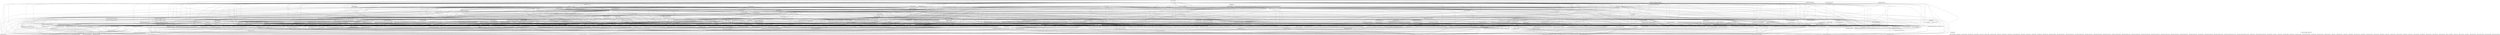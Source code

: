 digraph "packages_sklearn" {
rankdir=BT
charset="utf-8"
"sklearn" [color="black", label=<sklearn>, shape="box", style="solid"];
"sklearn.__check_build" [color="black", label=<sklearn.__check_build>, shape="box", style="solid"];
"sklearn._build_utils" [color="black", label=<sklearn._build_utils>, shape="box", style="solid"];
"sklearn._build_utils.tempita" [color="black", label=<sklearn._build_utils.tempita>, shape="box", style="solid"];
"sklearn._build_utils.version" [color="black", label=<sklearn._build_utils.version>, shape="box", style="solid"];
"sklearn._built_with_meson" [color="black", label=<sklearn._built_with_meson>, shape="box", style="solid"];
"sklearn._config" [color="black", label=<sklearn._config>, shape="box", style="solid"];
"sklearn._distributor_init" [color="black", label=<sklearn._distributor_init>, shape="box", style="solid"];
"sklearn._loss" [color="black", label=<sklearn._loss>, shape="box", style="solid"];
"sklearn._loss.link" [color="black", label=<sklearn._loss.link>, shape="box", style="solid"];
"sklearn._loss.loss" [color="black", label=<sklearn._loss.loss>, shape="box", style="solid"];
"sklearn._loss.tests" [color="black", label=<sklearn._loss.tests>, shape="box", style="solid"];
"sklearn._loss.tests.test_link" [color="black", label=<sklearn._loss.tests.test_link>, shape="box", style="solid"];
"sklearn._loss.tests.test_loss" [color="black", label=<sklearn._loss.tests.test_loss>, shape="box", style="solid"];
"sklearn._min_dependencies" [color="black", label=<sklearn._min_dependencies>, shape="box", style="solid"];
"sklearn.base" [color="black", label=<sklearn.base>, shape="box", style="solid"];
"sklearn.calibration" [color="black", label=<sklearn.calibration>, shape="box", style="solid"];
"sklearn.cluster" [color="black", label=<sklearn.cluster>, shape="box", style="solid"];
"sklearn.cluster._affinity_propagation" [color="black", label=<sklearn.cluster._affinity_propagation>, shape="box", style="solid"];
"sklearn.cluster._agglomerative" [color="black", label=<sklearn.cluster._agglomerative>, shape="box", style="solid"];
"sklearn.cluster._bicluster" [color="black", label=<sklearn.cluster._bicluster>, shape="box", style="solid"];
"sklearn.cluster._birch" [color="black", label=<sklearn.cluster._birch>, shape="box", style="solid"];
"sklearn.cluster._bisect_k_means" [color="black", label=<sklearn.cluster._bisect_k_means>, shape="box", style="solid"];
"sklearn.cluster._dbscan" [color="black", label=<sklearn.cluster._dbscan>, shape="box", style="solid"];
"sklearn.cluster._feature_agglomeration" [color="black", label=<sklearn.cluster._feature_agglomeration>, shape="box", style="solid"];
"sklearn.cluster._hdbscan" [color="black", label=<sklearn.cluster._hdbscan>, shape="box", style="solid"];
"sklearn.cluster._hdbscan.hdbscan" [color="black", label=<sklearn.cluster._hdbscan.hdbscan>, shape="box", style="solid"];
"sklearn.cluster._hdbscan.tests" [color="black", label=<sklearn.cluster._hdbscan.tests>, shape="box", style="solid"];
"sklearn.cluster._hdbscan.tests.test_reachibility" [color="black", label=<sklearn.cluster._hdbscan.tests.test_reachibility>, shape="box", style="solid"];
"sklearn.cluster._kmeans" [color="black", label=<sklearn.cluster._kmeans>, shape="box", style="solid"];
"sklearn.cluster._mean_shift" [color="black", label=<sklearn.cluster._mean_shift>, shape="box", style="solid"];
"sklearn.cluster._optics" [color="black", label=<sklearn.cluster._optics>, shape="box", style="solid"];
"sklearn.cluster._spectral" [color="black", label=<sklearn.cluster._spectral>, shape="box", style="solid"];
"sklearn.cluster.tests" [color="black", label=<sklearn.cluster.tests>, shape="box", style="solid"];
"sklearn.cluster.tests.common" [color="black", label=<sklearn.cluster.tests.common>, shape="box", style="solid"];
"sklearn.cluster.tests.test_affinity_propagation" [color="black", label=<sklearn.cluster.tests.test_affinity_propagation>, shape="box", style="solid"];
"sklearn.cluster.tests.test_bicluster" [color="black", label=<sklearn.cluster.tests.test_bicluster>, shape="box", style="solid"];
"sklearn.cluster.tests.test_birch" [color="black", label=<sklearn.cluster.tests.test_birch>, shape="box", style="solid"];
"sklearn.cluster.tests.test_bisect_k_means" [color="black", label=<sklearn.cluster.tests.test_bisect_k_means>, shape="box", style="solid"];
"sklearn.cluster.tests.test_dbscan" [color="black", label=<sklearn.cluster.tests.test_dbscan>, shape="box", style="solid"];
"sklearn.cluster.tests.test_feature_agglomeration" [color="black", label=<sklearn.cluster.tests.test_feature_agglomeration>, shape="box", style="solid"];
"sklearn.cluster.tests.test_hdbscan" [color="black", label=<sklearn.cluster.tests.test_hdbscan>, shape="box", style="solid"];
"sklearn.cluster.tests.test_hierarchical" [color="black", label=<sklearn.cluster.tests.test_hierarchical>, shape="box", style="solid"];
"sklearn.cluster.tests.test_k_means" [color="black", label=<sklearn.cluster.tests.test_k_means>, shape="box", style="solid"];
"sklearn.cluster.tests.test_mean_shift" [color="black", label=<sklearn.cluster.tests.test_mean_shift>, shape="box", style="solid"];
"sklearn.cluster.tests.test_optics" [color="black", label=<sklearn.cluster.tests.test_optics>, shape="box", style="solid"];
"sklearn.cluster.tests.test_spectral" [color="black", label=<sklearn.cluster.tests.test_spectral>, shape="box", style="solid"];
"sklearn.compose" [color="black", label=<sklearn.compose>, shape="box", style="solid"];
"sklearn.compose._column_transformer" [color="black", label=<sklearn.compose._column_transformer>, shape="box", style="solid"];
"sklearn.compose._target" [color="black", label=<sklearn.compose._target>, shape="box", style="solid"];
"sklearn.compose.tests" [color="black", label=<sklearn.compose.tests>, shape="box", style="solid"];
"sklearn.compose.tests.test_column_transformer" [color="black", label=<sklearn.compose.tests.test_column_transformer>, shape="box", style="solid"];
"sklearn.compose.tests.test_target" [color="black", label=<sklearn.compose.tests.test_target>, shape="box", style="solid"];
"sklearn.conftest" [color="black", label=<sklearn.conftest>, shape="box", style="solid"];
"sklearn.covariance" [color="black", label=<sklearn.covariance>, shape="box", style="solid"];
"sklearn.covariance._elliptic_envelope" [color="black", label=<sklearn.covariance._elliptic_envelope>, shape="box", style="solid"];
"sklearn.covariance._empirical_covariance" [color="black", label=<sklearn.covariance._empirical_covariance>, shape="box", style="solid"];
"sklearn.covariance._graph_lasso" [color="black", label=<sklearn.covariance._graph_lasso>, shape="box", style="solid"];
"sklearn.covariance._robust_covariance" [color="black", label=<sklearn.covariance._robust_covariance>, shape="box", style="solid"];
"sklearn.covariance._shrunk_covariance" [color="black", label=<sklearn.covariance._shrunk_covariance>, shape="box", style="solid"];
"sklearn.covariance.tests" [color="black", label=<sklearn.covariance.tests>, shape="box", style="solid"];
"sklearn.covariance.tests.test_covariance" [color="black", label=<sklearn.covariance.tests.test_covariance>, shape="box", style="solid"];
"sklearn.covariance.tests.test_elliptic_envelope" [color="black", label=<sklearn.covariance.tests.test_elliptic_envelope>, shape="box", style="solid"];
"sklearn.covariance.tests.test_graphical_lasso" [color="black", label=<sklearn.covariance.tests.test_graphical_lasso>, shape="box", style="solid"];
"sklearn.covariance.tests.test_robust_covariance" [color="black", label=<sklearn.covariance.tests.test_robust_covariance>, shape="box", style="solid"];
"sklearn.cross_decomposition" [color="black", label=<sklearn.cross_decomposition>, shape="box", style="solid"];
"sklearn.cross_decomposition._pls" [color="black", label=<sklearn.cross_decomposition._pls>, shape="box", style="solid"];
"sklearn.cross_decomposition.tests" [color="black", label=<sklearn.cross_decomposition.tests>, shape="box", style="solid"];
"sklearn.cross_decomposition.tests.test_pls" [color="black", label=<sklearn.cross_decomposition.tests.test_pls>, shape="box", style="solid"];
"sklearn.datasets" [color="black", label=<sklearn.datasets>, shape="box", style="solid"];
"sklearn.datasets._arff_parser" [color="black", label=<sklearn.datasets._arff_parser>, shape="box", style="solid"];
"sklearn.datasets._base" [color="black", label=<sklearn.datasets._base>, shape="box", style="solid"];
"sklearn.datasets._california_housing" [color="black", label=<sklearn.datasets._california_housing>, shape="box", style="solid"];
"sklearn.datasets._covtype" [color="black", label=<sklearn.datasets._covtype>, shape="box", style="solid"];
"sklearn.datasets._kddcup99" [color="black", label=<sklearn.datasets._kddcup99>, shape="box", style="solid"];
"sklearn.datasets._lfw" [color="black", label=<sklearn.datasets._lfw>, shape="box", style="solid"];
"sklearn.datasets._olivetti_faces" [color="black", label=<sklearn.datasets._olivetti_faces>, shape="box", style="solid"];
"sklearn.datasets._openml" [color="black", label=<sklearn.datasets._openml>, shape="box", style="solid"];
"sklearn.datasets._rcv1" [color="black", label=<sklearn.datasets._rcv1>, shape="box", style="solid"];
"sklearn.datasets._samples_generator" [color="black", label=<sklearn.datasets._samples_generator>, shape="box", style="solid"];
"sklearn.datasets._species_distributions" [color="black", label=<sklearn.datasets._species_distributions>, shape="box", style="solid"];
"sklearn.datasets._svmlight_format_io" [color="black", label=<sklearn.datasets._svmlight_format_io>, shape="box", style="solid"];
"sklearn.datasets._twenty_newsgroups" [color="black", label=<sklearn.datasets._twenty_newsgroups>, shape="box", style="solid"];
"sklearn.datasets.data" [color="black", label=<sklearn.datasets.data>, shape="box", style="solid"];
"sklearn.datasets.descr" [color="black", label=<sklearn.datasets.descr>, shape="box", style="solid"];
"sklearn.datasets.images" [color="black", label=<sklearn.datasets.images>, shape="box", style="solid"];
"sklearn.datasets.tests" [color="black", label=<sklearn.datasets.tests>, shape="box", style="solid"];
"sklearn.datasets.tests.data" [color="black", label=<sklearn.datasets.tests.data>, shape="box", style="solid"];
"sklearn.datasets.tests.data.openml" [color="black", label=<sklearn.datasets.tests.data.openml>, shape="box", style="solid"];
"sklearn.datasets.tests.data.openml.id_1" [color="black", label=<sklearn.datasets.tests.data.openml.id_1>, shape="box", style="solid"];
"sklearn.datasets.tests.data.openml.id_1119" [color="black", label=<sklearn.datasets.tests.data.openml.id_1119>, shape="box", style="solid"];
"sklearn.datasets.tests.data.openml.id_1590" [color="black", label=<sklearn.datasets.tests.data.openml.id_1590>, shape="box", style="solid"];
"sklearn.datasets.tests.data.openml.id_2" [color="black", label=<sklearn.datasets.tests.data.openml.id_2>, shape="box", style="solid"];
"sklearn.datasets.tests.data.openml.id_292" [color="black", label=<sklearn.datasets.tests.data.openml.id_292>, shape="box", style="solid"];
"sklearn.datasets.tests.data.openml.id_3" [color="black", label=<sklearn.datasets.tests.data.openml.id_3>, shape="box", style="solid"];
"sklearn.datasets.tests.data.openml.id_40589" [color="black", label=<sklearn.datasets.tests.data.openml.id_40589>, shape="box", style="solid"];
"sklearn.datasets.tests.data.openml.id_40675" [color="black", label=<sklearn.datasets.tests.data.openml.id_40675>, shape="box", style="solid"];
"sklearn.datasets.tests.data.openml.id_40945" [color="black", label=<sklearn.datasets.tests.data.openml.id_40945>, shape="box", style="solid"];
"sklearn.datasets.tests.data.openml.id_40966" [color="black", label=<sklearn.datasets.tests.data.openml.id_40966>, shape="box", style="solid"];
"sklearn.datasets.tests.data.openml.id_42074" [color="black", label=<sklearn.datasets.tests.data.openml.id_42074>, shape="box", style="solid"];
"sklearn.datasets.tests.data.openml.id_42585" [color="black", label=<sklearn.datasets.tests.data.openml.id_42585>, shape="box", style="solid"];
"sklearn.datasets.tests.data.openml.id_561" [color="black", label=<sklearn.datasets.tests.data.openml.id_561>, shape="box", style="solid"];
"sklearn.datasets.tests.data.openml.id_61" [color="black", label=<sklearn.datasets.tests.data.openml.id_61>, shape="box", style="solid"];
"sklearn.datasets.tests.data.openml.id_62" [color="black", label=<sklearn.datasets.tests.data.openml.id_62>, shape="box", style="solid"];
"sklearn.datasets.tests.test_20news" [color="black", label=<sklearn.datasets.tests.test_20news>, shape="box", style="solid"];
"sklearn.datasets.tests.test_arff_parser" [color="black", label=<sklearn.datasets.tests.test_arff_parser>, shape="box", style="solid"];
"sklearn.datasets.tests.test_base" [color="black", label=<sklearn.datasets.tests.test_base>, shape="box", style="solid"];
"sklearn.datasets.tests.test_california_housing" [color="black", label=<sklearn.datasets.tests.test_california_housing>, shape="box", style="solid"];
"sklearn.datasets.tests.test_common" [color="black", label=<sklearn.datasets.tests.test_common>, shape="box", style="solid"];
"sklearn.datasets.tests.test_covtype" [color="black", label=<sklearn.datasets.tests.test_covtype>, shape="box", style="solid"];
"sklearn.datasets.tests.test_kddcup99" [color="black", label=<sklearn.datasets.tests.test_kddcup99>, shape="box", style="solid"];
"sklearn.datasets.tests.test_lfw" [color="black", label=<sklearn.datasets.tests.test_lfw>, shape="box", style="solid"];
"sklearn.datasets.tests.test_olivetti_faces" [color="black", label=<sklearn.datasets.tests.test_olivetti_faces>, shape="box", style="solid"];
"sklearn.datasets.tests.test_openml" [color="black", label=<sklearn.datasets.tests.test_openml>, shape="box", style="solid"];
"sklearn.datasets.tests.test_rcv1" [color="black", label=<sklearn.datasets.tests.test_rcv1>, shape="box", style="solid"];
"sklearn.datasets.tests.test_samples_generator" [color="black", label=<sklearn.datasets.tests.test_samples_generator>, shape="box", style="solid"];
"sklearn.datasets.tests.test_svmlight_format" [color="black", label=<sklearn.datasets.tests.test_svmlight_format>, shape="box", style="solid"];
"sklearn.decomposition" [color="black", label=<sklearn.decomposition>, shape="box", style="solid"];
"sklearn.decomposition._base" [color="black", label=<sklearn.decomposition._base>, shape="box", style="solid"];
"sklearn.decomposition._dict_learning" [color="black", label=<sklearn.decomposition._dict_learning>, shape="box", style="solid"];
"sklearn.decomposition._factor_analysis" [color="black", label=<sklearn.decomposition._factor_analysis>, shape="box", style="solid"];
"sklearn.decomposition._fastica" [color="black", label=<sklearn.decomposition._fastica>, shape="box", style="solid"];
"sklearn.decomposition._incremental_pca" [color="black", label=<sklearn.decomposition._incremental_pca>, shape="box", style="solid"];
"sklearn.decomposition._kernel_pca" [color="black", label=<sklearn.decomposition._kernel_pca>, shape="box", style="solid"];
"sklearn.decomposition._lda" [color="black", label=<sklearn.decomposition._lda>, shape="box", style="solid"];
"sklearn.decomposition._nmf" [color="black", label=<sklearn.decomposition._nmf>, shape="box", style="solid"];
"sklearn.decomposition._pca" [color="black", label=<sklearn.decomposition._pca>, shape="box", style="solid"];
"sklearn.decomposition._sparse_pca" [color="black", label=<sklearn.decomposition._sparse_pca>, shape="box", style="solid"];
"sklearn.decomposition._truncated_svd" [color="black", label=<sklearn.decomposition._truncated_svd>, shape="box", style="solid"];
"sklearn.decomposition.tests" [color="black", label=<sklearn.decomposition.tests>, shape="box", style="solid"];
"sklearn.decomposition.tests.test_dict_learning" [color="black", label=<sklearn.decomposition.tests.test_dict_learning>, shape="box", style="solid"];
"sklearn.decomposition.tests.test_factor_analysis" [color="black", label=<sklearn.decomposition.tests.test_factor_analysis>, shape="box", style="solid"];
"sklearn.decomposition.tests.test_fastica" [color="black", label=<sklearn.decomposition.tests.test_fastica>, shape="box", style="solid"];
"sklearn.decomposition.tests.test_incremental_pca" [color="black", label=<sklearn.decomposition.tests.test_incremental_pca>, shape="box", style="solid"];
"sklearn.decomposition.tests.test_kernel_pca" [color="black", label=<sklearn.decomposition.tests.test_kernel_pca>, shape="box", style="solid"];
"sklearn.decomposition.tests.test_nmf" [color="black", label=<sklearn.decomposition.tests.test_nmf>, shape="box", style="solid"];
"sklearn.decomposition.tests.test_online_lda" [color="black", label=<sklearn.decomposition.tests.test_online_lda>, shape="box", style="solid"];
"sklearn.decomposition.tests.test_pca" [color="black", label=<sklearn.decomposition.tests.test_pca>, shape="box", style="solid"];
"sklearn.decomposition.tests.test_sparse_pca" [color="black", label=<sklearn.decomposition.tests.test_sparse_pca>, shape="box", style="solid"];
"sklearn.decomposition.tests.test_truncated_svd" [color="black", label=<sklearn.decomposition.tests.test_truncated_svd>, shape="box", style="solid"];
"sklearn.discriminant_analysis" [color="black", label=<sklearn.discriminant_analysis>, shape="box", style="solid"];
"sklearn.dummy" [color="black", label=<sklearn.dummy>, shape="box", style="solid"];
"sklearn.ensemble" [color="black", label=<sklearn.ensemble>, shape="box", style="solid"];
"sklearn.ensemble._bagging" [color="black", label=<sklearn.ensemble._bagging>, shape="box", style="solid"];
"sklearn.ensemble._base" [color="black", label=<sklearn.ensemble._base>, shape="box", style="solid"];
"sklearn.ensemble._forest" [color="black", label=<sklearn.ensemble._forest>, shape="box", style="solid"];
"sklearn.ensemble._gb" [color="black", label=<sklearn.ensemble._gb>, shape="box", style="solid"];
"sklearn.ensemble._hist_gradient_boosting" [color="black", label=<sklearn.ensemble._hist_gradient_boosting>, shape="box", style="solid"];
"sklearn.ensemble._hist_gradient_boosting.binning" [color="black", label=<sklearn.ensemble._hist_gradient_boosting.binning>, shape="box", style="solid"];
"sklearn.ensemble._hist_gradient_boosting.gradient_boosting" [color="black", label=<sklearn.ensemble._hist_gradient_boosting.gradient_boosting>, shape="box", style="solid"];
"sklearn.ensemble._hist_gradient_boosting.grower" [color="black", label=<sklearn.ensemble._hist_gradient_boosting.grower>, shape="box", style="solid"];
"sklearn.ensemble._hist_gradient_boosting.predictor" [color="black", label=<sklearn.ensemble._hist_gradient_boosting.predictor>, shape="box", style="solid"];
"sklearn.ensemble._hist_gradient_boosting.tests" [color="black", label=<sklearn.ensemble._hist_gradient_boosting.tests>, shape="box", style="solid"];
"sklearn.ensemble._hist_gradient_boosting.tests.test_binning" [color="black", label=<sklearn.ensemble._hist_gradient_boosting.tests.test_binning>, shape="box", style="solid"];
"sklearn.ensemble._hist_gradient_boosting.tests.test_bitset" [color="black", label=<sklearn.ensemble._hist_gradient_boosting.tests.test_bitset>, shape="box", style="solid"];
"sklearn.ensemble._hist_gradient_boosting.tests.test_compare_lightgbm" [color="black", label=<sklearn.ensemble._hist_gradient_boosting.tests.test_compare_lightgbm>, shape="box", style="solid"];
"sklearn.ensemble._hist_gradient_boosting.tests.test_gradient_boosting" [color="black", label=<sklearn.ensemble._hist_gradient_boosting.tests.test_gradient_boosting>, shape="box", style="solid"];
"sklearn.ensemble._hist_gradient_boosting.tests.test_grower" [color="black", label=<sklearn.ensemble._hist_gradient_boosting.tests.test_grower>, shape="box", style="solid"];
"sklearn.ensemble._hist_gradient_boosting.tests.test_histogram" [color="black", label=<sklearn.ensemble._hist_gradient_boosting.tests.test_histogram>, shape="box", style="solid"];
"sklearn.ensemble._hist_gradient_boosting.tests.test_monotonic_constraints" [color="black", label=<sklearn.ensemble._hist_gradient_boosting.tests.test_monotonic_constraints>, shape="box", style="solid"];
"sklearn.ensemble._hist_gradient_boosting.tests.test_predictor" [color="black", label=<sklearn.ensemble._hist_gradient_boosting.tests.test_predictor>, shape="box", style="solid"];
"sklearn.ensemble._hist_gradient_boosting.tests.test_splitting" [color="black", label=<sklearn.ensemble._hist_gradient_boosting.tests.test_splitting>, shape="box", style="solid"];
"sklearn.ensemble._hist_gradient_boosting.tests.test_warm_start" [color="black", label=<sklearn.ensemble._hist_gradient_boosting.tests.test_warm_start>, shape="box", style="solid"];
"sklearn.ensemble._hist_gradient_boosting.utils" [color="black", label=<sklearn.ensemble._hist_gradient_boosting.utils>, shape="box", style="solid"];
"sklearn.ensemble._iforest" [color="black", label=<sklearn.ensemble._iforest>, shape="box", style="solid"];
"sklearn.ensemble._stacking" [color="black", label=<sklearn.ensemble._stacking>, shape="box", style="solid"];
"sklearn.ensemble._voting" [color="black", label=<sklearn.ensemble._voting>, shape="box", style="solid"];
"sklearn.ensemble._weight_boosting" [color="black", label=<sklearn.ensemble._weight_boosting>, shape="box", style="solid"];
"sklearn.ensemble.tests" [color="black", label=<sklearn.ensemble.tests>, shape="box", style="solid"];
"sklearn.ensemble.tests.test_bagging" [color="black", label=<sklearn.ensemble.tests.test_bagging>, shape="box", style="solid"];
"sklearn.ensemble.tests.test_base" [color="black", label=<sklearn.ensemble.tests.test_base>, shape="box", style="solid"];
"sklearn.ensemble.tests.test_common" [color="black", label=<sklearn.ensemble.tests.test_common>, shape="box", style="solid"];
"sklearn.ensemble.tests.test_forest" [color="black", label=<sklearn.ensemble.tests.test_forest>, shape="box", style="solid"];
"sklearn.ensemble.tests.test_gradient_boosting" [color="black", label=<sklearn.ensemble.tests.test_gradient_boosting>, shape="box", style="solid"];
"sklearn.ensemble.tests.test_iforest" [color="black", label=<sklearn.ensemble.tests.test_iforest>, shape="box", style="solid"];
"sklearn.ensemble.tests.test_stacking" [color="black", label=<sklearn.ensemble.tests.test_stacking>, shape="box", style="solid"];
"sklearn.ensemble.tests.test_voting" [color="black", label=<sklearn.ensemble.tests.test_voting>, shape="box", style="solid"];
"sklearn.ensemble.tests.test_weight_boosting" [color="black", label=<sklearn.ensemble.tests.test_weight_boosting>, shape="box", style="solid"];
"sklearn.exceptions" [color="black", label=<sklearn.exceptions>, shape="box", style="solid"];
"sklearn.experimental" [color="black", label=<sklearn.experimental>, shape="box", style="solid"];
"sklearn.experimental.enable_halving_search_cv" [color="black", label=<sklearn.experimental.enable_halving_search_cv>, shape="box", style="solid"];
"sklearn.experimental.enable_hist_gradient_boosting" [color="black", label=<sklearn.experimental.enable_hist_gradient_boosting>, shape="box", style="solid"];
"sklearn.experimental.enable_iterative_imputer" [color="black", label=<sklearn.experimental.enable_iterative_imputer>, shape="box", style="solid"];
"sklearn.experimental.tests" [color="black", label=<sklearn.experimental.tests>, shape="box", style="solid"];
"sklearn.experimental.tests.test_enable_hist_gradient_boosting" [color="black", label=<sklearn.experimental.tests.test_enable_hist_gradient_boosting>, shape="box", style="solid"];
"sklearn.experimental.tests.test_enable_iterative_imputer" [color="black", label=<sklearn.experimental.tests.test_enable_iterative_imputer>, shape="box", style="solid"];
"sklearn.experimental.tests.test_enable_successive_halving" [color="black", label=<sklearn.experimental.tests.test_enable_successive_halving>, shape="box", style="solid"];
"sklearn.externals" [color="black", label=<sklearn.externals>, shape="box", style="solid"];
"sklearn.externals._arff" [color="black", label=<sklearn.externals._arff>, shape="box", style="solid"];
"sklearn.externals._packaging" [color="black", label=<sklearn.externals._packaging>, shape="box", style="solid"];
"sklearn.externals._packaging._structures" [color="black", label=<sklearn.externals._packaging._structures>, shape="box", style="solid"];
"sklearn.externals._packaging.version" [color="black", label=<sklearn.externals._packaging.version>, shape="box", style="solid"];
"sklearn.externals._scipy" [color="black", label=<sklearn.externals._scipy>, shape="box", style="solid"];
"sklearn.externals._scipy.sparse" [color="black", label=<sklearn.externals._scipy.sparse>, shape="box", style="solid"];
"sklearn.externals._scipy.sparse.csgraph" [color="black", label=<sklearn.externals._scipy.sparse.csgraph>, shape="box", style="solid"];
"sklearn.externals._scipy.sparse.csgraph._laplacian" [color="black", label=<sklearn.externals._scipy.sparse.csgraph._laplacian>, shape="box", style="solid"];
"sklearn.externals.conftest" [color="black", label=<sklearn.externals.conftest>, shape="box", style="solid"];
"sklearn.feature_extraction" [color="black", label=<sklearn.feature_extraction>, shape="box", style="solid"];
"sklearn.feature_extraction._dict_vectorizer" [color="black", label=<sklearn.feature_extraction._dict_vectorizer>, shape="box", style="solid"];
"sklearn.feature_extraction._hash" [color="black", label=<sklearn.feature_extraction._hash>, shape="box", style="solid"];
"sklearn.feature_extraction._stop_words" [color="black", label=<sklearn.feature_extraction._stop_words>, shape="box", style="solid"];
"sklearn.feature_extraction.image" [color="black", label=<sklearn.feature_extraction.image>, shape="box", style="solid"];
"sklearn.feature_extraction.tests" [color="black", label=<sklearn.feature_extraction.tests>, shape="box", style="solid"];
"sklearn.feature_extraction.tests.test_dict_vectorizer" [color="black", label=<sklearn.feature_extraction.tests.test_dict_vectorizer>, shape="box", style="solid"];
"sklearn.feature_extraction.tests.test_feature_hasher" [color="black", label=<sklearn.feature_extraction.tests.test_feature_hasher>, shape="box", style="solid"];
"sklearn.feature_extraction.tests.test_image" [color="black", label=<sklearn.feature_extraction.tests.test_image>, shape="box", style="solid"];
"sklearn.feature_extraction.tests.test_text" [color="black", label=<sklearn.feature_extraction.tests.test_text>, shape="box", style="solid"];
"sklearn.feature_extraction.text" [color="black", label=<sklearn.feature_extraction.text>, shape="box", style="solid"];
"sklearn.feature_selection" [color="black", label=<sklearn.feature_selection>, shape="box", style="solid"];
"sklearn.feature_selection._base" [color="black", label=<sklearn.feature_selection._base>, shape="box", style="solid"];
"sklearn.feature_selection._from_model" [color="black", label=<sklearn.feature_selection._from_model>, shape="box", style="solid"];
"sklearn.feature_selection._mutual_info" [color="black", label=<sklearn.feature_selection._mutual_info>, shape="box", style="solid"];
"sklearn.feature_selection._rfe" [color="black", label=<sklearn.feature_selection._rfe>, shape="box", style="solid"];
"sklearn.feature_selection._sequential" [color="black", label=<sklearn.feature_selection._sequential>, shape="box", style="solid"];
"sklearn.feature_selection._univariate_selection" [color="black", label=<sklearn.feature_selection._univariate_selection>, shape="box", style="solid"];
"sklearn.feature_selection._variance_threshold" [color="black", label=<sklearn.feature_selection._variance_threshold>, shape="box", style="solid"];
"sklearn.feature_selection.tests" [color="black", label=<sklearn.feature_selection.tests>, shape="box", style="solid"];
"sklearn.feature_selection.tests.test_base" [color="black", label=<sklearn.feature_selection.tests.test_base>, shape="box", style="solid"];
"sklearn.feature_selection.tests.test_chi2" [color="black", label=<sklearn.feature_selection.tests.test_chi2>, shape="box", style="solid"];
"sklearn.feature_selection.tests.test_feature_select" [color="black", label=<sklearn.feature_selection.tests.test_feature_select>, shape="box", style="solid"];
"sklearn.feature_selection.tests.test_from_model" [color="black", label=<sklearn.feature_selection.tests.test_from_model>, shape="box", style="solid"];
"sklearn.feature_selection.tests.test_mutual_info" [color="black", label=<sklearn.feature_selection.tests.test_mutual_info>, shape="box", style="solid"];
"sklearn.feature_selection.tests.test_rfe" [color="black", label=<sklearn.feature_selection.tests.test_rfe>, shape="box", style="solid"];
"sklearn.feature_selection.tests.test_sequential" [color="black", label=<sklearn.feature_selection.tests.test_sequential>, shape="box", style="solid"];
"sklearn.feature_selection.tests.test_variance_threshold" [color="black", label=<sklearn.feature_selection.tests.test_variance_threshold>, shape="box", style="solid"];
"sklearn.frozen" [color="black", label=<sklearn.frozen>, shape="box", style="solid"];
"sklearn.frozen._frozen" [color="black", label=<sklearn.frozen._frozen>, shape="box", style="solid"];
"sklearn.frozen.tests" [color="black", label=<sklearn.frozen.tests>, shape="box", style="solid"];
"sklearn.frozen.tests.test_frozen" [color="black", label=<sklearn.frozen.tests.test_frozen>, shape="box", style="solid"];
"sklearn.gaussian_process" [color="black", label=<sklearn.gaussian_process>, shape="box", style="solid"];
"sklearn.gaussian_process._gpc" [color="black", label=<sklearn.gaussian_process._gpc>, shape="box", style="solid"];
"sklearn.gaussian_process._gpr" [color="black", label=<sklearn.gaussian_process._gpr>, shape="box", style="solid"];
"sklearn.gaussian_process.kernels" [color="black", label=<sklearn.gaussian_process.kernels>, shape="box", style="solid"];
"sklearn.gaussian_process.tests" [color="black", label=<sklearn.gaussian_process.tests>, shape="box", style="solid"];
"sklearn.gaussian_process.tests._mini_sequence_kernel" [color="black", label=<sklearn.gaussian_process.tests._mini_sequence_kernel>, shape="box", style="solid"];
"sklearn.gaussian_process.tests.test_gpc" [color="black", label=<sklearn.gaussian_process.tests.test_gpc>, shape="box", style="solid"];
"sklearn.gaussian_process.tests.test_gpr" [color="black", label=<sklearn.gaussian_process.tests.test_gpr>, shape="box", style="solid"];
"sklearn.gaussian_process.tests.test_kernels" [color="black", label=<sklearn.gaussian_process.tests.test_kernels>, shape="box", style="solid"];
"sklearn.impute" [color="black", label=<sklearn.impute>, shape="box", style="solid"];
"sklearn.impute._base" [color="black", label=<sklearn.impute._base>, shape="box", style="solid"];
"sklearn.impute._iterative" [color="black", label=<sklearn.impute._iterative>, shape="box", style="solid"];
"sklearn.impute._knn" [color="black", label=<sklearn.impute._knn>, shape="box", style="solid"];
"sklearn.impute.tests" [color="black", label=<sklearn.impute.tests>, shape="box", style="solid"];
"sklearn.impute.tests.test_base" [color="black", label=<sklearn.impute.tests.test_base>, shape="box", style="solid"];
"sklearn.impute.tests.test_common" [color="black", label=<sklearn.impute.tests.test_common>, shape="box", style="solid"];
"sklearn.impute.tests.test_impute" [color="black", label=<sklearn.impute.tests.test_impute>, shape="box", style="solid"];
"sklearn.impute.tests.test_knn" [color="black", label=<sklearn.impute.tests.test_knn>, shape="box", style="solid"];
"sklearn.inspection" [color="black", label=<sklearn.inspection>, shape="box", style="solid"];
"sklearn.inspection._partial_dependence" [color="black", label=<sklearn.inspection._partial_dependence>, shape="box", style="solid"];
"sklearn.inspection._pd_utils" [color="black", label=<sklearn.inspection._pd_utils>, shape="box", style="solid"];
"sklearn.inspection._permutation_importance" [color="black", label=<sklearn.inspection._permutation_importance>, shape="box", style="solid"];
"sklearn.inspection._plot" [color="black", label=<sklearn.inspection._plot>, shape="box", style="solid"];
"sklearn.inspection._plot.decision_boundary" [color="black", label=<sklearn.inspection._plot.decision_boundary>, shape="box", style="solid"];
"sklearn.inspection._plot.partial_dependence" [color="black", label=<sklearn.inspection._plot.partial_dependence>, shape="box", style="solid"];
"sklearn.inspection._plot.tests" [color="black", label=<sklearn.inspection._plot.tests>, shape="box", style="solid"];
"sklearn.inspection._plot.tests.test_boundary_decision_display" [color="black", label=<sklearn.inspection._plot.tests.test_boundary_decision_display>, shape="box", style="solid"];
"sklearn.inspection._plot.tests.test_plot_partial_dependence" [color="black", label=<sklearn.inspection._plot.tests.test_plot_partial_dependence>, shape="box", style="solid"];
"sklearn.inspection.tests" [color="black", label=<sklearn.inspection.tests>, shape="box", style="solid"];
"sklearn.inspection.tests.test_partial_dependence" [color="black", label=<sklearn.inspection.tests.test_partial_dependence>, shape="box", style="solid"];
"sklearn.inspection.tests.test_pd_utils" [color="black", label=<sklearn.inspection.tests.test_pd_utils>, shape="box", style="solid"];
"sklearn.inspection.tests.test_permutation_importance" [color="black", label=<sklearn.inspection.tests.test_permutation_importance>, shape="box", style="solid"];
"sklearn.isotonic" [color="black", label=<sklearn.isotonic>, shape="box", style="solid"];
"sklearn.kernel_approximation" [color="black", label=<sklearn.kernel_approximation>, shape="box", style="solid"];
"sklearn.kernel_ridge" [color="black", label=<sklearn.kernel_ridge>, shape="box", style="solid"];
"sklearn.linear_model" [color="black", label=<sklearn.linear_model>, shape="box", style="solid"];
"sklearn.linear_model._base" [color="black", label=<sklearn.linear_model._base>, shape="box", style="solid"];
"sklearn.linear_model._bayes" [color="black", label=<sklearn.linear_model._bayes>, shape="box", style="solid"];
"sklearn.linear_model._coordinate_descent" [color="black", label=<sklearn.linear_model._coordinate_descent>, shape="box", style="solid"];
"sklearn.linear_model._glm" [color="black", label=<sklearn.linear_model._glm>, shape="box", style="solid"];
"sklearn.linear_model._glm._newton_solver" [color="black", label=<sklearn.linear_model._glm._newton_solver>, shape="box", style="solid"];
"sklearn.linear_model._glm.glm" [color="black", label=<sklearn.linear_model._glm.glm>, shape="box", style="solid"];
"sklearn.linear_model._glm.tests" [color="black", label=<sklearn.linear_model._glm.tests>, shape="box", style="solid"];
"sklearn.linear_model._glm.tests.test_glm" [color="black", label=<sklearn.linear_model._glm.tests.test_glm>, shape="box", style="solid"];
"sklearn.linear_model._huber" [color="black", label=<sklearn.linear_model._huber>, shape="box", style="solid"];
"sklearn.linear_model._least_angle" [color="black", label=<sklearn.linear_model._least_angle>, shape="box", style="solid"];
"sklearn.linear_model._linear_loss" [color="black", label=<sklearn.linear_model._linear_loss>, shape="box", style="solid"];
"sklearn.linear_model._logistic" [color="black", label=<sklearn.linear_model._logistic>, shape="box", style="solid"];
"sklearn.linear_model._omp" [color="black", label=<sklearn.linear_model._omp>, shape="box", style="solid"];
"sklearn.linear_model._passive_aggressive" [color="black", label=<sklearn.linear_model._passive_aggressive>, shape="box", style="solid"];
"sklearn.linear_model._perceptron" [color="black", label=<sklearn.linear_model._perceptron>, shape="box", style="solid"];
"sklearn.linear_model._quantile" [color="black", label=<sklearn.linear_model._quantile>, shape="box", style="solid"];
"sklearn.linear_model._ransac" [color="black", label=<sklearn.linear_model._ransac>, shape="box", style="solid"];
"sklearn.linear_model._ridge" [color="black", label=<sklearn.linear_model._ridge>, shape="box", style="solid"];
"sklearn.linear_model._sag" [color="black", label=<sklearn.linear_model._sag>, shape="box", style="solid"];
"sklearn.linear_model._stochastic_gradient" [color="black", label=<sklearn.linear_model._stochastic_gradient>, shape="box", style="solid"];
"sklearn.linear_model._theil_sen" [color="black", label=<sklearn.linear_model._theil_sen>, shape="box", style="solid"];
"sklearn.linear_model.tests" [color="black", label=<sklearn.linear_model.tests>, shape="box", style="solid"];
"sklearn.linear_model.tests.test_base" [color="black", label=<sklearn.linear_model.tests.test_base>, shape="box", style="solid"];
"sklearn.linear_model.tests.test_bayes" [color="black", label=<sklearn.linear_model.tests.test_bayes>, shape="box", style="solid"];
"sklearn.linear_model.tests.test_common" [color="black", label=<sklearn.linear_model.tests.test_common>, shape="box", style="solid"];
"sklearn.linear_model.tests.test_coordinate_descent" [color="black", label=<sklearn.linear_model.tests.test_coordinate_descent>, shape="box", style="solid"];
"sklearn.linear_model.tests.test_huber" [color="black", label=<sklearn.linear_model.tests.test_huber>, shape="box", style="solid"];
"sklearn.linear_model.tests.test_least_angle" [color="black", label=<sklearn.linear_model.tests.test_least_angle>, shape="box", style="solid"];
"sklearn.linear_model.tests.test_linear_loss" [color="black", label=<sklearn.linear_model.tests.test_linear_loss>, shape="box", style="solid"];
"sklearn.linear_model.tests.test_logistic" [color="black", label=<sklearn.linear_model.tests.test_logistic>, shape="box", style="solid"];
"sklearn.linear_model.tests.test_omp" [color="black", label=<sklearn.linear_model.tests.test_omp>, shape="box", style="solid"];
"sklearn.linear_model.tests.test_passive_aggressive" [color="black", label=<sklearn.linear_model.tests.test_passive_aggressive>, shape="box", style="solid"];
"sklearn.linear_model.tests.test_perceptron" [color="black", label=<sklearn.linear_model.tests.test_perceptron>, shape="box", style="solid"];
"sklearn.linear_model.tests.test_quantile" [color="black", label=<sklearn.linear_model.tests.test_quantile>, shape="box", style="solid"];
"sklearn.linear_model.tests.test_ransac" [color="black", label=<sklearn.linear_model.tests.test_ransac>, shape="box", style="solid"];
"sklearn.linear_model.tests.test_ridge" [color="black", label=<sklearn.linear_model.tests.test_ridge>, shape="box", style="solid"];
"sklearn.linear_model.tests.test_sag" [color="black", label=<sklearn.linear_model.tests.test_sag>, shape="box", style="solid"];
"sklearn.linear_model.tests.test_sgd" [color="black", label=<sklearn.linear_model.tests.test_sgd>, shape="box", style="solid"];
"sklearn.linear_model.tests.test_sparse_coordinate_descent" [color="black", label=<sklearn.linear_model.tests.test_sparse_coordinate_descent>, shape="box", style="solid"];
"sklearn.linear_model.tests.test_theil_sen" [color="black", label=<sklearn.linear_model.tests.test_theil_sen>, shape="box", style="solid"];
"sklearn.manifold" [color="black", label=<sklearn.manifold>, shape="box", style="solid"];
"sklearn.manifold._isomap" [color="black", label=<sklearn.manifold._isomap>, shape="box", style="solid"];
"sklearn.manifold._locally_linear" [color="black", label=<sklearn.manifold._locally_linear>, shape="box", style="solid"];
"sklearn.manifold._mds" [color="black", label=<sklearn.manifold._mds>, shape="box", style="solid"];
"sklearn.manifold._spectral_embedding" [color="black", label=<sklearn.manifold._spectral_embedding>, shape="box", style="solid"];
"sklearn.manifold._t_sne" [color="black", label=<sklearn.manifold._t_sne>, shape="box", style="solid"];
"sklearn.manifold.tests" [color="black", label=<sklearn.manifold.tests>, shape="box", style="solid"];
"sklearn.manifold.tests.test_isomap" [color="black", label=<sklearn.manifold.tests.test_isomap>, shape="box", style="solid"];
"sklearn.manifold.tests.test_locally_linear" [color="black", label=<sklearn.manifold.tests.test_locally_linear>, shape="box", style="solid"];
"sklearn.manifold.tests.test_mds" [color="black", label=<sklearn.manifold.tests.test_mds>, shape="box", style="solid"];
"sklearn.manifold.tests.test_spectral_embedding" [color="black", label=<sklearn.manifold.tests.test_spectral_embedding>, shape="box", style="solid"];
"sklearn.manifold.tests.test_t_sne" [color="black", label=<sklearn.manifold.tests.test_t_sne>, shape="box", style="solid"];
"sklearn.metrics" [color="black", label=<sklearn.metrics>, shape="box", style="solid"];
"sklearn.metrics._base" [color="black", label=<sklearn.metrics._base>, shape="box", style="solid"];
"sklearn.metrics._classification" [color="black", label=<sklearn.metrics._classification>, shape="box", style="solid"];
"sklearn.metrics._pairwise_distances_reduction" [color="black", label=<sklearn.metrics._pairwise_distances_reduction>, shape="box", style="solid"];
"sklearn.metrics._pairwise_distances_reduction._dispatcher" [color="black", label=<sklearn.metrics._pairwise_distances_reduction._dispatcher>, shape="box", style="solid"];
"sklearn.metrics._plot" [color="black", label=<sklearn.metrics._plot>, shape="box", style="solid"];
"sklearn.metrics._plot.confusion_matrix" [color="black", label=<sklearn.metrics._plot.confusion_matrix>, shape="box", style="solid"];
"sklearn.metrics._plot.det_curve" [color="black", label=<sklearn.metrics._plot.det_curve>, shape="box", style="solid"];
"sklearn.metrics._plot.precision_recall_curve" [color="black", label=<sklearn.metrics._plot.precision_recall_curve>, shape="box", style="solid"];
"sklearn.metrics._plot.regression" [color="black", label=<sklearn.metrics._plot.regression>, shape="box", style="solid"];
"sklearn.metrics._plot.roc_curve" [color="black", label=<sklearn.metrics._plot.roc_curve>, shape="box", style="solid"];
"sklearn.metrics._plot.tests" [color="black", label=<sklearn.metrics._plot.tests>, shape="box", style="solid"];
"sklearn.metrics._plot.tests.test_common_curve_display" [color="black", label=<sklearn.metrics._plot.tests.test_common_curve_display>, shape="box", style="solid"];
"sklearn.metrics._plot.tests.test_confusion_matrix_display" [color="black", label=<sklearn.metrics._plot.tests.test_confusion_matrix_display>, shape="box", style="solid"];
"sklearn.metrics._plot.tests.test_det_curve_display" [color="black", label=<sklearn.metrics._plot.tests.test_det_curve_display>, shape="box", style="solid"];
"sklearn.metrics._plot.tests.test_precision_recall_display" [color="black", label=<sklearn.metrics._plot.tests.test_precision_recall_display>, shape="box", style="solid"];
"sklearn.metrics._plot.tests.test_predict_error_display" [color="black", label=<sklearn.metrics._plot.tests.test_predict_error_display>, shape="box", style="solid"];
"sklearn.metrics._plot.tests.test_roc_curve_display" [color="black", label=<sklearn.metrics._plot.tests.test_roc_curve_display>, shape="box", style="solid"];
"sklearn.metrics._ranking" [color="black", label=<sklearn.metrics._ranking>, shape="box", style="solid"];
"sklearn.metrics._regression" [color="black", label=<sklearn.metrics._regression>, shape="box", style="solid"];
"sklearn.metrics._scorer" [color="black", label=<sklearn.metrics._scorer>, shape="box", style="solid"];
"sklearn.metrics.cluster" [color="black", label=<sklearn.metrics.cluster>, shape="box", style="solid"];
"sklearn.metrics.cluster._bicluster" [color="black", label=<sklearn.metrics.cluster._bicluster>, shape="box", style="solid"];
"sklearn.metrics.cluster._supervised" [color="black", label=<sklearn.metrics.cluster._supervised>, shape="box", style="solid"];
"sklearn.metrics.cluster._unsupervised" [color="black", label=<sklearn.metrics.cluster._unsupervised>, shape="box", style="solid"];
"sklearn.metrics.cluster.tests" [color="black", label=<sklearn.metrics.cluster.tests>, shape="box", style="solid"];
"sklearn.metrics.cluster.tests.test_bicluster" [color="black", label=<sklearn.metrics.cluster.tests.test_bicluster>, shape="box", style="solid"];
"sklearn.metrics.cluster.tests.test_common" [color="black", label=<sklearn.metrics.cluster.tests.test_common>, shape="box", style="solid"];
"sklearn.metrics.cluster.tests.test_supervised" [color="black", label=<sklearn.metrics.cluster.tests.test_supervised>, shape="box", style="solid"];
"sklearn.metrics.cluster.tests.test_unsupervised" [color="black", label=<sklearn.metrics.cluster.tests.test_unsupervised>, shape="box", style="solid"];
"sklearn.metrics.pairwise" [color="black", label=<sklearn.metrics.pairwise>, shape="box", style="solid"];
"sklearn.metrics.tests" [color="black", label=<sklearn.metrics.tests>, shape="box", style="solid"];
"sklearn.metrics.tests.test_classification" [color="black", label=<sklearn.metrics.tests.test_classification>, shape="box", style="solid"];
"sklearn.metrics.tests.test_common" [color="black", label=<sklearn.metrics.tests.test_common>, shape="box", style="solid"];
"sklearn.metrics.tests.test_dist_metrics" [color="black", label=<sklearn.metrics.tests.test_dist_metrics>, shape="box", style="solid"];
"sklearn.metrics.tests.test_pairwise" [color="black", label=<sklearn.metrics.tests.test_pairwise>, shape="box", style="solid"];
"sklearn.metrics.tests.test_pairwise_distances_reduction" [color="black", label=<sklearn.metrics.tests.test_pairwise_distances_reduction>, shape="box", style="solid"];
"sklearn.metrics.tests.test_ranking" [color="black", label=<sklearn.metrics.tests.test_ranking>, shape="box", style="solid"];
"sklearn.metrics.tests.test_regression" [color="black", label=<sklearn.metrics.tests.test_regression>, shape="box", style="solid"];
"sklearn.metrics.tests.test_score_objects" [color="black", label=<sklearn.metrics.tests.test_score_objects>, shape="box", style="solid"];
"sklearn.mixture" [color="black", label=<sklearn.mixture>, shape="box", style="solid"];
"sklearn.mixture._base" [color="black", label=<sklearn.mixture._base>, shape="box", style="solid"];
"sklearn.mixture._bayesian_mixture" [color="black", label=<sklearn.mixture._bayesian_mixture>, shape="box", style="solid"];
"sklearn.mixture._gaussian_mixture" [color="black", label=<sklearn.mixture._gaussian_mixture>, shape="box", style="solid"];
"sklearn.mixture.tests" [color="black", label=<sklearn.mixture.tests>, shape="box", style="solid"];
"sklearn.mixture.tests.test_bayesian_mixture" [color="black", label=<sklearn.mixture.tests.test_bayesian_mixture>, shape="box", style="solid"];
"sklearn.mixture.tests.test_gaussian_mixture" [color="black", label=<sklearn.mixture.tests.test_gaussian_mixture>, shape="box", style="solid"];
"sklearn.mixture.tests.test_mixture" [color="black", label=<sklearn.mixture.tests.test_mixture>, shape="box", style="solid"];
"sklearn.model_selection" [color="black", label=<sklearn.model_selection>, shape="box", style="solid"];
"sklearn.model_selection._classification_threshold" [color="black", label=<sklearn.model_selection._classification_threshold>, shape="box", style="solid"];
"sklearn.model_selection._plot" [color="black", label=<sklearn.model_selection._plot>, shape="box", style="solid"];
"sklearn.model_selection._search" [color="black", label=<sklearn.model_selection._search>, shape="box", style="solid"];
"sklearn.model_selection._search_successive_halving" [color="black", label=<sklearn.model_selection._search_successive_halving>, shape="box", style="solid"];
"sklearn.model_selection._split" [color="black", label=<sklearn.model_selection._split>, shape="box", style="solid"];
"sklearn.model_selection._validation" [color="black", label=<sklearn.model_selection._validation>, shape="box", style="solid"];
"sklearn.model_selection.tests" [color="black", label=<sklearn.model_selection.tests>, shape="box", style="solid"];
"sklearn.model_selection.tests.common" [color="black", label=<sklearn.model_selection.tests.common>, shape="box", style="solid"];
"sklearn.model_selection.tests.test_classification_threshold" [color="black", label=<sklearn.model_selection.tests.test_classification_threshold>, shape="box", style="solid"];
"sklearn.model_selection.tests.test_plot" [color="black", label=<sklearn.model_selection.tests.test_plot>, shape="box", style="solid"];
"sklearn.model_selection.tests.test_search" [color="black", label=<sklearn.model_selection.tests.test_search>, shape="box", style="solid"];
"sklearn.model_selection.tests.test_split" [color="black", label=<sklearn.model_selection.tests.test_split>, shape="box", style="solid"];
"sklearn.model_selection.tests.test_successive_halving" [color="black", label=<sklearn.model_selection.tests.test_successive_halving>, shape="box", style="solid"];
"sklearn.model_selection.tests.test_validation" [color="black", label=<sklearn.model_selection.tests.test_validation>, shape="box", style="solid"];
"sklearn.multiclass" [color="black", label=<sklearn.multiclass>, shape="box", style="solid"];
"sklearn.multioutput" [color="black", label=<sklearn.multioutput>, shape="box", style="solid"];
"sklearn.naive_bayes" [color="black", label=<sklearn.naive_bayes>, shape="box", style="solid"];
"sklearn.neighbors" [color="black", label=<sklearn.neighbors>, shape="box", style="solid"];
"sklearn.neighbors._base" [color="black", label=<sklearn.neighbors._base>, shape="box", style="solid"];
"sklearn.neighbors._classification" [color="black", label=<sklearn.neighbors._classification>, shape="box", style="solid"];
"sklearn.neighbors._graph" [color="black", label=<sklearn.neighbors._graph>, shape="box", style="solid"];
"sklearn.neighbors._kde" [color="black", label=<sklearn.neighbors._kde>, shape="box", style="solid"];
"sklearn.neighbors._lof" [color="black", label=<sklearn.neighbors._lof>, shape="box", style="solid"];
"sklearn.neighbors._nca" [color="black", label=<sklearn.neighbors._nca>, shape="box", style="solid"];
"sklearn.neighbors._nearest_centroid" [color="black", label=<sklearn.neighbors._nearest_centroid>, shape="box", style="solid"];
"sklearn.neighbors._regression" [color="black", label=<sklearn.neighbors._regression>, shape="box", style="solid"];
"sklearn.neighbors._unsupervised" [color="black", label=<sklearn.neighbors._unsupervised>, shape="box", style="solid"];
"sklearn.neighbors.tests" [color="black", label=<sklearn.neighbors.tests>, shape="box", style="solid"];
"sklearn.neighbors.tests.test_ball_tree" [color="black", label=<sklearn.neighbors.tests.test_ball_tree>, shape="box", style="solid"];
"sklearn.neighbors.tests.test_graph" [color="black", label=<sklearn.neighbors.tests.test_graph>, shape="box", style="solid"];
"sklearn.neighbors.tests.test_kd_tree" [color="black", label=<sklearn.neighbors.tests.test_kd_tree>, shape="box", style="solid"];
"sklearn.neighbors.tests.test_kde" [color="black", label=<sklearn.neighbors.tests.test_kde>, shape="box", style="solid"];
"sklearn.neighbors.tests.test_lof" [color="black", label=<sklearn.neighbors.tests.test_lof>, shape="box", style="solid"];
"sklearn.neighbors.tests.test_nca" [color="black", label=<sklearn.neighbors.tests.test_nca>, shape="box", style="solid"];
"sklearn.neighbors.tests.test_nearest_centroid" [color="black", label=<sklearn.neighbors.tests.test_nearest_centroid>, shape="box", style="solid"];
"sklearn.neighbors.tests.test_neighbors" [color="black", label=<sklearn.neighbors.tests.test_neighbors>, shape="box", style="solid"];
"sklearn.neighbors.tests.test_neighbors_pipeline" [color="black", label=<sklearn.neighbors.tests.test_neighbors_pipeline>, shape="box", style="solid"];
"sklearn.neighbors.tests.test_neighbors_tree" [color="black", label=<sklearn.neighbors.tests.test_neighbors_tree>, shape="box", style="solid"];
"sklearn.neighbors.tests.test_quad_tree" [color="black", label=<sklearn.neighbors.tests.test_quad_tree>, shape="box", style="solid"];
"sklearn.neural_network" [color="black", label=<sklearn.neural_network>, shape="box", style="solid"];
"sklearn.neural_network._base" [color="black", label=<sklearn.neural_network._base>, shape="box", style="solid"];
"sklearn.neural_network._multilayer_perceptron" [color="black", label=<sklearn.neural_network._multilayer_perceptron>, shape="box", style="solid"];
"sklearn.neural_network._rbm" [color="black", label=<sklearn.neural_network._rbm>, shape="box", style="solid"];
"sklearn.neural_network._stochastic_optimizers" [color="black", label=<sklearn.neural_network._stochastic_optimizers>, shape="box", style="solid"];
"sklearn.neural_network.tests" [color="black", label=<sklearn.neural_network.tests>, shape="box", style="solid"];
"sklearn.neural_network.tests.test_base" [color="black", label=<sklearn.neural_network.tests.test_base>, shape="box", style="solid"];
"sklearn.neural_network.tests.test_mlp" [color="black", label=<sklearn.neural_network.tests.test_mlp>, shape="box", style="solid"];
"sklearn.neural_network.tests.test_rbm" [color="black", label=<sklearn.neural_network.tests.test_rbm>, shape="box", style="solid"];
"sklearn.neural_network.tests.test_stochastic_optimizers" [color="black", label=<sklearn.neural_network.tests.test_stochastic_optimizers>, shape="box", style="solid"];
"sklearn.pipeline" [color="black", label=<sklearn.pipeline>, shape="box", style="solid"];
"sklearn.preprocessing" [color="black", label=<sklearn.preprocessing>, shape="box", style="solid"];
"sklearn.preprocessing._data" [color="black", label=<sklearn.preprocessing._data>, shape="box", style="solid"];
"sklearn.preprocessing._discretization" [color="black", label=<sklearn.preprocessing._discretization>, shape="box", style="solid"];
"sklearn.preprocessing._encoders" [color="black", label=<sklearn.preprocessing._encoders>, shape="box", style="solid"];
"sklearn.preprocessing._function_transformer" [color="black", label=<sklearn.preprocessing._function_transformer>, shape="box", style="solid"];
"sklearn.preprocessing._label" [color="black", label=<sklearn.preprocessing._label>, shape="box", style="solid"];
"sklearn.preprocessing._polynomial" [color="black", label=<sklearn.preprocessing._polynomial>, shape="box", style="solid"];
"sklearn.preprocessing._target_encoder" [color="black", label=<sklearn.preprocessing._target_encoder>, shape="box", style="solid"];
"sklearn.preprocessing.tests" [color="black", label=<sklearn.preprocessing.tests>, shape="box", style="solid"];
"sklearn.preprocessing.tests.test_common" [color="black", label=<sklearn.preprocessing.tests.test_common>, shape="box", style="solid"];
"sklearn.preprocessing.tests.test_data" [color="black", label=<sklearn.preprocessing.tests.test_data>, shape="box", style="solid"];
"sklearn.preprocessing.tests.test_discretization" [color="black", label=<sklearn.preprocessing.tests.test_discretization>, shape="box", style="solid"];
"sklearn.preprocessing.tests.test_encoders" [color="black", label=<sklearn.preprocessing.tests.test_encoders>, shape="box", style="solid"];
"sklearn.preprocessing.tests.test_function_transformer" [color="black", label=<sklearn.preprocessing.tests.test_function_transformer>, shape="box", style="solid"];
"sklearn.preprocessing.tests.test_label" [color="black", label=<sklearn.preprocessing.tests.test_label>, shape="box", style="solid"];
"sklearn.preprocessing.tests.test_polynomial" [color="black", label=<sklearn.preprocessing.tests.test_polynomial>, shape="box", style="solid"];
"sklearn.preprocessing.tests.test_target_encoder" [color="black", label=<sklearn.preprocessing.tests.test_target_encoder>, shape="box", style="solid"];
"sklearn.random_projection" [color="black", label=<sklearn.random_projection>, shape="box", style="solid"];
"sklearn.semi_supervised" [color="black", label=<sklearn.semi_supervised>, shape="box", style="solid"];
"sklearn.semi_supervised._label_propagation" [color="black", label=<sklearn.semi_supervised._label_propagation>, shape="box", style="solid"];
"sklearn.semi_supervised._self_training" [color="black", label=<sklearn.semi_supervised._self_training>, shape="box", style="solid"];
"sklearn.semi_supervised.tests" [color="black", label=<sklearn.semi_supervised.tests>, shape="box", style="solid"];
"sklearn.semi_supervised.tests.test_label_propagation" [color="black", label=<sklearn.semi_supervised.tests.test_label_propagation>, shape="box", style="solid"];
"sklearn.semi_supervised.tests.test_self_training" [color="black", label=<sklearn.semi_supervised.tests.test_self_training>, shape="box", style="solid"];
"sklearn.svm" [color="black", label=<sklearn.svm>, shape="box", style="solid"];
"sklearn.svm._base" [color="black", label=<sklearn.svm._base>, shape="box", style="solid"];
"sklearn.svm._bounds" [color="black", label=<sklearn.svm._bounds>, shape="box", style="solid"];
"sklearn.svm._classes" [color="black", label=<sklearn.svm._classes>, shape="box", style="solid"];
"sklearn.svm.tests" [color="black", label=<sklearn.svm.tests>, shape="box", style="solid"];
"sklearn.svm.tests.test_bounds" [color="black", label=<sklearn.svm.tests.test_bounds>, shape="box", style="solid"];
"sklearn.svm.tests.test_sparse" [color="black", label=<sklearn.svm.tests.test_sparse>, shape="box", style="solid"];
"sklearn.svm.tests.test_svm" [color="black", label=<sklearn.svm.tests.test_svm>, shape="box", style="solid"];
"sklearn.tests" [color="black", label=<sklearn.tests>, shape="box", style="solid"];
"sklearn.tests.metadata_routing_common" [color="black", label=<sklearn.tests.metadata_routing_common>, shape="box", style="solid"];
"sklearn.tests.test_base" [color="black", label=<sklearn.tests.test_base>, shape="box", style="solid"];
"sklearn.tests.test_build" [color="black", label=<sklearn.tests.test_build>, shape="box", style="solid"];
"sklearn.tests.test_calibration" [color="black", label=<sklearn.tests.test_calibration>, shape="box", style="solid"];
"sklearn.tests.test_check_build" [color="black", label=<sklearn.tests.test_check_build>, shape="box", style="solid"];
"sklearn.tests.test_common" [color="black", label=<sklearn.tests.test_common>, shape="box", style="solid"];
"sklearn.tests.test_config" [color="black", label=<sklearn.tests.test_config>, shape="box", style="solid"];
"sklearn.tests.test_discriminant_analysis" [color="black", label=<sklearn.tests.test_discriminant_analysis>, shape="box", style="solid"];
"sklearn.tests.test_docstring_parameters" [color="black", label=<sklearn.tests.test_docstring_parameters>, shape="box", style="solid"];
"sklearn.tests.test_docstrings" [color="black", label=<sklearn.tests.test_docstrings>, shape="box", style="solid"];
"sklearn.tests.test_dummy" [color="black", label=<sklearn.tests.test_dummy>, shape="box", style="solid"];
"sklearn.tests.test_init" [color="black", label=<sklearn.tests.test_init>, shape="box", style="solid"];
"sklearn.tests.test_isotonic" [color="black", label=<sklearn.tests.test_isotonic>, shape="box", style="solid"];
"sklearn.tests.test_kernel_approximation" [color="black", label=<sklearn.tests.test_kernel_approximation>, shape="box", style="solid"];
"sklearn.tests.test_kernel_ridge" [color="black", label=<sklearn.tests.test_kernel_ridge>, shape="box", style="solid"];
"sklearn.tests.test_metadata_routing" [color="black", label=<sklearn.tests.test_metadata_routing>, shape="box", style="solid"];
"sklearn.tests.test_metaestimators" [color="black", label=<sklearn.tests.test_metaestimators>, shape="box", style="solid"];
"sklearn.tests.test_metaestimators_metadata_routing" [color="black", label=<sklearn.tests.test_metaestimators_metadata_routing>, shape="box", style="solid"];
"sklearn.tests.test_min_dependencies_readme" [color="black", label=<sklearn.tests.test_min_dependencies_readme>, shape="box", style="solid"];
"sklearn.tests.test_multiclass" [color="black", label=<sklearn.tests.test_multiclass>, shape="box", style="solid"];
"sklearn.tests.test_multioutput" [color="black", label=<sklearn.tests.test_multioutput>, shape="box", style="solid"];
"sklearn.tests.test_naive_bayes" [color="black", label=<sklearn.tests.test_naive_bayes>, shape="box", style="solid"];
"sklearn.tests.test_pipeline" [color="black", label=<sklearn.tests.test_pipeline>, shape="box", style="solid"];
"sklearn.tests.test_public_functions" [color="black", label=<sklearn.tests.test_public_functions>, shape="box", style="solid"];
"sklearn.tests.test_random_projection" [color="black", label=<sklearn.tests.test_random_projection>, shape="box", style="solid"];
"sklearn.tree" [color="black", label=<sklearn.tree>, shape="box", style="solid"];
"sklearn.tree._classes" [color="black", label=<sklearn.tree._classes>, shape="box", style="solid"];
"sklearn.tree._export" [color="black", label=<sklearn.tree._export>, shape="box", style="solid"];
"sklearn.tree._reingold_tilford" [color="black", label=<sklearn.tree._reingold_tilford>, shape="box", style="solid"];
"sklearn.tree.tests" [color="black", label=<sklearn.tree.tests>, shape="box", style="solid"];
"sklearn.tree.tests.test_export" [color="black", label=<sklearn.tree.tests.test_export>, shape="box", style="solid"];
"sklearn.tree.tests.test_monotonic_tree" [color="black", label=<sklearn.tree.tests.test_monotonic_tree>, shape="box", style="solid"];
"sklearn.tree.tests.test_reingold_tilford" [color="black", label=<sklearn.tree.tests.test_reingold_tilford>, shape="box", style="solid"];
"sklearn.tree.tests.test_tree" [color="black", label=<sklearn.tree.tests.test_tree>, shape="box", style="solid"];
"sklearn.utils" [color="black", label=<sklearn.utils>, shape="box", style="solid"];
"sklearn.utils._arpack" [color="black", label=<sklearn.utils._arpack>, shape="box", style="solid"];
"sklearn.utils._array_api" [color="black", label=<sklearn.utils._array_api>, shape="box", style="solid"];
"sklearn.utils._available_if" [color="black", label=<sklearn.utils._available_if>, shape="box", style="solid"];
"sklearn.utils._bunch" [color="black", label=<sklearn.utils._bunch>, shape="box", style="solid"];
"sklearn.utils._chunking" [color="black", label=<sklearn.utils._chunking>, shape="box", style="solid"];
"sklearn.utils._encode" [color="black", label=<sklearn.utils._encode>, shape="box", style="solid"];
"sklearn.utils._estimator_html_repr" [color="black", label=<sklearn.utils._estimator_html_repr>, shape="box", style="solid"];
"sklearn.utils._indexing" [color="black", label=<sklearn.utils._indexing>, shape="box", style="solid"];
"sklearn.utils._joblib" [color="black", label=<sklearn.utils._joblib>, shape="box", style="solid"];
"sklearn.utils._mask" [color="black", label=<sklearn.utils._mask>, shape="box", style="solid"];
"sklearn.utils._metadata_requests" [color="black", label=<sklearn.utils._metadata_requests>, shape="box", style="solid"];
"sklearn.utils._missing" [color="black", label=<sklearn.utils._missing>, shape="box", style="solid"];
"sklearn.utils._mocking" [color="black", label=<sklearn.utils._mocking>, shape="box", style="solid"];
"sklearn.utils._optional_dependencies" [color="black", label=<sklearn.utils._optional_dependencies>, shape="box", style="solid"];
"sklearn.utils._param_validation" [color="black", label=<sklearn.utils._param_validation>, shape="box", style="solid"];
"sklearn.utils._plotting" [color="black", label=<sklearn.utils._plotting>, shape="box", style="solid"];
"sklearn.utils._pprint" [color="black", label=<sklearn.utils._pprint>, shape="box", style="solid"];
"sklearn.utils._response" [color="black", label=<sklearn.utils._response>, shape="box", style="solid"];
"sklearn.utils._set_output" [color="black", label=<sklearn.utils._set_output>, shape="box", style="solid"];
"sklearn.utils._show_versions" [color="black", label=<sklearn.utils._show_versions>, shape="box", style="solid"];
"sklearn.utils._tags" [color="black", label=<sklearn.utils._tags>, shape="box", style="solid"];
"sklearn.utils._test_common" [color="black", label=<sklearn.utils._test_common>, shape="box", style="solid"];
"sklearn.utils._test_common.instance_generator" [color="black", label=<sklearn.utils._test_common.instance_generator>, shape="box", style="solid"];
"sklearn.utils._testing" [color="black", label=<sklearn.utils._testing>, shape="box", style="solid"];
"sklearn.utils._unique" [color="black", label=<sklearn.utils._unique>, shape="box", style="solid"];
"sklearn.utils._user_interface" [color="black", label=<sklearn.utils._user_interface>, shape="box", style="solid"];
"sklearn.utils.class_weight" [color="black", label=<sklearn.utils.class_weight>, shape="box", style="solid"];
"sklearn.utils.deprecation" [color="black", label=<sklearn.utils.deprecation>, shape="box", style="solid"];
"sklearn.utils.discovery" [color="black", label=<sklearn.utils.discovery>, shape="box", style="solid"];
"sklearn.utils.estimator_checks" [color="black", label=<sklearn.utils.estimator_checks>, shape="box", style="solid"];
"sklearn.utils.extmath" [color="black", label=<sklearn.utils.extmath>, shape="box", style="solid"];
"sklearn.utils.fixes" [color="black", label=<sklearn.utils.fixes>, shape="box", style="solid"];
"sklearn.utils.graph" [color="black", label=<sklearn.utils.graph>, shape="box", style="solid"];
"sklearn.utils.metadata_routing" [color="black", label=<sklearn.utils.metadata_routing>, shape="box", style="solid"];
"sklearn.utils.metaestimators" [color="black", label=<sklearn.utils.metaestimators>, shape="box", style="solid"];
"sklearn.utils.multiclass" [color="black", label=<sklearn.utils.multiclass>, shape="box", style="solid"];
"sklearn.utils.optimize" [color="black", label=<sklearn.utils.optimize>, shape="box", style="solid"];
"sklearn.utils.parallel" [color="black", label=<sklearn.utils.parallel>, shape="box", style="solid"];
"sklearn.utils.random" [color="black", label=<sklearn.utils.random>, shape="box", style="solid"];
"sklearn.utils.sparsefuncs" [color="black", label=<sklearn.utils.sparsefuncs>, shape="box", style="solid"];
"sklearn.utils.stats" [color="black", label=<sklearn.utils.stats>, shape="box", style="solid"];
"sklearn.utils.tests" [color="black", label=<sklearn.utils.tests>, shape="box", style="solid"];
"sklearn.utils.tests.test_arpack" [color="black", label=<sklearn.utils.tests.test_arpack>, shape="box", style="solid"];
"sklearn.utils.tests.test_array_api" [color="black", label=<sklearn.utils.tests.test_array_api>, shape="box", style="solid"];
"sklearn.utils.tests.test_arrayfuncs" [color="black", label=<sklearn.utils.tests.test_arrayfuncs>, shape="box", style="solid"];
"sklearn.utils.tests.test_bunch" [color="black", label=<sklearn.utils.tests.test_bunch>, shape="box", style="solid"];
"sklearn.utils.tests.test_chunking" [color="black", label=<sklearn.utils.tests.test_chunking>, shape="box", style="solid"];
"sklearn.utils.tests.test_class_weight" [color="black", label=<sklearn.utils.tests.test_class_weight>, shape="box", style="solid"];
"sklearn.utils.tests.test_cython_blas" [color="black", label=<sklearn.utils.tests.test_cython_blas>, shape="box", style="solid"];
"sklearn.utils.tests.test_deprecation" [color="black", label=<sklearn.utils.tests.test_deprecation>, shape="box", style="solid"];
"sklearn.utils.tests.test_encode" [color="black", label=<sklearn.utils.tests.test_encode>, shape="box", style="solid"];
"sklearn.utils.tests.test_estimator_checks" [color="black", label=<sklearn.utils.tests.test_estimator_checks>, shape="box", style="solid"];
"sklearn.utils.tests.test_estimator_html_repr" [color="black", label=<sklearn.utils.tests.test_estimator_html_repr>, shape="box", style="solid"];
"sklearn.utils.tests.test_extmath" [color="black", label=<sklearn.utils.tests.test_extmath>, shape="box", style="solid"];
"sklearn.utils.tests.test_fast_dict" [color="black", label=<sklearn.utils.tests.test_fast_dict>, shape="box", style="solid"];
"sklearn.utils.tests.test_fixes" [color="black", label=<sklearn.utils.tests.test_fixes>, shape="box", style="solid"];
"sklearn.utils.tests.test_graph" [color="black", label=<sklearn.utils.tests.test_graph>, shape="box", style="solid"];
"sklearn.utils.tests.test_indexing" [color="black", label=<sklearn.utils.tests.test_indexing>, shape="box", style="solid"];
"sklearn.utils.tests.test_mask" [color="black", label=<sklearn.utils.tests.test_mask>, shape="box", style="solid"];
"sklearn.utils.tests.test_metaestimators" [color="black", label=<sklearn.utils.tests.test_metaestimators>, shape="box", style="solid"];
"sklearn.utils.tests.test_missing" [color="black", label=<sklearn.utils.tests.test_missing>, shape="box", style="solid"];
"sklearn.utils.tests.test_mocking" [color="black", label=<sklearn.utils.tests.test_mocking>, shape="box", style="solid"];
"sklearn.utils.tests.test_multiclass" [color="black", label=<sklearn.utils.tests.test_multiclass>, shape="box", style="solid"];
"sklearn.utils.tests.test_murmurhash" [color="black", label=<sklearn.utils.tests.test_murmurhash>, shape="box", style="solid"];
"sklearn.utils.tests.test_optimize" [color="black", label=<sklearn.utils.tests.test_optimize>, shape="box", style="solid"];
"sklearn.utils.tests.test_parallel" [color="black", label=<sklearn.utils.tests.test_parallel>, shape="box", style="solid"];
"sklearn.utils.tests.test_param_validation" [color="black", label=<sklearn.utils.tests.test_param_validation>, shape="box", style="solid"];
"sklearn.utils.tests.test_plotting" [color="black", label=<sklearn.utils.tests.test_plotting>, shape="box", style="solid"];
"sklearn.utils.tests.test_pprint" [color="black", label=<sklearn.utils.tests.test_pprint>, shape="box", style="solid"];
"sklearn.utils.tests.test_random" [color="black", label=<sklearn.utils.tests.test_random>, shape="box", style="solid"];
"sklearn.utils.tests.test_response" [color="black", label=<sklearn.utils.tests.test_response>, shape="box", style="solid"];
"sklearn.utils.tests.test_seq_dataset" [color="black", label=<sklearn.utils.tests.test_seq_dataset>, shape="box", style="solid"];
"sklearn.utils.tests.test_set_output" [color="black", label=<sklearn.utils.tests.test_set_output>, shape="box", style="solid"];
"sklearn.utils.tests.test_shortest_path" [color="black", label=<sklearn.utils.tests.test_shortest_path>, shape="box", style="solid"];
"sklearn.utils.tests.test_show_versions" [color="black", label=<sklearn.utils.tests.test_show_versions>, shape="box", style="solid"];
"sklearn.utils.tests.test_sparsefuncs" [color="black", label=<sklearn.utils.tests.test_sparsefuncs>, shape="box", style="solid"];
"sklearn.utils.tests.test_stats" [color="black", label=<sklearn.utils.tests.test_stats>, shape="box", style="solid"];
"sklearn.utils.tests.test_tags" [color="black", label=<sklearn.utils.tests.test_tags>, shape="box", style="solid"];
"sklearn.utils.tests.test_testing" [color="black", label=<sklearn.utils.tests.test_testing>, shape="box", style="solid"];
"sklearn.utils.tests.test_typedefs" [color="black", label=<sklearn.utils.tests.test_typedefs>, shape="box", style="solid"];
"sklearn.utils.tests.test_unique" [color="black", label=<sklearn.utils.tests.test_unique>, shape="box", style="solid"];
"sklearn.utils.tests.test_user_interface" [color="black", label=<sklearn.utils.tests.test_user_interface>, shape="box", style="solid"];
"sklearn.utils.tests.test_utils" [color="black", label=<sklearn.utils.tests.test_utils>, shape="box", style="solid"];
"sklearn.utils.tests.test_validation" [color="black", label=<sklearn.utils.tests.test_validation>, shape="box", style="solid"];
"sklearn.utils.tests.test_weight_vector" [color="black", label=<sklearn.utils.tests.test_weight_vector>, shape="box", style="solid"];
"sklearn.utils.validation" [color="black", label=<sklearn.utils.validation>, shape="box", style="solid"];
"sklearn" -> "sklearn._built_with_meson" [arrowhead="open", arrowtail="none"];
"sklearn" -> "sklearn._config" [arrowhead="open", arrowtail="none"];
"sklearn" -> "sklearn.base" [arrowhead="open", arrowtail="none"];
"sklearn" -> "sklearn.utils._show_versions" [arrowhead="open", arrowtail="none"];
"sklearn._config" -> "sklearn.utils._array_api" [arrowhead="open", arrowtail="none"];
"sklearn._loss" -> "sklearn._loss.loss" [arrowhead="open", arrowtail="none"];
"sklearn._loss.loss" -> "sklearn._loss.link" [arrowhead="open", arrowtail="none"];
"sklearn._loss.tests.test_link" -> "sklearn._loss.link" [arrowhead="open", arrowtail="none"];
"sklearn._loss.tests.test_loss" -> "sklearn._loss.link" [arrowhead="open", arrowtail="none"];
"sklearn._loss.tests.test_loss" -> "sklearn._loss.loss" [arrowhead="open", arrowtail="none"];
"sklearn._loss.tests.test_loss" -> "sklearn.utils" [arrowhead="open", arrowtail="none"];
"sklearn._loss.tests.test_loss" -> "sklearn.utils._testing" [arrowhead="open", arrowtail="none"];
"sklearn._loss.tests.test_loss" -> "sklearn.utils.fixes" [arrowhead="open", arrowtail="none"];
"sklearn.base" -> "sklearn._config" [arrowhead="open", arrowtail="none"];
"sklearn.base" -> "sklearn.exceptions" [arrowhead="open", arrowtail="none"];
"sklearn.base" -> "sklearn.metrics" [arrowhead="open", arrowtail="none"];
"sklearn.base" -> "sklearn.utils._estimator_html_repr" [arrowhead="open", arrowtail="none"];
"sklearn.base" -> "sklearn.utils._metadata_requests" [arrowhead="open", arrowtail="none"];
"sklearn.base" -> "sklearn.utils._param_validation" [arrowhead="open", arrowtail="none"];
"sklearn.base" -> "sklearn.utils._pprint" [arrowhead="open", arrowtail="none"];
"sklearn.base" -> "sklearn.utils._set_output" [arrowhead="open", arrowtail="none"];
"sklearn.base" -> "sklearn.utils._tags" [arrowhead="open", arrowtail="none"];
"sklearn.base" -> "sklearn.utils._tags" [arrowhead="open", arrowtail="none"];
"sklearn.base" -> "sklearn.utils.fixes" [arrowhead="open", arrowtail="none"];
"sklearn.base" -> "sklearn.utils.validation" [arrowhead="open", arrowtail="none"];
"sklearn.calibration" -> "sklearn._loss" [arrowhead="open", arrowtail="none"];
"sklearn.calibration" -> "sklearn.base" [arrowhead="open", arrowtail="none"];
"sklearn.calibration" -> "sklearn.frozen" [arrowhead="open", arrowtail="none"];
"sklearn.calibration" -> "sklearn.isotonic" [arrowhead="open", arrowtail="none"];
"sklearn.calibration" -> "sklearn.model_selection" [arrowhead="open", arrowtail="none"];
"sklearn.calibration" -> "sklearn.preprocessing" [arrowhead="open", arrowtail="none"];
"sklearn.calibration" -> "sklearn.svm" [arrowhead="open", arrowtail="none"];
"sklearn.calibration" -> "sklearn.utils" [arrowhead="open", arrowtail="none"];
"sklearn.calibration" -> "sklearn.utils" [arrowhead="open", arrowtail="none"];
"sklearn.calibration" -> "sklearn.utils._param_validation" [arrowhead="open", arrowtail="none"];
"sklearn.calibration" -> "sklearn.utils._plotting" [arrowhead="open", arrowtail="none"];
"sklearn.calibration" -> "sklearn.utils._response" [arrowhead="open", arrowtail="none"];
"sklearn.calibration" -> "sklearn.utils.metadata_routing" [arrowhead="open", arrowtail="none"];
"sklearn.calibration" -> "sklearn.utils.multiclass" [arrowhead="open", arrowtail="none"];
"sklearn.calibration" -> "sklearn.utils.parallel" [arrowhead="open", arrowtail="none"];
"sklearn.calibration" -> "sklearn.utils.validation" [arrowhead="open", arrowtail="none"];
"sklearn.cluster" -> "sklearn.cluster._affinity_propagation" [arrowhead="open", arrowtail="none"];
"sklearn.cluster" -> "sklearn.cluster._agglomerative" [arrowhead="open", arrowtail="none"];
"sklearn.cluster" -> "sklearn.cluster._bicluster" [arrowhead="open", arrowtail="none"];
"sklearn.cluster" -> "sklearn.cluster._birch" [arrowhead="open", arrowtail="none"];
"sklearn.cluster" -> "sklearn.cluster._bisect_k_means" [arrowhead="open", arrowtail="none"];
"sklearn.cluster" -> "sklearn.cluster._dbscan" [arrowhead="open", arrowtail="none"];
"sklearn.cluster" -> "sklearn.cluster._hdbscan.hdbscan" [arrowhead="open", arrowtail="none"];
"sklearn.cluster" -> "sklearn.cluster._kmeans" [arrowhead="open", arrowtail="none"];
"sklearn.cluster" -> "sklearn.cluster._mean_shift" [arrowhead="open", arrowtail="none"];
"sklearn.cluster" -> "sklearn.cluster._optics" [arrowhead="open", arrowtail="none"];
"sklearn.cluster" -> "sklearn.cluster._spectral" [arrowhead="open", arrowtail="none"];
"sklearn.cluster._agglomerative" -> "sklearn.cluster._feature_agglomeration" [arrowhead="open", arrowtail="none"];
"sklearn.cluster._bicluster" -> "sklearn.cluster._kmeans" [arrowhead="open", arrowtail="none"];
"sklearn.cluster._bisect_k_means" -> "sklearn.cluster._kmeans" [arrowhead="open", arrowtail="none"];
"sklearn.cluster._hdbscan.tests.test_reachibility" -> "sklearn.utils._testing" [arrowhead="open", arrowtail="none"];
"sklearn.cluster._spectral" -> "sklearn.cluster._kmeans" [arrowhead="open", arrowtail="none"];
"sklearn.cluster.tests.test_affinity_propagation" -> "sklearn.cluster" [arrowhead="open", arrowtail="none"];
"sklearn.cluster.tests.test_affinity_propagation" -> "sklearn.cluster._affinity_propagation" [arrowhead="open", arrowtail="none"];
"sklearn.cluster.tests.test_affinity_propagation" -> "sklearn.datasets" [arrowhead="open", arrowtail="none"];
"sklearn.cluster.tests.test_affinity_propagation" -> "sklearn.exceptions" [arrowhead="open", arrowtail="none"];
"sklearn.cluster.tests.test_affinity_propagation" -> "sklearn.metrics" [arrowhead="open", arrowtail="none"];
"sklearn.cluster.tests.test_affinity_propagation" -> "sklearn.utils._testing" [arrowhead="open", arrowtail="none"];
"sklearn.cluster.tests.test_affinity_propagation" -> "sklearn.utils.fixes" [arrowhead="open", arrowtail="none"];
"sklearn.cluster.tests.test_bicluster" -> "sklearn.base" [arrowhead="open", arrowtail="none"];
"sklearn.cluster.tests.test_bicluster" -> "sklearn.cluster" [arrowhead="open", arrowtail="none"];
"sklearn.cluster.tests.test_bicluster" -> "sklearn.cluster._bicluster" [arrowhead="open", arrowtail="none"];
"sklearn.cluster.tests.test_bicluster" -> "sklearn.datasets" [arrowhead="open", arrowtail="none"];
"sklearn.cluster.tests.test_bicluster" -> "sklearn.metrics" [arrowhead="open", arrowtail="none"];
"sklearn.cluster.tests.test_bicluster" -> "sklearn.model_selection" [arrowhead="open", arrowtail="none"];
"sklearn.cluster.tests.test_bicluster" -> "sklearn.utils._testing" [arrowhead="open", arrowtail="none"];
"sklearn.cluster.tests.test_bicluster" -> "sklearn.utils.fixes" [arrowhead="open", arrowtail="none"];
"sklearn.cluster.tests.test_birch" -> "sklearn.cluster" [arrowhead="open", arrowtail="none"];
"sklearn.cluster.tests.test_birch" -> "sklearn.cluster.tests.common" [arrowhead="open", arrowtail="none"];
"sklearn.cluster.tests.test_birch" -> "sklearn.datasets" [arrowhead="open", arrowtail="none"];
"sklearn.cluster.tests.test_birch" -> "sklearn.exceptions" [arrowhead="open", arrowtail="none"];
"sklearn.cluster.tests.test_birch" -> "sklearn.metrics" [arrowhead="open", arrowtail="none"];
"sklearn.cluster.tests.test_birch" -> "sklearn.utils._testing" [arrowhead="open", arrowtail="none"];
"sklearn.cluster.tests.test_birch" -> "sklearn.utils.fixes" [arrowhead="open", arrowtail="none"];
"sklearn.cluster.tests.test_bisect_k_means" -> "sklearn.cluster" [arrowhead="open", arrowtail="none"];
"sklearn.cluster.tests.test_bisect_k_means" -> "sklearn.metrics" [arrowhead="open", arrowtail="none"];
"sklearn.cluster.tests.test_bisect_k_means" -> "sklearn.utils._testing" [arrowhead="open", arrowtail="none"];
"sklearn.cluster.tests.test_bisect_k_means" -> "sklearn.utils.fixes" [arrowhead="open", arrowtail="none"];
"sklearn.cluster.tests.test_dbscan" -> "sklearn.cluster" [arrowhead="open", arrowtail="none"];
"sklearn.cluster.tests.test_dbscan" -> "sklearn.cluster.tests.common" [arrowhead="open", arrowtail="none"];
"sklearn.cluster.tests.test_dbscan" -> "sklearn.metrics.pairwise" [arrowhead="open", arrowtail="none"];
"sklearn.cluster.tests.test_dbscan" -> "sklearn.neighbors" [arrowhead="open", arrowtail="none"];
"sklearn.cluster.tests.test_dbscan" -> "sklearn.utils._testing" [arrowhead="open", arrowtail="none"];
"sklearn.cluster.tests.test_dbscan" -> "sklearn.utils.fixes" [arrowhead="open", arrowtail="none"];
"sklearn.cluster.tests.test_feature_agglomeration" -> "sklearn.cluster" [arrowhead="open", arrowtail="none"];
"sklearn.cluster.tests.test_feature_agglomeration" -> "sklearn.datasets" [arrowhead="open", arrowtail="none"];
"sklearn.cluster.tests.test_feature_agglomeration" -> "sklearn.utils._testing" [arrowhead="open", arrowtail="none"];
"sklearn.cluster.tests.test_hdbscan" -> "sklearn.cluster" [arrowhead="open", arrowtail="none"];
"sklearn.cluster.tests.test_hdbscan" -> "sklearn.cluster._hdbscan.hdbscan" [arrowhead="open", arrowtail="none"];
"sklearn.cluster.tests.test_hdbscan" -> "sklearn.datasets" [arrowhead="open", arrowtail="none"];
"sklearn.cluster.tests.test_hdbscan" -> "sklearn.metrics" [arrowhead="open", arrowtail="none"];
"sklearn.cluster.tests.test_hdbscan" -> "sklearn.metrics.pairwise" [arrowhead="open", arrowtail="none"];
"sklearn.cluster.tests.test_hdbscan" -> "sklearn.neighbors" [arrowhead="open", arrowtail="none"];
"sklearn.cluster.tests.test_hdbscan" -> "sklearn.preprocessing" [arrowhead="open", arrowtail="none"];
"sklearn.cluster.tests.test_hdbscan" -> "sklearn.utils" [arrowhead="open", arrowtail="none"];
"sklearn.cluster.tests.test_hdbscan" -> "sklearn.utils._testing" [arrowhead="open", arrowtail="none"];
"sklearn.cluster.tests.test_hdbscan" -> "sklearn.utils.fixes" [arrowhead="open", arrowtail="none"];
"sklearn.cluster.tests.test_hierarchical" -> "sklearn.cluster" [arrowhead="open", arrowtail="none"];
"sklearn.cluster.tests.test_hierarchical" -> "sklearn.cluster._agglomerative" [arrowhead="open", arrowtail="none"];
"sklearn.cluster.tests.test_hierarchical" -> "sklearn.datasets" [arrowhead="open", arrowtail="none"];
"sklearn.cluster.tests.test_hierarchical" -> "sklearn.feature_extraction.image" [arrowhead="open", arrowtail="none"];
"sklearn.cluster.tests.test_hierarchical" -> "sklearn.metrics" [arrowhead="open", arrowtail="none"];
"sklearn.cluster.tests.test_hierarchical" -> "sklearn.metrics.cluster" [arrowhead="open", arrowtail="none"];
"sklearn.cluster.tests.test_hierarchical" -> "sklearn.metrics.pairwise" [arrowhead="open", arrowtail="none"];
"sklearn.cluster.tests.test_hierarchical" -> "sklearn.metrics.tests.test_dist_metrics" [arrowhead="open", arrowtail="none"];
"sklearn.cluster.tests.test_hierarchical" -> "sklearn.neighbors" [arrowhead="open", arrowtail="none"];
"sklearn.cluster.tests.test_hierarchical" -> "sklearn.utils._testing" [arrowhead="open", arrowtail="none"];
"sklearn.cluster.tests.test_hierarchical" -> "sklearn.utils.fixes" [arrowhead="open", arrowtail="none"];
"sklearn.cluster.tests.test_k_means" -> "sklearn.base" [arrowhead="open", arrowtail="none"];
"sklearn.cluster.tests.test_k_means" -> "sklearn.cluster" [arrowhead="open", arrowtail="none"];
"sklearn.cluster.tests.test_k_means" -> "sklearn.cluster._kmeans" [arrowhead="open", arrowtail="none"];
"sklearn.cluster.tests.test_k_means" -> "sklearn.datasets" [arrowhead="open", arrowtail="none"];
"sklearn.cluster.tests.test_k_means" -> "sklearn.exceptions" [arrowhead="open", arrowtail="none"];
"sklearn.cluster.tests.test_k_means" -> "sklearn.metrics" [arrowhead="open", arrowtail="none"];
"sklearn.cluster.tests.test_k_means" -> "sklearn.metrics.cluster" [arrowhead="open", arrowtail="none"];
"sklearn.cluster.tests.test_k_means" -> "sklearn.metrics.pairwise" [arrowhead="open", arrowtail="none"];
"sklearn.cluster.tests.test_k_means" -> "sklearn.utils._testing" [arrowhead="open", arrowtail="none"];
"sklearn.cluster.tests.test_k_means" -> "sklearn.utils.extmath" [arrowhead="open", arrowtail="none"];
"sklearn.cluster.tests.test_k_means" -> "sklearn.utils.fixes" [arrowhead="open", arrowtail="none"];
"sklearn.cluster.tests.test_k_means" -> "sklearn.utils.parallel" [arrowhead="open", arrowtail="none"];
"sklearn.cluster.tests.test_mean_shift" -> "sklearn.cluster" [arrowhead="open", arrowtail="none"];
"sklearn.cluster.tests.test_mean_shift" -> "sklearn.datasets" [arrowhead="open", arrowtail="none"];
"sklearn.cluster.tests.test_mean_shift" -> "sklearn.metrics" [arrowhead="open", arrowtail="none"];
"sklearn.cluster.tests.test_mean_shift" -> "sklearn.utils._testing" [arrowhead="open", arrowtail="none"];
"sklearn.cluster.tests.test_optics" -> "sklearn.cluster" [arrowhead="open", arrowtail="none"];
"sklearn.cluster.tests.test_optics" -> "sklearn.cluster._optics" [arrowhead="open", arrowtail="none"];
"sklearn.cluster.tests.test_optics" -> "sklearn.cluster.tests.common" [arrowhead="open", arrowtail="none"];
"sklearn.cluster.tests.test_optics" -> "sklearn.datasets" [arrowhead="open", arrowtail="none"];
"sklearn.cluster.tests.test_optics" -> "sklearn.exceptions" [arrowhead="open", arrowtail="none"];
"sklearn.cluster.tests.test_optics" -> "sklearn.metrics.cluster" [arrowhead="open", arrowtail="none"];
"sklearn.cluster.tests.test_optics" -> "sklearn.metrics.pairwise" [arrowhead="open", arrowtail="none"];
"sklearn.cluster.tests.test_optics" -> "sklearn.utils" [arrowhead="open", arrowtail="none"];
"sklearn.cluster.tests.test_optics" -> "sklearn.utils._testing" [arrowhead="open", arrowtail="none"];
"sklearn.cluster.tests.test_optics" -> "sklearn.utils.fixes" [arrowhead="open", arrowtail="none"];
"sklearn.cluster.tests.test_spectral" -> "sklearn.cluster" [arrowhead="open", arrowtail="none"];
"sklearn.cluster.tests.test_spectral" -> "sklearn.cluster._spectral" [arrowhead="open", arrowtail="none"];
"sklearn.cluster.tests.test_spectral" -> "sklearn.datasets" [arrowhead="open", arrowtail="none"];
"sklearn.cluster.tests.test_spectral" -> "sklearn.feature_extraction" [arrowhead="open", arrowtail="none"];
"sklearn.cluster.tests.test_spectral" -> "sklearn.metrics" [arrowhead="open", arrowtail="none"];
"sklearn.cluster.tests.test_spectral" -> "sklearn.metrics.pairwise" [arrowhead="open", arrowtail="none"];
"sklearn.cluster.tests.test_spectral" -> "sklearn.neighbors" [arrowhead="open", arrowtail="none"];
"sklearn.cluster.tests.test_spectral" -> "sklearn.utils" [arrowhead="open", arrowtail="none"];
"sklearn.cluster.tests.test_spectral" -> "sklearn.utils._testing" [arrowhead="open", arrowtail="none"];
"sklearn.cluster.tests.test_spectral" -> "sklearn.utils.fixes" [arrowhead="open", arrowtail="none"];
"sklearn.compose" -> "sklearn.compose._column_transformer" [arrowhead="open", arrowtail="none"];
"sklearn.compose" -> "sklearn.compose._target" [arrowhead="open", arrowtail="none"];
"sklearn.compose.tests.test_column_transformer" -> "sklearn" [arrowhead="open", arrowtail="none"];
"sklearn.compose.tests.test_column_transformer" -> "sklearn.base" [arrowhead="open", arrowtail="none"];
"sklearn.compose.tests.test_column_transformer" -> "sklearn.compose" [arrowhead="open", arrowtail="none"];
"sklearn.compose.tests.test_column_transformer" -> "sklearn.compose._column_transformer" [arrowhead="open", arrowtail="none"];
"sklearn.compose.tests.test_column_transformer" -> "sklearn.exceptions" [arrowhead="open", arrowtail="none"];
"sklearn.compose.tests.test_column_transformer" -> "sklearn.feature_selection" [arrowhead="open", arrowtail="none"];
"sklearn.compose.tests.test_column_transformer" -> "sklearn.preprocessing" [arrowhead="open", arrowtail="none"];
"sklearn.compose.tests.test_column_transformer" -> "sklearn.tests.metadata_routing_common" [arrowhead="open", arrowtail="none"];
"sklearn.compose.tests.test_column_transformer" -> "sklearn.utils._indexing" [arrowhead="open", arrowtail="none"];
"sklearn.compose.tests.test_column_transformer" -> "sklearn.utils._testing" [arrowhead="open", arrowtail="none"];
"sklearn.compose.tests.test_column_transformer" -> "sklearn.utils.fixes" [arrowhead="open", arrowtail="none"];
"sklearn.compose.tests.test_target" -> "sklearn" [arrowhead="open", arrowtail="none"];
"sklearn.compose.tests.test_target" -> "sklearn.base" [arrowhead="open", arrowtail="none"];
"sklearn.compose.tests.test_target" -> "sklearn.compose" [arrowhead="open", arrowtail="none"];
"sklearn.compose.tests.test_target" -> "sklearn.datasets" [arrowhead="open", arrowtail="none"];
"sklearn.compose.tests.test_target" -> "sklearn.dummy" [arrowhead="open", arrowtail="none"];
"sklearn.compose.tests.test_target" -> "sklearn.linear_model" [arrowhead="open", arrowtail="none"];
"sklearn.compose.tests.test_target" -> "sklearn.pipeline" [arrowhead="open", arrowtail="none"];
"sklearn.compose.tests.test_target" -> "sklearn.preprocessing" [arrowhead="open", arrowtail="none"];
"sklearn.compose.tests.test_target" -> "sklearn.utils._testing" [arrowhead="open", arrowtail="none"];
"sklearn.conftest" -> "sklearn" [arrowhead="open", arrowtail="none"];
"sklearn.conftest" -> "sklearn._min_dependencies" [arrowhead="open", arrowtail="none"];
"sklearn.conftest" -> "sklearn.datasets" [arrowhead="open", arrowtail="none"];
"sklearn.conftest" -> "sklearn.utils._testing" [arrowhead="open", arrowtail="none"];
"sklearn.conftest" -> "sklearn.utils.fixes" [arrowhead="open", arrowtail="none"];
"sklearn.covariance" -> "sklearn.covariance._elliptic_envelope" [arrowhead="open", arrowtail="none"];
"sklearn.covariance" -> "sklearn.covariance._empirical_covariance" [arrowhead="open", arrowtail="none"];
"sklearn.covariance" -> "sklearn.covariance._graph_lasso" [arrowhead="open", arrowtail="none"];
"sklearn.covariance" -> "sklearn.covariance._robust_covariance" [arrowhead="open", arrowtail="none"];
"sklearn.covariance" -> "sklearn.covariance._shrunk_covariance" [arrowhead="open", arrowtail="none"];
"sklearn.covariance._elliptic_envelope" -> "sklearn.covariance._robust_covariance" [arrowhead="open", arrowtail="none"];
"sklearn.covariance._empirical_covariance" -> "sklearn.utils" [arrowhead="open", arrowtail="none"];
"sklearn.covariance._empirical_covariance" -> "sklearn.utils.metadata_routing" [arrowhead="open", arrowtail="none"];
"sklearn.covariance._robust_covariance" -> "sklearn.covariance._empirical_covariance" [arrowhead="open", arrowtail="none"];
"sklearn.covariance.tests.test_covariance" -> "sklearn" [arrowhead="open", arrowtail="none"];
"sklearn.covariance.tests.test_covariance" -> "sklearn.covariance" [arrowhead="open", arrowtail="none"];
"sklearn.covariance.tests.test_covariance" -> "sklearn.covariance._shrunk_covariance" [arrowhead="open", arrowtail="none"];
"sklearn.covariance.tests.test_covariance" -> "sklearn.datasets" [arrowhead="open", arrowtail="none"];
"sklearn.covariance.tests.test_covariance" -> "sklearn.utils._testing" [arrowhead="open", arrowtail="none"];
"sklearn.covariance.tests.test_elliptic_envelope" -> "sklearn.covariance" [arrowhead="open", arrowtail="none"];
"sklearn.covariance.tests.test_elliptic_envelope" -> "sklearn.exceptions" [arrowhead="open", arrowtail="none"];
"sklearn.covariance.tests.test_elliptic_envelope" -> "sklearn.utils._testing" [arrowhead="open", arrowtail="none"];
"sklearn.covariance.tests.test_graphical_lasso" -> "sklearn" [arrowhead="open", arrowtail="none"];
"sklearn.covariance.tests.test_graphical_lasso" -> "sklearn.covariance" [arrowhead="open", arrowtail="none"];
"sklearn.covariance.tests.test_graphical_lasso" -> "sklearn.datasets" [arrowhead="open", arrowtail="none"];
"sklearn.covariance.tests.test_graphical_lasso" -> "sklearn.model_selection" [arrowhead="open", arrowtail="none"];
"sklearn.covariance.tests.test_graphical_lasso" -> "sklearn.utils" [arrowhead="open", arrowtail="none"];
"sklearn.covariance.tests.test_graphical_lasso" -> "sklearn.utils._testing" [arrowhead="open", arrowtail="none"];
"sklearn.covariance.tests.test_robust_covariance" -> "sklearn" [arrowhead="open", arrowtail="none"];
"sklearn.covariance.tests.test_robust_covariance" -> "sklearn.covariance" [arrowhead="open", arrowtail="none"];
"sklearn.covariance.tests.test_robust_covariance" -> "sklearn.datasets" [arrowhead="open", arrowtail="none"];
"sklearn.covariance.tests.test_robust_covariance" -> "sklearn.utils._testing" [arrowhead="open", arrowtail="none"];
"sklearn.cross_decomposition" -> "sklearn.cross_decomposition._pls" [arrowhead="open", arrowtail="none"];
"sklearn.cross_decomposition.tests.test_pls" -> "sklearn.cross_decomposition" [arrowhead="open", arrowtail="none"];
"sklearn.cross_decomposition.tests.test_pls" -> "sklearn.cross_decomposition._pls" [arrowhead="open", arrowtail="none"];
"sklearn.cross_decomposition.tests.test_pls" -> "sklearn.datasets" [arrowhead="open", arrowtail="none"];
"sklearn.cross_decomposition.tests.test_pls" -> "sklearn.ensemble" [arrowhead="open", arrowtail="none"];
"sklearn.cross_decomposition.tests.test_pls" -> "sklearn.exceptions" [arrowhead="open", arrowtail="none"];
"sklearn.cross_decomposition.tests.test_pls" -> "sklearn.linear_model" [arrowhead="open", arrowtail="none"];
"sklearn.cross_decomposition.tests.test_pls" -> "sklearn.utils" [arrowhead="open", arrowtail="none"];
"sklearn.cross_decomposition.tests.test_pls" -> "sklearn.utils.extmath" [arrowhead="open", arrowtail="none"];
"sklearn.datasets" -> "sklearn.datasets._base" [arrowhead="open", arrowtail="none"];
"sklearn.datasets" -> "sklearn.datasets._california_housing" [arrowhead="open", arrowtail="none"];
"sklearn.datasets" -> "sklearn.datasets._covtype" [arrowhead="open", arrowtail="none"];
"sklearn.datasets" -> "sklearn.datasets._kddcup99" [arrowhead="open", arrowtail="none"];
"sklearn.datasets" -> "sklearn.datasets._lfw" [arrowhead="open", arrowtail="none"];
"sklearn.datasets" -> "sklearn.datasets._olivetti_faces" [arrowhead="open", arrowtail="none"];
"sklearn.datasets" -> "sklearn.datasets._openml" [arrowhead="open", arrowtail="none"];
"sklearn.datasets" -> "sklearn.datasets._rcv1" [arrowhead="open", arrowtail="none"];
"sklearn.datasets" -> "sklearn.datasets._samples_generator" [arrowhead="open", arrowtail="none"];
"sklearn.datasets" -> "sklearn.datasets._species_distributions" [arrowhead="open", arrowtail="none"];
"sklearn.datasets" -> "sklearn.datasets._svmlight_format_io" [arrowhead="open", arrowtail="none"];
"sklearn.datasets" -> "sklearn.datasets._twenty_newsgroups" [arrowhead="open", arrowtail="none"];
"sklearn.datasets._california_housing" -> "sklearn.datasets._base" [arrowhead="open", arrowtail="none"];
"sklearn.datasets._covtype" -> "sklearn.datasets._base" [arrowhead="open", arrowtail="none"];
"sklearn.datasets._kddcup99" -> "sklearn.datasets._base" [arrowhead="open", arrowtail="none"];
"sklearn.datasets._lfw" -> "sklearn.datasets._base" [arrowhead="open", arrowtail="none"];
"sklearn.datasets._olivetti_faces" -> "sklearn.datasets._base" [arrowhead="open", arrowtail="none"];
"sklearn.datasets._openml" -> "sklearn.datasets._arff_parser" [arrowhead="open", arrowtail="none"];
"sklearn.datasets._rcv1" -> "sklearn.datasets._base" [arrowhead="open", arrowtail="none"];
"sklearn.datasets._rcv1" -> "sklearn.datasets._svmlight_format_io" [arrowhead="open", arrowtail="none"];
"sklearn.datasets._species_distributions" -> "sklearn.datasets._base" [arrowhead="open", arrowtail="none"];
"sklearn.datasets._twenty_newsgroups" -> "sklearn.datasets._base" [arrowhead="open", arrowtail="none"];
"sklearn.datasets.tests.test_20news" -> "sklearn.datasets.tests.test_common" [arrowhead="open", arrowtail="none"];
"sklearn.datasets.tests.test_20news" -> "sklearn.preprocessing" [arrowhead="open", arrowtail="none"];
"sklearn.datasets.tests.test_20news" -> "sklearn.utils._testing" [arrowhead="open", arrowtail="none"];
"sklearn.datasets.tests.test_arff_parser" -> "sklearn.datasets._arff_parser" [arrowhead="open", arrowtail="none"];
"sklearn.datasets.tests.test_base" -> "sklearn.datasets" [arrowhead="open", arrowtail="none"];
"sklearn.datasets.tests.test_base" -> "sklearn.datasets._base" [arrowhead="open", arrowtail="none"];
"sklearn.datasets.tests.test_base" -> "sklearn.datasets.tests.test_common" [arrowhead="open", arrowtail="none"];
"sklearn.datasets.tests.test_base" -> "sklearn.preprocessing" [arrowhead="open", arrowtail="none"];
"sklearn.datasets.tests.test_base" -> "sklearn.utils" [arrowhead="open", arrowtail="none"];
"sklearn.datasets.tests.test_california_housing" -> "sklearn.datasets.tests.test_common" [arrowhead="open", arrowtail="none"];
"sklearn.datasets.tests.test_common" -> "sklearn.datasets" [arrowhead="open", arrowtail="none"];
"sklearn.datasets.tests.test_covtype" -> "sklearn.datasets.tests.test_common" [arrowhead="open", arrowtail="none"];
"sklearn.datasets.tests.test_kddcup99" -> "sklearn.datasets.tests.test_common" [arrowhead="open", arrowtail="none"];
"sklearn.datasets.tests.test_lfw" -> "sklearn.datasets" [arrowhead="open", arrowtail="none"];
"sklearn.datasets.tests.test_lfw" -> "sklearn.datasets.tests.test_common" [arrowhead="open", arrowtail="none"];
"sklearn.datasets.tests.test_lfw" -> "sklearn.utils._testing" [arrowhead="open", arrowtail="none"];
"sklearn.datasets.tests.test_olivetti_faces" -> "sklearn.datasets.tests.test_common" [arrowhead="open", arrowtail="none"];
"sklearn.datasets.tests.test_olivetti_faces" -> "sklearn.utils" [arrowhead="open", arrowtail="none"];
"sklearn.datasets.tests.test_olivetti_faces" -> "sklearn.utils._testing" [arrowhead="open", arrowtail="none"];
"sklearn.datasets.tests.test_openml" -> "sklearn" [arrowhead="open", arrowtail="none"];
"sklearn.datasets.tests.test_openml" -> "sklearn.datasets" [arrowhead="open", arrowtail="none"];
"sklearn.datasets.tests.test_openml" -> "sklearn.datasets._openml" [arrowhead="open", arrowtail="none"];
"sklearn.datasets.tests.test_openml" -> "sklearn.utils" [arrowhead="open", arrowtail="none"];
"sklearn.datasets.tests.test_openml" -> "sklearn.utils._optional_dependencies" [arrowhead="open", arrowtail="none"];
"sklearn.datasets.tests.test_openml" -> "sklearn.utils._testing" [arrowhead="open", arrowtail="none"];
"sklearn.datasets.tests.test_rcv1" -> "sklearn.datasets.tests.test_common" [arrowhead="open", arrowtail="none"];
"sklearn.datasets.tests.test_rcv1" -> "sklearn.utils._testing" [arrowhead="open", arrowtail="none"];
"sklearn.datasets.tests.test_samples_generator" -> "sklearn.datasets" [arrowhead="open", arrowtail="none"];
"sklearn.datasets.tests.test_samples_generator" -> "sklearn.utils._testing" [arrowhead="open", arrowtail="none"];
"sklearn.datasets.tests.test_samples_generator" -> "sklearn.utils.validation" [arrowhead="open", arrowtail="none"];
"sklearn.datasets.tests.test_svmlight_format" -> "sklearn" [arrowhead="open", arrowtail="none"];
"sklearn.datasets.tests.test_svmlight_format" -> "sklearn.datasets" [arrowhead="open", arrowtail="none"];
"sklearn.datasets.tests.test_svmlight_format" -> "sklearn.utils._testing" [arrowhead="open", arrowtail="none"];
"sklearn.datasets.tests.test_svmlight_format" -> "sklearn.utils.fixes" [arrowhead="open", arrowtail="none"];
"sklearn.decomposition" -> "sklearn.decomposition._dict_learning" [arrowhead="open", arrowtail="none"];
"sklearn.decomposition" -> "sklearn.decomposition._factor_analysis" [arrowhead="open", arrowtail="none"];
"sklearn.decomposition" -> "sklearn.decomposition._fastica" [arrowhead="open", arrowtail="none"];
"sklearn.decomposition" -> "sklearn.decomposition._incremental_pca" [arrowhead="open", arrowtail="none"];
"sklearn.decomposition" -> "sklearn.decomposition._kernel_pca" [arrowhead="open", arrowtail="none"];
"sklearn.decomposition" -> "sklearn.decomposition._lda" [arrowhead="open", arrowtail="none"];
"sklearn.decomposition" -> "sklearn.decomposition._nmf" [arrowhead="open", arrowtail="none"];
"sklearn.decomposition" -> "sklearn.decomposition._pca" [arrowhead="open", arrowtail="none"];
"sklearn.decomposition" -> "sklearn.decomposition._sparse_pca" [arrowhead="open", arrowtail="none"];
"sklearn.decomposition" -> "sklearn.decomposition._truncated_svd" [arrowhead="open", arrowtail="none"];
"sklearn.decomposition" -> "sklearn.utils.extmath" [arrowhead="open", arrowtail="none"];
"sklearn.decomposition._incremental_pca" -> "sklearn.decomposition._base" [arrowhead="open", arrowtail="none"];
"sklearn.decomposition._incremental_pca" -> "sklearn.utils" [arrowhead="open", arrowtail="none"];
"sklearn.decomposition._incremental_pca" -> "sklearn.utils.metadata_routing" [arrowhead="open", arrowtail="none"];
"sklearn.decomposition._pca" -> "sklearn.decomposition._base" [arrowhead="open", arrowtail="none"];
"sklearn.decomposition._sparse_pca" -> "sklearn.decomposition._dict_learning" [arrowhead="open", arrowtail="none"];
"sklearn.decomposition.tests.test_dict_learning" -> "sklearn" [arrowhead="open", arrowtail="none"];
"sklearn.decomposition.tests.test_dict_learning" -> "sklearn.base" [arrowhead="open", arrowtail="none"];
"sklearn.decomposition.tests.test_dict_learning" -> "sklearn.decomposition" [arrowhead="open", arrowtail="none"];
"sklearn.decomposition.tests.test_dict_learning" -> "sklearn.decomposition._dict_learning" [arrowhead="open", arrowtail="none"];
"sklearn.decomposition.tests.test_dict_learning" -> "sklearn.exceptions" [arrowhead="open", arrowtail="none"];
"sklearn.decomposition.tests.test_dict_learning" -> "sklearn.utils" [arrowhead="open", arrowtail="none"];
"sklearn.decomposition.tests.test_dict_learning" -> "sklearn.utils._testing" [arrowhead="open", arrowtail="none"];
"sklearn.decomposition.tests.test_dict_learning" -> "sklearn.utils.estimator_checks" [arrowhead="open", arrowtail="none"];
"sklearn.decomposition.tests.test_dict_learning" -> "sklearn.utils.parallel" [arrowhead="open", arrowtail="none"];
"sklearn.decomposition.tests.test_factor_analysis" -> "sklearn.decomposition" [arrowhead="open", arrowtail="none"];
"sklearn.decomposition.tests.test_factor_analysis" -> "sklearn.decomposition._factor_analysis" [arrowhead="open", arrowtail="none"];
"sklearn.decomposition.tests.test_factor_analysis" -> "sklearn.exceptions" [arrowhead="open", arrowtail="none"];
"sklearn.decomposition.tests.test_factor_analysis" -> "sklearn.utils._testing" [arrowhead="open", arrowtail="none"];
"sklearn.decomposition.tests.test_fastica" -> "sklearn.decomposition" [arrowhead="open", arrowtail="none"];
"sklearn.decomposition.tests.test_fastica" -> "sklearn.decomposition._fastica" [arrowhead="open", arrowtail="none"];
"sklearn.decomposition.tests.test_fastica" -> "sklearn.exceptions" [arrowhead="open", arrowtail="none"];
"sklearn.decomposition.tests.test_fastica" -> "sklearn.utils._testing" [arrowhead="open", arrowtail="none"];
"sklearn.decomposition.tests.test_incremental_pca" -> "sklearn" [arrowhead="open", arrowtail="none"];
"sklearn.decomposition.tests.test_incremental_pca" -> "sklearn.datasets" [arrowhead="open", arrowtail="none"];
"sklearn.decomposition.tests.test_incremental_pca" -> "sklearn.decomposition" [arrowhead="open", arrowtail="none"];
"sklearn.decomposition.tests.test_incremental_pca" -> "sklearn.utils._testing" [arrowhead="open", arrowtail="none"];
"sklearn.decomposition.tests.test_incremental_pca" -> "sklearn.utils.fixes" [arrowhead="open", arrowtail="none"];
"sklearn.decomposition.tests.test_kernel_pca" -> "sklearn" [arrowhead="open", arrowtail="none"];
"sklearn.decomposition.tests.test_kernel_pca" -> "sklearn.datasets" [arrowhead="open", arrowtail="none"];
"sklearn.decomposition.tests.test_kernel_pca" -> "sklearn.decomposition" [arrowhead="open", arrowtail="none"];
"sklearn.decomposition.tests.test_kernel_pca" -> "sklearn.exceptions" [arrowhead="open", arrowtail="none"];
"sklearn.decomposition.tests.test_kernel_pca" -> "sklearn.linear_model" [arrowhead="open", arrowtail="none"];
"sklearn.decomposition.tests.test_kernel_pca" -> "sklearn.metrics.pairwise" [arrowhead="open", arrowtail="none"];
"sklearn.decomposition.tests.test_kernel_pca" -> "sklearn.model_selection" [arrowhead="open", arrowtail="none"];
"sklearn.decomposition.tests.test_kernel_pca" -> "sklearn.pipeline" [arrowhead="open", arrowtail="none"];
"sklearn.decomposition.tests.test_kernel_pca" -> "sklearn.preprocessing" [arrowhead="open", arrowtail="none"];
"sklearn.decomposition.tests.test_kernel_pca" -> "sklearn.utils._testing" [arrowhead="open", arrowtail="none"];
"sklearn.decomposition.tests.test_kernel_pca" -> "sklearn.utils.fixes" [arrowhead="open", arrowtail="none"];
"sklearn.decomposition.tests.test_kernel_pca" -> "sklearn.utils.validation" [arrowhead="open", arrowtail="none"];
"sklearn.decomposition.tests.test_nmf" -> "sklearn.base" [arrowhead="open", arrowtail="none"];
"sklearn.decomposition.tests.test_nmf" -> "sklearn.decomposition" [arrowhead="open", arrowtail="none"];
"sklearn.decomposition.tests.test_nmf" -> "sklearn.decomposition._nmf" [arrowhead="open", arrowtail="none"];
"sklearn.decomposition.tests.test_nmf" -> "sklearn.exceptions" [arrowhead="open", arrowtail="none"];
"sklearn.decomposition.tests.test_nmf" -> "sklearn.utils._testing" [arrowhead="open", arrowtail="none"];
"sklearn.decomposition.tests.test_nmf" -> "sklearn.utils.extmath" [arrowhead="open", arrowtail="none"];
"sklearn.decomposition.tests.test_nmf" -> "sklearn.utils.fixes" [arrowhead="open", arrowtail="none"];
"sklearn.decomposition.tests.test_online_lda" -> "sklearn.decomposition" [arrowhead="open", arrowtail="none"];
"sklearn.decomposition.tests.test_online_lda" -> "sklearn.exceptions" [arrowhead="open", arrowtail="none"];
"sklearn.decomposition.tests.test_online_lda" -> "sklearn.utils._testing" [arrowhead="open", arrowtail="none"];
"sklearn.decomposition.tests.test_online_lda" -> "sklearn.utils.fixes" [arrowhead="open", arrowtail="none"];
"sklearn.decomposition.tests.test_pca" -> "sklearn" [arrowhead="open", arrowtail="none"];
"sklearn.decomposition.tests.test_pca" -> "sklearn.base" [arrowhead="open", arrowtail="none"];
"sklearn.decomposition.tests.test_pca" -> "sklearn.datasets" [arrowhead="open", arrowtail="none"];
"sklearn.decomposition.tests.test_pca" -> "sklearn.decomposition" [arrowhead="open", arrowtail="none"];
"sklearn.decomposition.tests.test_pca" -> "sklearn.decomposition._pca" [arrowhead="open", arrowtail="none"];
"sklearn.decomposition.tests.test_pca" -> "sklearn.utils._array_api" [arrowhead="open", arrowtail="none"];
"sklearn.decomposition.tests.test_pca" -> "sklearn.utils._test_common.instance_generator" [arrowhead="open", arrowtail="none"];
"sklearn.decomposition.tests.test_pca" -> "sklearn.utils._testing" [arrowhead="open", arrowtail="none"];
"sklearn.decomposition.tests.test_pca" -> "sklearn.utils.estimator_checks" [arrowhead="open", arrowtail="none"];
"sklearn.decomposition.tests.test_pca" -> "sklearn.utils.fixes" [arrowhead="open", arrowtail="none"];
"sklearn.decomposition.tests.test_sparse_pca" -> "sklearn.decomposition" [arrowhead="open", arrowtail="none"];
"sklearn.decomposition.tests.test_sparse_pca" -> "sklearn.utils" [arrowhead="open", arrowtail="none"];
"sklearn.decomposition.tests.test_sparse_pca" -> "sklearn.utils._testing" [arrowhead="open", arrowtail="none"];
"sklearn.decomposition.tests.test_sparse_pca" -> "sklearn.utils.extmath" [arrowhead="open", arrowtail="none"];
"sklearn.decomposition.tests.test_truncated_svd" -> "sklearn.decomposition" [arrowhead="open", arrowtail="none"];
"sklearn.decomposition.tests.test_truncated_svd" -> "sklearn.utils" [arrowhead="open", arrowtail="none"];
"sklearn.decomposition.tests.test_truncated_svd" -> "sklearn.utils._testing" [arrowhead="open", arrowtail="none"];
"sklearn.discriminant_analysis" -> "sklearn.base" [arrowhead="open", arrowtail="none"];
"sklearn.discriminant_analysis" -> "sklearn.covariance" [arrowhead="open", arrowtail="none"];
"sklearn.discriminant_analysis" -> "sklearn.linear_model._base" [arrowhead="open", arrowtail="none"];
"sklearn.discriminant_analysis" -> "sklearn.preprocessing" [arrowhead="open", arrowtail="none"];
"sklearn.discriminant_analysis" -> "sklearn.utils._array_api" [arrowhead="open", arrowtail="none"];
"sklearn.discriminant_analysis" -> "sklearn.utils._param_validation" [arrowhead="open", arrowtail="none"];
"sklearn.discriminant_analysis" -> "sklearn.utils.extmath" [arrowhead="open", arrowtail="none"];
"sklearn.discriminant_analysis" -> "sklearn.utils.multiclass" [arrowhead="open", arrowtail="none"];
"sklearn.discriminant_analysis" -> "sklearn.utils.validation" [arrowhead="open", arrowtail="none"];
"sklearn.dummy" -> "sklearn.base" [arrowhead="open", arrowtail="none"];
"sklearn.dummy" -> "sklearn.utils" [arrowhead="open", arrowtail="none"];
"sklearn.dummy" -> "sklearn.utils._param_validation" [arrowhead="open", arrowtail="none"];
"sklearn.dummy" -> "sklearn.utils.multiclass" [arrowhead="open", arrowtail="none"];
"sklearn.dummy" -> "sklearn.utils.random" [arrowhead="open", arrowtail="none"];
"sklearn.dummy" -> "sklearn.utils.stats" [arrowhead="open", arrowtail="none"];
"sklearn.dummy" -> "sklearn.utils.validation" [arrowhead="open", arrowtail="none"];
"sklearn.ensemble" -> "sklearn.ensemble._bagging" [arrowhead="open", arrowtail="none"];
"sklearn.ensemble" -> "sklearn.ensemble._base" [arrowhead="open", arrowtail="none"];
"sklearn.ensemble" -> "sklearn.ensemble._forest" [arrowhead="open", arrowtail="none"];
"sklearn.ensemble" -> "sklearn.ensemble._gb" [arrowhead="open", arrowtail="none"];
"sklearn.ensemble" -> "sklearn.ensemble._hist_gradient_boosting.gradient_boosting" [arrowhead="open", arrowtail="none"];
"sklearn.ensemble" -> "sklearn.ensemble._iforest" [arrowhead="open", arrowtail="none"];
"sklearn.ensemble" -> "sklearn.ensemble._stacking" [arrowhead="open", arrowtail="none"];
"sklearn.ensemble" -> "sklearn.ensemble._voting" [arrowhead="open", arrowtail="none"];
"sklearn.ensemble" -> "sklearn.ensemble._weight_boosting" [arrowhead="open", arrowtail="none"];
"sklearn.ensemble._bagging" -> "sklearn.ensemble._base" [arrowhead="open", arrowtail="none"];
"sklearn.ensemble._forest" -> "sklearn.ensemble._base" [arrowhead="open", arrowtail="none"];
"sklearn.ensemble._gb" -> "sklearn.ensemble._base" [arrowhead="open", arrowtail="none"];
"sklearn.ensemble._hist_gradient_boosting.binning" -> "sklearn.ensemble._hist_gradient_boosting.utils" [arrowhead="open", arrowtail="none"];
"sklearn.ensemble._hist_gradient_boosting.binning" -> "sklearn.ensemble._hist_gradient_boosting.utils" [arrowhead="open", arrowtail="none"];
"sklearn.ensemble._hist_gradient_boosting.gradient_boosting" -> "sklearn.ensemble._hist_gradient_boosting.binning" [arrowhead="open", arrowtail="none"];
"sklearn.ensemble._hist_gradient_boosting.gradient_boosting" -> "sklearn.ensemble._hist_gradient_boosting.grower" [arrowhead="open", arrowtail="none"];
"sklearn.ensemble._hist_gradient_boosting.gradient_boosting" -> "sklearn.ensemble._hist_gradient_boosting.utils" [arrowhead="open", arrowtail="none"];
"sklearn.ensemble._hist_gradient_boosting.gradient_boosting" -> "sklearn.ensemble._hist_gradient_boosting.utils" [arrowhead="open", arrowtail="none"];
"sklearn.ensemble._hist_gradient_boosting.grower" -> "sklearn.ensemble._hist_gradient_boosting.predictor" [arrowhead="open", arrowtail="none"];
"sklearn.ensemble._hist_gradient_boosting.grower" -> "sklearn.ensemble._hist_gradient_boosting.utils" [arrowhead="open", arrowtail="none"];
"sklearn.ensemble._hist_gradient_boosting.tests.test_binning" -> "sklearn.ensemble._hist_gradient_boosting.binning" [arrowhead="open", arrowtail="none"];
"sklearn.ensemble._hist_gradient_boosting.tests.test_compare_lightgbm" -> "sklearn.datasets" [arrowhead="open", arrowtail="none"];
"sklearn.ensemble._hist_gradient_boosting.tests.test_compare_lightgbm" -> "sklearn.ensemble" [arrowhead="open", arrowtail="none"];
"sklearn.ensemble._hist_gradient_boosting.tests.test_compare_lightgbm" -> "sklearn.ensemble._hist_gradient_boosting.binning" [arrowhead="open", arrowtail="none"];
"sklearn.ensemble._hist_gradient_boosting.tests.test_compare_lightgbm" -> "sklearn.ensemble._hist_gradient_boosting.utils" [arrowhead="open", arrowtail="none"];
"sklearn.ensemble._hist_gradient_boosting.tests.test_compare_lightgbm" -> "sklearn.metrics" [arrowhead="open", arrowtail="none"];
"sklearn.ensemble._hist_gradient_boosting.tests.test_compare_lightgbm" -> "sklearn.model_selection" [arrowhead="open", arrowtail="none"];
"sklearn.ensemble._hist_gradient_boosting.tests.test_gradient_boosting" -> "sklearn" [arrowhead="open", arrowtail="none"];
"sklearn.ensemble._hist_gradient_boosting.tests.test_gradient_boosting" -> "sklearn._loss.loss" [arrowhead="open", arrowtail="none"];
"sklearn.ensemble._hist_gradient_boosting.tests.test_gradient_boosting" -> "sklearn.base" [arrowhead="open", arrowtail="none"];
"sklearn.ensemble._hist_gradient_boosting.tests.test_gradient_boosting" -> "sklearn.compose" [arrowhead="open", arrowtail="none"];
"sklearn.ensemble._hist_gradient_boosting.tests.test_gradient_boosting" -> "sklearn.datasets" [arrowhead="open", arrowtail="none"];
"sklearn.ensemble._hist_gradient_boosting.tests.test_gradient_boosting" -> "sklearn.dummy" [arrowhead="open", arrowtail="none"];
"sklearn.ensemble._hist_gradient_boosting.tests.test_gradient_boosting" -> "sklearn.ensemble" [arrowhead="open", arrowtail="none"];
"sklearn.ensemble._hist_gradient_boosting.tests.test_gradient_boosting" -> "sklearn.ensemble._hist_gradient_boosting.binning" [arrowhead="open", arrowtail="none"];
"sklearn.ensemble._hist_gradient_boosting.tests.test_gradient_boosting" -> "sklearn.ensemble._hist_gradient_boosting.grower" [arrowhead="open", arrowtail="none"];
"sklearn.ensemble._hist_gradient_boosting.tests.test_gradient_boosting" -> "sklearn.ensemble._hist_gradient_boosting.predictor" [arrowhead="open", arrowtail="none"];
"sklearn.ensemble._hist_gradient_boosting.tests.test_gradient_boosting" -> "sklearn.exceptions" [arrowhead="open", arrowtail="none"];
"sklearn.ensemble._hist_gradient_boosting.tests.test_gradient_boosting" -> "sklearn.metrics" [arrowhead="open", arrowtail="none"];
"sklearn.ensemble._hist_gradient_boosting.tests.test_gradient_boosting" -> "sklearn.model_selection" [arrowhead="open", arrowtail="none"];
"sklearn.ensemble._hist_gradient_boosting.tests.test_gradient_boosting" -> "sklearn.pipeline" [arrowhead="open", arrowtail="none"];
"sklearn.ensemble._hist_gradient_boosting.tests.test_gradient_boosting" -> "sklearn.preprocessing" [arrowhead="open", arrowtail="none"];
"sklearn.ensemble._hist_gradient_boosting.tests.test_gradient_boosting" -> "sklearn.utils" [arrowhead="open", arrowtail="none"];
"sklearn.ensemble._hist_gradient_boosting.tests.test_gradient_boosting" -> "sklearn.utils._testing" [arrowhead="open", arrowtail="none"];
"sklearn.ensemble._hist_gradient_boosting.tests.test_gradient_boosting" -> "sklearn.utils.fixes" [arrowhead="open", arrowtail="none"];
"sklearn.ensemble._hist_gradient_boosting.tests.test_grower" -> "sklearn.ensemble._hist_gradient_boosting.binning" [arrowhead="open", arrowtail="none"];
"sklearn.ensemble._hist_gradient_boosting.tests.test_grower" -> "sklearn.ensemble._hist_gradient_boosting.grower" [arrowhead="open", arrowtail="none"];
"sklearn.ensemble._hist_gradient_boosting.tests.test_grower" -> "sklearn.preprocessing" [arrowhead="open", arrowtail="none"];
"sklearn.ensemble._hist_gradient_boosting.tests.test_monotonic_constraints" -> "sklearn.ensemble" [arrowhead="open", arrowtail="none"];
"sklearn.ensemble._hist_gradient_boosting.tests.test_monotonic_constraints" -> "sklearn.ensemble._hist_gradient_boosting.grower" [arrowhead="open", arrowtail="none"];
"sklearn.ensemble._hist_gradient_boosting.tests.test_monotonic_constraints" -> "sklearn.utils._testing" [arrowhead="open", arrowtail="none"];
"sklearn.ensemble._hist_gradient_boosting.tests.test_predictor" -> "sklearn.datasets" [arrowhead="open", arrowtail="none"];
"sklearn.ensemble._hist_gradient_boosting.tests.test_predictor" -> "sklearn.ensemble._hist_gradient_boosting.binning" [arrowhead="open", arrowtail="none"];
"sklearn.ensemble._hist_gradient_boosting.tests.test_predictor" -> "sklearn.ensemble._hist_gradient_boosting.grower" [arrowhead="open", arrowtail="none"];
"sklearn.ensemble._hist_gradient_boosting.tests.test_predictor" -> "sklearn.ensemble._hist_gradient_boosting.predictor" [arrowhead="open", arrowtail="none"];
"sklearn.ensemble._hist_gradient_boosting.tests.test_predictor" -> "sklearn.metrics" [arrowhead="open", arrowtail="none"];
"sklearn.ensemble._hist_gradient_boosting.tests.test_predictor" -> "sklearn.model_selection" [arrowhead="open", arrowtail="none"];
"sklearn.ensemble._hist_gradient_boosting.tests.test_splitting" -> "sklearn.utils._testing" [arrowhead="open", arrowtail="none"];
"sklearn.ensemble._hist_gradient_boosting.tests.test_warm_start" -> "sklearn.base" [arrowhead="open", arrowtail="none"];
"sklearn.ensemble._hist_gradient_boosting.tests.test_warm_start" -> "sklearn.datasets" [arrowhead="open", arrowtail="none"];
"sklearn.ensemble._hist_gradient_boosting.tests.test_warm_start" -> "sklearn.ensemble" [arrowhead="open", arrowtail="none"];
"sklearn.ensemble._hist_gradient_boosting.tests.test_warm_start" -> "sklearn.metrics" [arrowhead="open", arrowtail="none"];
"sklearn.ensemble._hist_gradient_boosting.utils" -> "sklearn.ensemble._hist_gradient_boosting.binning" [arrowhead="open", arrowtail="none"];
"sklearn.ensemble._iforest" -> "sklearn.ensemble._bagging" [arrowhead="open", arrowtail="none"];
"sklearn.ensemble._stacking" -> "sklearn.ensemble._base" [arrowhead="open", arrowtail="none"];
"sklearn.ensemble._voting" -> "sklearn.ensemble._base" [arrowhead="open", arrowtail="none"];
"sklearn.ensemble._weight_boosting" -> "sklearn.ensemble._base" [arrowhead="open", arrowtail="none"];
"sklearn.ensemble.tests.test_bagging" -> "sklearn" [arrowhead="open", arrowtail="none"];
"sklearn.ensemble.tests.test_bagging" -> "sklearn.base" [arrowhead="open", arrowtail="none"];
"sklearn.ensemble.tests.test_bagging" -> "sklearn.datasets" [arrowhead="open", arrowtail="none"];
"sklearn.ensemble.tests.test_bagging" -> "sklearn.dummy" [arrowhead="open", arrowtail="none"];
"sklearn.ensemble.tests.test_bagging" -> "sklearn.ensemble" [arrowhead="open", arrowtail="none"];
"sklearn.ensemble.tests.test_bagging" -> "sklearn.feature_selection" [arrowhead="open", arrowtail="none"];
"sklearn.ensemble.tests.test_bagging" -> "sklearn.linear_model" [arrowhead="open", arrowtail="none"];
"sklearn.ensemble.tests.test_bagging" -> "sklearn.model_selection" [arrowhead="open", arrowtail="none"];
"sklearn.ensemble.tests.test_bagging" -> "sklearn.neighbors" [arrowhead="open", arrowtail="none"];
"sklearn.ensemble.tests.test_bagging" -> "sklearn.pipeline" [arrowhead="open", arrowtail="none"];
"sklearn.ensemble.tests.test_bagging" -> "sklearn.preprocessing" [arrowhead="open", arrowtail="none"];
"sklearn.ensemble.tests.test_bagging" -> "sklearn.random_projection" [arrowhead="open", arrowtail="none"];
"sklearn.ensemble.tests.test_bagging" -> "sklearn.svm" [arrowhead="open", arrowtail="none"];
"sklearn.ensemble.tests.test_bagging" -> "sklearn.tree" [arrowhead="open", arrowtail="none"];
"sklearn.ensemble.tests.test_bagging" -> "sklearn.utils" [arrowhead="open", arrowtail="none"];
"sklearn.ensemble.tests.test_bagging" -> "sklearn.utils._testing" [arrowhead="open", arrowtail="none"];
"sklearn.ensemble.tests.test_bagging" -> "sklearn.utils.fixes" [arrowhead="open", arrowtail="none"];
"sklearn.ensemble.tests.test_base" -> "sklearn.datasets" [arrowhead="open", arrowtail="none"];
"sklearn.ensemble.tests.test_base" -> "sklearn.discriminant_analysis" [arrowhead="open", arrowtail="none"];
"sklearn.ensemble.tests.test_base" -> "sklearn.ensemble" [arrowhead="open", arrowtail="none"];
"sklearn.ensemble.tests.test_base" -> "sklearn.ensemble._base" [arrowhead="open", arrowtail="none"];
"sklearn.ensemble.tests.test_base" -> "sklearn.feature_selection" [arrowhead="open", arrowtail="none"];
"sklearn.ensemble.tests.test_base" -> "sklearn.linear_model" [arrowhead="open", arrowtail="none"];
"sklearn.ensemble.tests.test_base" -> "sklearn.pipeline" [arrowhead="open", arrowtail="none"];
"sklearn.ensemble.tests.test_common" -> "sklearn.base" [arrowhead="open", arrowtail="none"];
"sklearn.ensemble.tests.test_common" -> "sklearn.datasets" [arrowhead="open", arrowtail="none"];
"sklearn.ensemble.tests.test_common" -> "sklearn.ensemble" [arrowhead="open", arrowtail="none"];
"sklearn.ensemble.tests.test_common" -> "sklearn.impute" [arrowhead="open", arrowtail="none"];
"sklearn.ensemble.tests.test_common" -> "sklearn.linear_model" [arrowhead="open", arrowtail="none"];
"sklearn.ensemble.tests.test_common" -> "sklearn.pipeline" [arrowhead="open", arrowtail="none"];
"sklearn.ensemble.tests.test_common" -> "sklearn.svm" [arrowhead="open", arrowtail="none"];
"sklearn.ensemble.tests.test_forest" -> "sklearn" [arrowhead="open", arrowtail="none"];
"sklearn.ensemble.tests.test_forest" -> "sklearn.datasets" [arrowhead="open", arrowtail="none"];
"sklearn.ensemble.tests.test_forest" -> "sklearn.decomposition" [arrowhead="open", arrowtail="none"];
"sklearn.ensemble.tests.test_forest" -> "sklearn.dummy" [arrowhead="open", arrowtail="none"];
"sklearn.ensemble.tests.test_forest" -> "sklearn.ensemble" [arrowhead="open", arrowtail="none"];
"sklearn.ensemble.tests.test_forest" -> "sklearn.ensemble._forest" [arrowhead="open", arrowtail="none"];
"sklearn.ensemble.tests.test_forest" -> "sklearn.exceptions" [arrowhead="open", arrowtail="none"];
"sklearn.ensemble.tests.test_forest" -> "sklearn.metrics" [arrowhead="open", arrowtail="none"];
"sklearn.ensemble.tests.test_forest" -> "sklearn.model_selection" [arrowhead="open", arrowtail="none"];
"sklearn.ensemble.tests.test_forest" -> "sklearn.svm" [arrowhead="open", arrowtail="none"];
"sklearn.ensemble.tests.test_forest" -> "sklearn.tree._classes" [arrowhead="open", arrowtail="none"];
"sklearn.ensemble.tests.test_forest" -> "sklearn.utils._testing" [arrowhead="open", arrowtail="none"];
"sklearn.ensemble.tests.test_forest" -> "sklearn.utils.fixes" [arrowhead="open", arrowtail="none"];
"sklearn.ensemble.tests.test_forest" -> "sklearn.utils.multiclass" [arrowhead="open", arrowtail="none"];
"sklearn.ensemble.tests.test_forest" -> "sklearn.utils.parallel" [arrowhead="open", arrowtail="none"];
"sklearn.ensemble.tests.test_forest" -> "sklearn.utils.validation" [arrowhead="open", arrowtail="none"];
"sklearn.ensemble.tests.test_gradient_boosting" -> "sklearn" [arrowhead="open", arrowtail="none"];
"sklearn.ensemble.tests.test_gradient_boosting" -> "sklearn.base" [arrowhead="open", arrowtail="none"];
"sklearn.ensemble.tests.test_gradient_boosting" -> "sklearn.datasets" [arrowhead="open", arrowtail="none"];
"sklearn.ensemble.tests.test_gradient_boosting" -> "sklearn.dummy" [arrowhead="open", arrowtail="none"];
"sklearn.ensemble.tests.test_gradient_boosting" -> "sklearn.ensemble" [arrowhead="open", arrowtail="none"];
"sklearn.ensemble.tests.test_gradient_boosting" -> "sklearn.ensemble._gb" [arrowhead="open", arrowtail="none"];
"sklearn.ensemble.tests.test_gradient_boosting" -> "sklearn.exceptions" [arrowhead="open", arrowtail="none"];
"sklearn.ensemble.tests.test_gradient_boosting" -> "sklearn.linear_model" [arrowhead="open", arrowtail="none"];
"sklearn.ensemble.tests.test_gradient_boosting" -> "sklearn.metrics" [arrowhead="open", arrowtail="none"];
"sklearn.ensemble.tests.test_gradient_boosting" -> "sklearn.model_selection" [arrowhead="open", arrowtail="none"];
"sklearn.ensemble.tests.test_gradient_boosting" -> "sklearn.pipeline" [arrowhead="open", arrowtail="none"];
"sklearn.ensemble.tests.test_gradient_boosting" -> "sklearn.preprocessing" [arrowhead="open", arrowtail="none"];
"sklearn.ensemble.tests.test_gradient_boosting" -> "sklearn.svm" [arrowhead="open", arrowtail="none"];
"sklearn.ensemble.tests.test_gradient_boosting" -> "sklearn.utils" [arrowhead="open", arrowtail="none"];
"sklearn.ensemble.tests.test_gradient_boosting" -> "sklearn.utils._mocking" [arrowhead="open", arrowtail="none"];
"sklearn.ensemble.tests.test_gradient_boosting" -> "sklearn.utils._param_validation" [arrowhead="open", arrowtail="none"];
"sklearn.ensemble.tests.test_gradient_boosting" -> "sklearn.utils._testing" [arrowhead="open", arrowtail="none"];
"sklearn.ensemble.tests.test_gradient_boosting" -> "sklearn.utils.fixes" [arrowhead="open", arrowtail="none"];
"sklearn.ensemble.tests.test_iforest" -> "sklearn.datasets" [arrowhead="open", arrowtail="none"];
"sklearn.ensemble.tests.test_iforest" -> "sklearn.ensemble" [arrowhead="open", arrowtail="none"];
"sklearn.ensemble.tests.test_iforest" -> "sklearn.ensemble._iforest" [arrowhead="open", arrowtail="none"];
"sklearn.ensemble.tests.test_iforest" -> "sklearn.metrics" [arrowhead="open", arrowtail="none"];
"sklearn.ensemble.tests.test_iforest" -> "sklearn.model_selection" [arrowhead="open", arrowtail="none"];
"sklearn.ensemble.tests.test_iforest" -> "sklearn.utils" [arrowhead="open", arrowtail="none"];
"sklearn.ensemble.tests.test_iforest" -> "sklearn.utils._testing" [arrowhead="open", arrowtail="none"];
"sklearn.ensemble.tests.test_iforest" -> "sklearn.utils.fixes" [arrowhead="open", arrowtail="none"];
"sklearn.ensemble.tests.test_stacking" -> "sklearn" [arrowhead="open", arrowtail="none"];
"sklearn.ensemble.tests.test_stacking" -> "sklearn.base" [arrowhead="open", arrowtail="none"];
"sklearn.ensemble.tests.test_stacking" -> "sklearn.datasets" [arrowhead="open", arrowtail="none"];
"sklearn.ensemble.tests.test_stacking" -> "sklearn.dummy" [arrowhead="open", arrowtail="none"];
"sklearn.ensemble.tests.test_stacking" -> "sklearn.ensemble" [arrowhead="open", arrowtail="none"];
"sklearn.ensemble.tests.test_stacking" -> "sklearn.exceptions" [arrowhead="open", arrowtail="none"];
"sklearn.ensemble.tests.test_stacking" -> "sklearn.linear_model" [arrowhead="open", arrowtail="none"];
"sklearn.ensemble.tests.test_stacking" -> "sklearn.model_selection" [arrowhead="open", arrowtail="none"];
"sklearn.ensemble.tests.test_stacking" -> "sklearn.neighbors" [arrowhead="open", arrowtail="none"];
"sklearn.ensemble.tests.test_stacking" -> "sklearn.neural_network" [arrowhead="open", arrowtail="none"];
"sklearn.ensemble.tests.test_stacking" -> "sklearn.preprocessing" [arrowhead="open", arrowtail="none"];
"sklearn.ensemble.tests.test_stacking" -> "sklearn.svm" [arrowhead="open", arrowtail="none"];
"sklearn.ensemble.tests.test_stacking" -> "sklearn.tests.metadata_routing_common" [arrowhead="open", arrowtail="none"];
"sklearn.ensemble.tests.test_stacking" -> "sklearn.utils._mocking" [arrowhead="open", arrowtail="none"];
"sklearn.ensemble.tests.test_stacking" -> "sklearn.utils._testing" [arrowhead="open", arrowtail="none"];
"sklearn.ensemble.tests.test_stacking" -> "sklearn.utils.fixes" [arrowhead="open", arrowtail="none"];
"sklearn.ensemble.tests.test_voting" -> "sklearn" [arrowhead="open", arrowtail="none"];
"sklearn.ensemble.tests.test_voting" -> "sklearn.base" [arrowhead="open", arrowtail="none"];
"sklearn.ensemble.tests.test_voting" -> "sklearn.datasets" [arrowhead="open", arrowtail="none"];
"sklearn.ensemble.tests.test_voting" -> "sklearn.dummy" [arrowhead="open", arrowtail="none"];
"sklearn.ensemble.tests.test_voting" -> "sklearn.ensemble" [arrowhead="open", arrowtail="none"];
"sklearn.ensemble.tests.test_voting" -> "sklearn.exceptions" [arrowhead="open", arrowtail="none"];
"sklearn.ensemble.tests.test_voting" -> "sklearn.linear_model" [arrowhead="open", arrowtail="none"];
"sklearn.ensemble.tests.test_voting" -> "sklearn.model_selection" [arrowhead="open", arrowtail="none"];
"sklearn.ensemble.tests.test_voting" -> "sklearn.multiclass" [arrowhead="open", arrowtail="none"];
"sklearn.ensemble.tests.test_voting" -> "sklearn.naive_bayes" [arrowhead="open", arrowtail="none"];
"sklearn.ensemble.tests.test_voting" -> "sklearn.neighbors" [arrowhead="open", arrowtail="none"];
"sklearn.ensemble.tests.test_voting" -> "sklearn.preprocessing" [arrowhead="open", arrowtail="none"];
"sklearn.ensemble.tests.test_voting" -> "sklearn.svm" [arrowhead="open", arrowtail="none"];
"sklearn.ensemble.tests.test_voting" -> "sklearn.tests.metadata_routing_common" [arrowhead="open", arrowtail="none"];
"sklearn.ensemble.tests.test_voting" -> "sklearn.tree" [arrowhead="open", arrowtail="none"];
"sklearn.ensemble.tests.test_voting" -> "sklearn.utils._testing" [arrowhead="open", arrowtail="none"];
"sklearn.ensemble.tests.test_weight_boosting" -> "sklearn" [arrowhead="open", arrowtail="none"];
"sklearn.ensemble.tests.test_weight_boosting" -> "sklearn.base" [arrowhead="open", arrowtail="none"];
"sklearn.ensemble.tests.test_weight_boosting" -> "sklearn.datasets" [arrowhead="open", arrowtail="none"];
"sklearn.ensemble.tests.test_weight_boosting" -> "sklearn.dummy" [arrowhead="open", arrowtail="none"];
"sklearn.ensemble.tests.test_weight_boosting" -> "sklearn.ensemble" [arrowhead="open", arrowtail="none"];
"sklearn.ensemble.tests.test_weight_boosting" -> "sklearn.ensemble._weight_boosting" [arrowhead="open", arrowtail="none"];
"sklearn.ensemble.tests.test_weight_boosting" -> "sklearn.linear_model" [arrowhead="open", arrowtail="none"];
"sklearn.ensemble.tests.test_weight_boosting" -> "sklearn.model_selection" [arrowhead="open", arrowtail="none"];
"sklearn.ensemble.tests.test_weight_boosting" -> "sklearn.svm" [arrowhead="open", arrowtail="none"];
"sklearn.ensemble.tests.test_weight_boosting" -> "sklearn.tree" [arrowhead="open", arrowtail="none"];
"sklearn.ensemble.tests.test_weight_boosting" -> "sklearn.utils" [arrowhead="open", arrowtail="none"];
"sklearn.ensemble.tests.test_weight_boosting" -> "sklearn.utils._mocking" [arrowhead="open", arrowtail="none"];
"sklearn.ensemble.tests.test_weight_boosting" -> "sklearn.utils._testing" [arrowhead="open", arrowtail="none"];
"sklearn.ensemble.tests.test_weight_boosting" -> "sklearn.utils.fixes" [arrowhead="open", arrowtail="none"];
"sklearn.experimental.tests.test_enable_hist_gradient_boosting" -> "sklearn.utils._testing" [arrowhead="open", arrowtail="none"];
"sklearn.experimental.tests.test_enable_hist_gradient_boosting" -> "sklearn.utils.fixes" [arrowhead="open", arrowtail="none"];
"sklearn.experimental.tests.test_enable_iterative_imputer" -> "sklearn.utils._testing" [arrowhead="open", arrowtail="none"];
"sklearn.experimental.tests.test_enable_iterative_imputer" -> "sklearn.utils.fixes" [arrowhead="open", arrowtail="none"];
"sklearn.experimental.tests.test_enable_successive_halving" -> "sklearn.utils._testing" [arrowhead="open", arrowtail="none"];
"sklearn.experimental.tests.test_enable_successive_halving" -> "sklearn.utils.fixes" [arrowhead="open", arrowtail="none"];
"sklearn.externals._packaging.version" -> "sklearn.externals._packaging._structures" [arrowhead="open", arrowtail="none"];
"sklearn.externals._scipy.sparse.csgraph" -> "sklearn.externals._scipy.sparse.csgraph._laplacian" [arrowhead="open", arrowtail="none"];
"sklearn.feature_extraction" -> "sklearn.feature_extraction._dict_vectorizer" [arrowhead="open", arrowtail="none"];
"sklearn.feature_extraction" -> "sklearn.feature_extraction._hash" [arrowhead="open", arrowtail="none"];
"sklearn.feature_extraction" -> "sklearn.feature_extraction.image" [arrowhead="open", arrowtail="none"];
"sklearn.feature_extraction._dict_vectorizer" -> "sklearn.utils" [arrowhead="open", arrowtail="none"];
"sklearn.feature_extraction._dict_vectorizer" -> "sklearn.utils.metadata_routing" [arrowhead="open", arrowtail="none"];
"sklearn.feature_extraction._hash" -> "sklearn.utils" [arrowhead="open", arrowtail="none"];
"sklearn.feature_extraction._hash" -> "sklearn.utils.metadata_routing" [arrowhead="open", arrowtail="none"];
"sklearn.feature_extraction.tests.test_dict_vectorizer" -> "sklearn.exceptions" [arrowhead="open", arrowtail="none"];
"sklearn.feature_extraction.tests.test_dict_vectorizer" -> "sklearn.feature_extraction" [arrowhead="open", arrowtail="none"];
"sklearn.feature_extraction.tests.test_dict_vectorizer" -> "sklearn.feature_selection" [arrowhead="open", arrowtail="none"];
"sklearn.feature_extraction.tests.test_feature_hasher" -> "sklearn.feature_extraction" [arrowhead="open", arrowtail="none"];
"sklearn.feature_extraction.tests.test_image" -> "sklearn.feature_extraction.image" [arrowhead="open", arrowtail="none"];
"sklearn.feature_extraction.tests.test_text" -> "sklearn.base" [arrowhead="open", arrowtail="none"];
"sklearn.feature_extraction.tests.test_text" -> "sklearn.feature_extraction.text" [arrowhead="open", arrowtail="none"];
"sklearn.feature_extraction.tests.test_text" -> "sklearn.model_selection" [arrowhead="open", arrowtail="none"];
"sklearn.feature_extraction.tests.test_text" -> "sklearn.pipeline" [arrowhead="open", arrowtail="none"];
"sklearn.feature_extraction.tests.test_text" -> "sklearn.svm" [arrowhead="open", arrowtail="none"];
"sklearn.feature_extraction.tests.test_text" -> "sklearn.utils._testing" [arrowhead="open", arrowtail="none"];
"sklearn.feature_extraction.tests.test_text" -> "sklearn.utils.fixes" [arrowhead="open", arrowtail="none"];
"sklearn.feature_extraction.text" -> "sklearn.feature_extraction._hash" [arrowhead="open", arrowtail="none"];
"sklearn.feature_extraction.text" -> "sklearn.feature_extraction._stop_words" [arrowhead="open", arrowtail="none"];
"sklearn.feature_extraction.text" -> "sklearn.utils" [arrowhead="open", arrowtail="none"];
"sklearn.feature_extraction.text" -> "sklearn.utils.metadata_routing" [arrowhead="open", arrowtail="none"];
"sklearn.feature_selection" -> "sklearn.feature_selection._base" [arrowhead="open", arrowtail="none"];
"sklearn.feature_selection" -> "sklearn.feature_selection._from_model" [arrowhead="open", arrowtail="none"];
"sklearn.feature_selection" -> "sklearn.feature_selection._mutual_info" [arrowhead="open", arrowtail="none"];
"sklearn.feature_selection" -> "sklearn.feature_selection._rfe" [arrowhead="open", arrowtail="none"];
"sklearn.feature_selection" -> "sklearn.feature_selection._sequential" [arrowhead="open", arrowtail="none"];
"sklearn.feature_selection" -> "sklearn.feature_selection._univariate_selection" [arrowhead="open", arrowtail="none"];
"sklearn.feature_selection" -> "sklearn.feature_selection._variance_threshold" [arrowhead="open", arrowtail="none"];
"sklearn.feature_selection._from_model" -> "sklearn.feature_selection._base" [arrowhead="open", arrowtail="none"];
"sklearn.feature_selection._rfe" -> "sklearn.feature_selection._base" [arrowhead="open", arrowtail="none"];
"sklearn.feature_selection._sequential" -> "sklearn.feature_selection._base" [arrowhead="open", arrowtail="none"];
"sklearn.feature_selection._univariate_selection" -> "sklearn.feature_selection._base" [arrowhead="open", arrowtail="none"];
"sklearn.feature_selection._variance_threshold" -> "sklearn.feature_selection._base" [arrowhead="open", arrowtail="none"];
"sklearn.feature_selection.tests.test_base" -> "sklearn.base" [arrowhead="open", arrowtail="none"];
"sklearn.feature_selection.tests.test_base" -> "sklearn.feature_selection._base" [arrowhead="open", arrowtail="none"];
"sklearn.feature_selection.tests.test_base" -> "sklearn.utils.fixes" [arrowhead="open", arrowtail="none"];
"sklearn.feature_selection.tests.test_base" -> "sklearn.utils.validation" [arrowhead="open", arrowtail="none"];
"sklearn.feature_selection.tests.test_chi2" -> "sklearn.feature_selection" [arrowhead="open", arrowtail="none"];
"sklearn.feature_selection.tests.test_chi2" -> "sklearn.feature_selection._univariate_selection" [arrowhead="open", arrowtail="none"];
"sklearn.feature_selection.tests.test_chi2" -> "sklearn.utils._testing" [arrowhead="open", arrowtail="none"];
"sklearn.feature_selection.tests.test_chi2" -> "sklearn.utils.fixes" [arrowhead="open", arrowtail="none"];
"sklearn.feature_selection.tests.test_feature_select" -> "sklearn.datasets" [arrowhead="open", arrowtail="none"];
"sklearn.feature_selection.tests.test_feature_select" -> "sklearn.feature_selection" [arrowhead="open", arrowtail="none"];
"sklearn.feature_selection.tests.test_feature_select" -> "sklearn.utils" [arrowhead="open", arrowtail="none"];
"sklearn.feature_selection.tests.test_feature_select" -> "sklearn.utils._testing" [arrowhead="open", arrowtail="none"];
"sklearn.feature_selection.tests.test_feature_select" -> "sklearn.utils.fixes" [arrowhead="open", arrowtail="none"];
"sklearn.feature_selection.tests.test_from_model" -> "sklearn" [arrowhead="open", arrowtail="none"];
"sklearn.feature_selection.tests.test_from_model" -> "sklearn.base" [arrowhead="open", arrowtail="none"];
"sklearn.feature_selection.tests.test_from_model" -> "sklearn.cross_decomposition" [arrowhead="open", arrowtail="none"];
"sklearn.feature_selection.tests.test_from_model" -> "sklearn.datasets" [arrowhead="open", arrowtail="none"];
"sklearn.feature_selection.tests.test_from_model" -> "sklearn.decomposition" [arrowhead="open", arrowtail="none"];
"sklearn.feature_selection.tests.test_from_model" -> "sklearn.ensemble" [arrowhead="open", arrowtail="none"];
"sklearn.feature_selection.tests.test_from_model" -> "sklearn.exceptions" [arrowhead="open", arrowtail="none"];
"sklearn.feature_selection.tests.test_from_model" -> "sklearn.feature_selection" [arrowhead="open", arrowtail="none"];
"sklearn.feature_selection.tests.test_from_model" -> "sklearn.linear_model" [arrowhead="open", arrowtail="none"];
"sklearn.feature_selection.tests.test_from_model" -> "sklearn.pipeline" [arrowhead="open", arrowtail="none"];
"sklearn.feature_selection.tests.test_from_model" -> "sklearn.svm" [arrowhead="open", arrowtail="none"];
"sklearn.feature_selection.tests.test_from_model" -> "sklearn.utils._testing" [arrowhead="open", arrowtail="none"];
"sklearn.feature_selection.tests.test_mutual_info" -> "sklearn.datasets" [arrowhead="open", arrowtail="none"];
"sklearn.feature_selection.tests.test_mutual_info" -> "sklearn.feature_selection" [arrowhead="open", arrowtail="none"];
"sklearn.feature_selection.tests.test_mutual_info" -> "sklearn.feature_selection._mutual_info" [arrowhead="open", arrowtail="none"];
"sklearn.feature_selection.tests.test_mutual_info" -> "sklearn.utils" [arrowhead="open", arrowtail="none"];
"sklearn.feature_selection.tests.test_mutual_info" -> "sklearn.utils._testing" [arrowhead="open", arrowtail="none"];
"sklearn.feature_selection.tests.test_mutual_info" -> "sklearn.utils.fixes" [arrowhead="open", arrowtail="none"];
"sklearn.feature_selection.tests.test_rfe" -> "sklearn.base" [arrowhead="open", arrowtail="none"];
"sklearn.feature_selection.tests.test_rfe" -> "sklearn.compose" [arrowhead="open", arrowtail="none"];
"sklearn.feature_selection.tests.test_rfe" -> "sklearn.cross_decomposition" [arrowhead="open", arrowtail="none"];
"sklearn.feature_selection.tests.test_rfe" -> "sklearn.datasets" [arrowhead="open", arrowtail="none"];
"sklearn.feature_selection.tests.test_rfe" -> "sklearn.ensemble" [arrowhead="open", arrowtail="none"];
"sklearn.feature_selection.tests.test_rfe" -> "sklearn.feature_selection" [arrowhead="open", arrowtail="none"];
"sklearn.feature_selection.tests.test_rfe" -> "sklearn.impute" [arrowhead="open", arrowtail="none"];
"sklearn.feature_selection.tests.test_rfe" -> "sklearn.linear_model" [arrowhead="open", arrowtail="none"];
"sklearn.feature_selection.tests.test_rfe" -> "sklearn.metrics" [arrowhead="open", arrowtail="none"];
"sklearn.feature_selection.tests.test_rfe" -> "sklearn.model_selection" [arrowhead="open", arrowtail="none"];
"sklearn.feature_selection.tests.test_rfe" -> "sklearn.pipeline" [arrowhead="open", arrowtail="none"];
"sklearn.feature_selection.tests.test_rfe" -> "sklearn.preprocessing" [arrowhead="open", arrowtail="none"];
"sklearn.feature_selection.tests.test_rfe" -> "sklearn.svm" [arrowhead="open", arrowtail="none"];
"sklearn.feature_selection.tests.test_rfe" -> "sklearn.utils" [arrowhead="open", arrowtail="none"];
"sklearn.feature_selection.tests.test_rfe" -> "sklearn.utils._testing" [arrowhead="open", arrowtail="none"];
"sklearn.feature_selection.tests.test_rfe" -> "sklearn.utils.fixes" [arrowhead="open", arrowtail="none"];
"sklearn.feature_selection.tests.test_sequential" -> "sklearn.cluster" [arrowhead="open", arrowtail="none"];
"sklearn.feature_selection.tests.test_sequential" -> "sklearn.datasets" [arrowhead="open", arrowtail="none"];
"sklearn.feature_selection.tests.test_sequential" -> "sklearn.ensemble" [arrowhead="open", arrowtail="none"];
"sklearn.feature_selection.tests.test_sequential" -> "sklearn.feature_selection" [arrowhead="open", arrowtail="none"];
"sklearn.feature_selection.tests.test_sequential" -> "sklearn.linear_model" [arrowhead="open", arrowtail="none"];
"sklearn.feature_selection.tests.test_sequential" -> "sklearn.model_selection" [arrowhead="open", arrowtail="none"];
"sklearn.feature_selection.tests.test_sequential" -> "sklearn.neighbors" [arrowhead="open", arrowtail="none"];
"sklearn.feature_selection.tests.test_sequential" -> "sklearn.pipeline" [arrowhead="open", arrowtail="none"];
"sklearn.feature_selection.tests.test_sequential" -> "sklearn.preprocessing" [arrowhead="open", arrowtail="none"];
"sklearn.feature_selection.tests.test_sequential" -> "sklearn.utils.fixes" [arrowhead="open", arrowtail="none"];
"sklearn.feature_selection.tests.test_variance_threshold" -> "sklearn.feature_selection" [arrowhead="open", arrowtail="none"];
"sklearn.feature_selection.tests.test_variance_threshold" -> "sklearn.utils._testing" [arrowhead="open", arrowtail="none"];
"sklearn.feature_selection.tests.test_variance_threshold" -> "sklearn.utils.fixes" [arrowhead="open", arrowtail="none"];
"sklearn.frozen" -> "sklearn.frozen._frozen" [arrowhead="open", arrowtail="none"];
"sklearn.frozen.tests.test_frozen" -> "sklearn" [arrowhead="open", arrowtail="none"];
"sklearn.frozen.tests.test_frozen" -> "sklearn.base" [arrowhead="open", arrowtail="none"];
"sklearn.frozen.tests.test_frozen" -> "sklearn.cluster" [arrowhead="open", arrowtail="none"];
"sklearn.frozen.tests.test_frozen" -> "sklearn.compose" [arrowhead="open", arrowtail="none"];
"sklearn.frozen.tests.test_frozen" -> "sklearn.datasets" [arrowhead="open", arrowtail="none"];
"sklearn.frozen.tests.test_frozen" -> "sklearn.exceptions" [arrowhead="open", arrowtail="none"];
"sklearn.frozen.tests.test_frozen" -> "sklearn.frozen" [arrowhead="open", arrowtail="none"];
"sklearn.frozen.tests.test_frozen" -> "sklearn.linear_model" [arrowhead="open", arrowtail="none"];
"sklearn.frozen.tests.test_frozen" -> "sklearn.neighbors" [arrowhead="open", arrowtail="none"];
"sklearn.frozen.tests.test_frozen" -> "sklearn.pipeline" [arrowhead="open", arrowtail="none"];
"sklearn.frozen.tests.test_frozen" -> "sklearn.preprocessing" [arrowhead="open", arrowtail="none"];
"sklearn.frozen.tests.test_frozen" -> "sklearn.utils._testing" [arrowhead="open", arrowtail="none"];
"sklearn.frozen.tests.test_frozen" -> "sklearn.utils.validation" [arrowhead="open", arrowtail="none"];
"sklearn.gaussian_process" -> "sklearn.gaussian_process._gpc" [arrowhead="open", arrowtail="none"];
"sklearn.gaussian_process" -> "sklearn.gaussian_process._gpr" [arrowhead="open", arrowtail="none"];
"sklearn.gaussian_process._gpc" -> "sklearn.gaussian_process.kernels" [arrowhead="open", arrowtail="none"];
"sklearn.gaussian_process._gpr" -> "sklearn.gaussian_process.kernels" [arrowhead="open", arrowtail="none"];
"sklearn.gaussian_process.tests._mini_sequence_kernel" -> "sklearn.base" [arrowhead="open", arrowtail="none"];
"sklearn.gaussian_process.tests._mini_sequence_kernel" -> "sklearn.gaussian_process.kernels" [arrowhead="open", arrowtail="none"];
"sklearn.gaussian_process.tests.test_gpc" -> "sklearn.exceptions" [arrowhead="open", arrowtail="none"];
"sklearn.gaussian_process.tests.test_gpc" -> "sklearn.gaussian_process" [arrowhead="open", arrowtail="none"];
"sklearn.gaussian_process.tests.test_gpc" -> "sklearn.gaussian_process.kernels" [arrowhead="open", arrowtail="none"];
"sklearn.gaussian_process.tests.test_gpc" -> "sklearn.gaussian_process.tests._mini_sequence_kernel" [arrowhead="open", arrowtail="none"];
"sklearn.gaussian_process.tests.test_gpc" -> "sklearn.utils._testing" [arrowhead="open", arrowtail="none"];
"sklearn.gaussian_process.tests.test_gpr" -> "sklearn.exceptions" [arrowhead="open", arrowtail="none"];
"sklearn.gaussian_process.tests.test_gpr" -> "sklearn.gaussian_process" [arrowhead="open", arrowtail="none"];
"sklearn.gaussian_process.tests.test_gpr" -> "sklearn.gaussian_process.kernels" [arrowhead="open", arrowtail="none"];
"sklearn.gaussian_process.tests.test_gpr" -> "sklearn.gaussian_process.tests._mini_sequence_kernel" [arrowhead="open", arrowtail="none"];
"sklearn.gaussian_process.tests.test_gpr" -> "sklearn.utils._testing" [arrowhead="open", arrowtail="none"];
"sklearn.gaussian_process.tests.test_kernels" -> "sklearn.base" [arrowhead="open", arrowtail="none"];
"sklearn.gaussian_process.tests.test_kernels" -> "sklearn.gaussian_process.kernels" [arrowhead="open", arrowtail="none"];
"sklearn.gaussian_process.tests.test_kernels" -> "sklearn.metrics.pairwise" [arrowhead="open", arrowtail="none"];
"sklearn.gaussian_process.tests.test_kernels" -> "sklearn.utils._testing" [arrowhead="open", arrowtail="none"];
"sklearn.impute" -> "sklearn.impute._base" [arrowhead="open", arrowtail="none"];
"sklearn.impute" -> "sklearn.impute._knn" [arrowhead="open", arrowtail="none"];
"sklearn.impute._iterative" -> "sklearn.impute._base" [arrowhead="open", arrowtail="none"];
"sklearn.impute._knn" -> "sklearn.impute._base" [arrowhead="open", arrowtail="none"];
"sklearn.impute.tests.test_base" -> "sklearn.impute._base" [arrowhead="open", arrowtail="none"];
"sklearn.impute.tests.test_base" -> "sklearn.impute._iterative" [arrowhead="open", arrowtail="none"];
"sklearn.impute.tests.test_base" -> "sklearn.utils._mask" [arrowhead="open", arrowtail="none"];
"sklearn.impute.tests.test_base" -> "sklearn.utils._testing" [arrowhead="open", arrowtail="none"];
"sklearn.impute.tests.test_common" -> "sklearn.experimental" [arrowhead="open", arrowtail="none"];
"sklearn.impute.tests.test_common" -> "sklearn.experimental.enable_iterative_imputer" [arrowhead="open", arrowtail="none"];
"sklearn.impute.tests.test_common" -> "sklearn.impute" [arrowhead="open", arrowtail="none"];
"sklearn.impute.tests.test_common" -> "sklearn.utils._testing" [arrowhead="open", arrowtail="none"];
"sklearn.impute.tests.test_common" -> "sklearn.utils.fixes" [arrowhead="open", arrowtail="none"];
"sklearn.impute.tests.test_impute" -> "sklearn" [arrowhead="open", arrowtail="none"];
"sklearn.impute.tests.test_impute" -> "sklearn.datasets" [arrowhead="open", arrowtail="none"];
"sklearn.impute.tests.test_impute" -> "sklearn.dummy" [arrowhead="open", arrowtail="none"];
"sklearn.impute.tests.test_impute" -> "sklearn.exceptions" [arrowhead="open", arrowtail="none"];
"sklearn.impute.tests.test_impute" -> "sklearn.experimental" [arrowhead="open", arrowtail="none"];
"sklearn.impute.tests.test_impute" -> "sklearn.experimental.enable_iterative_imputer" [arrowhead="open", arrowtail="none"];
"sklearn.impute.tests.test_impute" -> "sklearn.impute" [arrowhead="open", arrowtail="none"];
"sklearn.impute.tests.test_impute" -> "sklearn.impute._base" [arrowhead="open", arrowtail="none"];
"sklearn.impute.tests.test_impute" -> "sklearn.linear_model" [arrowhead="open", arrowtail="none"];
"sklearn.impute.tests.test_impute" -> "sklearn.model_selection" [arrowhead="open", arrowtail="none"];
"sklearn.impute.tests.test_impute" -> "sklearn.pipeline" [arrowhead="open", arrowtail="none"];
"sklearn.impute.tests.test_impute" -> "sklearn.random_projection" [arrowhead="open", arrowtail="none"];
"sklearn.impute.tests.test_impute" -> "sklearn.tree" [arrowhead="open", arrowtail="none"];
"sklearn.impute.tests.test_impute" -> "sklearn.utils._testing" [arrowhead="open", arrowtail="none"];
"sklearn.impute.tests.test_impute" -> "sklearn.utils.fixes" [arrowhead="open", arrowtail="none"];
"sklearn.impute.tests.test_knn" -> "sklearn" [arrowhead="open", arrowtail="none"];
"sklearn.impute.tests.test_knn" -> "sklearn.impute" [arrowhead="open", arrowtail="none"];
"sklearn.impute.tests.test_knn" -> "sklearn.metrics.pairwise" [arrowhead="open", arrowtail="none"];
"sklearn.impute.tests.test_knn" -> "sklearn.neighbors" [arrowhead="open", arrowtail="none"];
"sklearn.impute.tests.test_knn" -> "sklearn.utils._testing" [arrowhead="open", arrowtail="none"];
"sklearn.inspection" -> "sklearn.inspection._partial_dependence" [arrowhead="open", arrowtail="none"];
"sklearn.inspection" -> "sklearn.inspection._permutation_importance" [arrowhead="open", arrowtail="none"];
"sklearn.inspection" -> "sklearn.inspection._plot.decision_boundary" [arrowhead="open", arrowtail="none"];
"sklearn.inspection" -> "sklearn.inspection._plot.partial_dependence" [arrowhead="open", arrowtail="none"];
"sklearn.inspection._partial_dependence" -> "sklearn.inspection._pd_utils" [arrowhead="open", arrowtail="none"];
"sklearn.inspection._plot.tests.test_boundary_decision_display" -> "sklearn.base" [arrowhead="open", arrowtail="none"];
"sklearn.inspection._plot.tests.test_boundary_decision_display" -> "sklearn.datasets" [arrowhead="open", arrowtail="none"];
"sklearn.inspection._plot.tests.test_boundary_decision_display" -> "sklearn.ensemble" [arrowhead="open", arrowtail="none"];
"sklearn.inspection._plot.tests.test_boundary_decision_display" -> "sklearn.inspection" [arrowhead="open", arrowtail="none"];
"sklearn.inspection._plot.tests.test_boundary_decision_display" -> "sklearn.inspection._plot.decision_boundary" [arrowhead="open", arrowtail="none"];
"sklearn.inspection._plot.tests.test_boundary_decision_display" -> "sklearn.linear_model" [arrowhead="open", arrowtail="none"];
"sklearn.inspection._plot.tests.test_boundary_decision_display" -> "sklearn.preprocessing" [arrowhead="open", arrowtail="none"];
"sklearn.inspection._plot.tests.test_boundary_decision_display" -> "sklearn.tree" [arrowhead="open", arrowtail="none"];
"sklearn.inspection._plot.tests.test_boundary_decision_display" -> "sklearn.utils._testing" [arrowhead="open", arrowtail="none"];
"sklearn.inspection._plot.tests.test_plot_partial_dependence" -> "sklearn.compose" [arrowhead="open", arrowtail="none"];
"sklearn.inspection._plot.tests.test_plot_partial_dependence" -> "sklearn.datasets" [arrowhead="open", arrowtail="none"];
"sklearn.inspection._plot.tests.test_plot_partial_dependence" -> "sklearn.ensemble" [arrowhead="open", arrowtail="none"];
"sklearn.inspection._plot.tests.test_plot_partial_dependence" -> "sklearn.inspection" [arrowhead="open", arrowtail="none"];
"sklearn.inspection._plot.tests.test_plot_partial_dependence" -> "sklearn.linear_model" [arrowhead="open", arrowtail="none"];
"sklearn.inspection._plot.tests.test_plot_partial_dependence" -> "sklearn.pipeline" [arrowhead="open", arrowtail="none"];
"sklearn.inspection._plot.tests.test_plot_partial_dependence" -> "sklearn.preprocessing" [arrowhead="open", arrowtail="none"];
"sklearn.inspection._plot.tests.test_plot_partial_dependence" -> "sklearn.utils._testing" [arrowhead="open", arrowtail="none"];
"sklearn.inspection.tests.test_partial_dependence" -> "sklearn" [arrowhead="open", arrowtail="none"];
"sklearn.inspection.tests.test_partial_dependence" -> "sklearn.base" [arrowhead="open", arrowtail="none"];
"sklearn.inspection.tests.test_partial_dependence" -> "sklearn.cluster" [arrowhead="open", arrowtail="none"];
"sklearn.inspection.tests.test_partial_dependence" -> "sklearn.compose" [arrowhead="open", arrowtail="none"];
"sklearn.inspection.tests.test_partial_dependence" -> "sklearn.datasets" [arrowhead="open", arrowtail="none"];
"sklearn.inspection.tests.test_partial_dependence" -> "sklearn.dummy" [arrowhead="open", arrowtail="none"];
"sklearn.inspection.tests.test_partial_dependence" -> "sklearn.ensemble" [arrowhead="open", arrowtail="none"];
"sklearn.inspection.tests.test_partial_dependence" -> "sklearn.exceptions" [arrowhead="open", arrowtail="none"];
"sklearn.inspection.tests.test_partial_dependence" -> "sklearn.inspection" [arrowhead="open", arrowtail="none"];
"sklearn.inspection.tests.test_partial_dependence" -> "sklearn.inspection._partial_dependence" [arrowhead="open", arrowtail="none"];
"sklearn.inspection.tests.test_partial_dependence" -> "sklearn.linear_model" [arrowhead="open", arrowtail="none"];
"sklearn.inspection.tests.test_partial_dependence" -> "sklearn.metrics" [arrowhead="open", arrowtail="none"];
"sklearn.inspection.tests.test_partial_dependence" -> "sklearn.pipeline" [arrowhead="open", arrowtail="none"];
"sklearn.inspection.tests.test_partial_dependence" -> "sklearn.preprocessing" [arrowhead="open", arrowtail="none"];
"sklearn.inspection.tests.test_partial_dependence" -> "sklearn.tree" [arrowhead="open", arrowtail="none"];
"sklearn.inspection.tests.test_partial_dependence" -> "sklearn.tree.tests.test_tree" [arrowhead="open", arrowtail="none"];
"sklearn.inspection.tests.test_partial_dependence" -> "sklearn.utils._testing" [arrowhead="open", arrowtail="none"];
"sklearn.inspection.tests.test_partial_dependence" -> "sklearn.utils.fixes" [arrowhead="open", arrowtail="none"];
"sklearn.inspection.tests.test_partial_dependence" -> "sklearn.utils.validation" [arrowhead="open", arrowtail="none"];
"sklearn.inspection.tests.test_pd_utils" -> "sklearn.inspection._pd_utils" [arrowhead="open", arrowtail="none"];
"sklearn.inspection.tests.test_pd_utils" -> "sklearn.utils._testing" [arrowhead="open", arrowtail="none"];
"sklearn.inspection.tests.test_permutation_importance" -> "sklearn.compose" [arrowhead="open", arrowtail="none"];
"sklearn.inspection.tests.test_permutation_importance" -> "sklearn.datasets" [arrowhead="open", arrowtail="none"];
"sklearn.inspection.tests.test_permutation_importance" -> "sklearn.dummy" [arrowhead="open", arrowtail="none"];
"sklearn.inspection.tests.test_permutation_importance" -> "sklearn.ensemble" [arrowhead="open", arrowtail="none"];
"sklearn.inspection.tests.test_permutation_importance" -> "sklearn.impute" [arrowhead="open", arrowtail="none"];
"sklearn.inspection.tests.test_permutation_importance" -> "sklearn.inspection" [arrowhead="open", arrowtail="none"];
"sklearn.inspection.tests.test_permutation_importance" -> "sklearn.linear_model" [arrowhead="open", arrowtail="none"];
"sklearn.inspection.tests.test_permutation_importance" -> "sklearn.metrics" [arrowhead="open", arrowtail="none"];
"sklearn.inspection.tests.test_permutation_importance" -> "sklearn.model_selection" [arrowhead="open", arrowtail="none"];
"sklearn.inspection.tests.test_permutation_importance" -> "sklearn.pipeline" [arrowhead="open", arrowtail="none"];
"sklearn.inspection.tests.test_permutation_importance" -> "sklearn.preprocessing" [arrowhead="open", arrowtail="none"];
"sklearn.inspection.tests.test_permutation_importance" -> "sklearn.utils._testing" [arrowhead="open", arrowtail="none"];
"sklearn.isotonic" -> "sklearn.base" [arrowhead="open", arrowtail="none"];
"sklearn.isotonic" -> "sklearn.utils" [arrowhead="open", arrowtail="none"];
"sklearn.isotonic" -> "sklearn.utils" [arrowhead="open", arrowtail="none"];
"sklearn.isotonic" -> "sklearn.utils._param_validation" [arrowhead="open", arrowtail="none"];
"sklearn.isotonic" -> "sklearn.utils.fixes" [arrowhead="open", arrowtail="none"];
"sklearn.isotonic" -> "sklearn.utils.metadata_routing" [arrowhead="open", arrowtail="none"];
"sklearn.isotonic" -> "sklearn.utils.validation" [arrowhead="open", arrowtail="none"];
"sklearn.kernel_approximation" -> "sklearn.base" [arrowhead="open", arrowtail="none"];
"sklearn.kernel_approximation" -> "sklearn.metrics.pairwise" [arrowhead="open", arrowtail="none"];
"sklearn.kernel_approximation" -> "sklearn.utils" [arrowhead="open", arrowtail="none"];
"sklearn.kernel_approximation" -> "sklearn.utils._param_validation" [arrowhead="open", arrowtail="none"];
"sklearn.kernel_approximation" -> "sklearn.utils.extmath" [arrowhead="open", arrowtail="none"];
"sklearn.kernel_approximation" -> "sklearn.utils.validation" [arrowhead="open", arrowtail="none"];
"sklearn.kernel_ridge" -> "sklearn.base" [arrowhead="open", arrowtail="none"];
"sklearn.kernel_ridge" -> "sklearn.linear_model._ridge" [arrowhead="open", arrowtail="none"];
"sklearn.kernel_ridge" -> "sklearn.metrics.pairwise" [arrowhead="open", arrowtail="none"];
"sklearn.kernel_ridge" -> "sklearn.utils._param_validation" [arrowhead="open", arrowtail="none"];
"sklearn.kernel_ridge" -> "sklearn.utils.validation" [arrowhead="open", arrowtail="none"];
"sklearn.linear_model" -> "sklearn.linear_model._base" [arrowhead="open", arrowtail="none"];
"sklearn.linear_model" -> "sklearn.linear_model._bayes" [arrowhead="open", arrowtail="none"];
"sklearn.linear_model" -> "sklearn.linear_model._coordinate_descent" [arrowhead="open", arrowtail="none"];
"sklearn.linear_model" -> "sklearn.linear_model._glm" [arrowhead="open", arrowtail="none"];
"sklearn.linear_model" -> "sklearn.linear_model._huber" [arrowhead="open", arrowtail="none"];
"sklearn.linear_model" -> "sklearn.linear_model._least_angle" [arrowhead="open", arrowtail="none"];
"sklearn.linear_model" -> "sklearn.linear_model._logistic" [arrowhead="open", arrowtail="none"];
"sklearn.linear_model" -> "sklearn.linear_model._omp" [arrowhead="open", arrowtail="none"];
"sklearn.linear_model" -> "sklearn.linear_model._passive_aggressive" [arrowhead="open", arrowtail="none"];
"sklearn.linear_model" -> "sklearn.linear_model._perceptron" [arrowhead="open", arrowtail="none"];
"sklearn.linear_model" -> "sklearn.linear_model._quantile" [arrowhead="open", arrowtail="none"];
"sklearn.linear_model" -> "sklearn.linear_model._ransac" [arrowhead="open", arrowtail="none"];
"sklearn.linear_model" -> "sklearn.linear_model._ridge" [arrowhead="open", arrowtail="none"];
"sklearn.linear_model" -> "sklearn.linear_model._stochastic_gradient" [arrowhead="open", arrowtail="none"];
"sklearn.linear_model" -> "sklearn.linear_model._theil_sen" [arrowhead="open", arrowtail="none"];
"sklearn.linear_model._bayes" -> "sklearn.linear_model._base" [arrowhead="open", arrowtail="none"];
"sklearn.linear_model._coordinate_descent" -> "sklearn.linear_model._base" [arrowhead="open", arrowtail="none"];
"sklearn.linear_model._coordinate_descent" -> "sklearn.utils" [arrowhead="open", arrowtail="none"];
"sklearn.linear_model._coordinate_descent" -> "sklearn.utils.metadata_routing" [arrowhead="open", arrowtail="none"];
"sklearn.linear_model._glm" -> "sklearn.linear_model._glm.glm" [arrowhead="open", arrowtail="none"];
"sklearn.linear_model._glm.glm" -> "sklearn.linear_model._glm._newton_solver" [arrowhead="open", arrowtail="none"];
"sklearn.linear_model._glm.tests.test_glm" -> "sklearn._loss" [arrowhead="open", arrowtail="none"];
"sklearn.linear_model._glm.tests.test_glm" -> "sklearn._loss.link" [arrowhead="open", arrowtail="none"];
"sklearn.linear_model._glm.tests.test_glm" -> "sklearn.base" [arrowhead="open", arrowtail="none"];
"sklearn.linear_model._glm.tests.test_glm" -> "sklearn.datasets" [arrowhead="open", arrowtail="none"];
"sklearn.linear_model._glm.tests.test_glm" -> "sklearn.exceptions" [arrowhead="open", arrowtail="none"];
"sklearn.linear_model._glm.tests.test_glm" -> "sklearn.linear_model" [arrowhead="open", arrowtail="none"];
"sklearn.linear_model._glm.tests.test_glm" -> "sklearn.linear_model._glm" [arrowhead="open", arrowtail="none"];
"sklearn.linear_model._glm.tests.test_glm" -> "sklearn.linear_model._glm._newton_solver" [arrowhead="open", arrowtail="none"];
"sklearn.linear_model._glm.tests.test_glm" -> "sklearn.linear_model._linear_loss" [arrowhead="open", arrowtail="none"];
"sklearn.linear_model._glm.tests.test_glm" -> "sklearn.metrics" [arrowhead="open", arrowtail="none"];
"sklearn.linear_model._glm.tests.test_glm" -> "sklearn.model_selection" [arrowhead="open", arrowtail="none"];
"sklearn.linear_model._huber" -> "sklearn.linear_model._base" [arrowhead="open", arrowtail="none"];
"sklearn.linear_model._least_angle" -> "sklearn.linear_model._base" [arrowhead="open", arrowtail="none"];
"sklearn.linear_model._logistic" -> "sklearn.linear_model._base" [arrowhead="open", arrowtail="none"];
"sklearn.linear_model._logistic" -> "sklearn.linear_model._glm.glm" [arrowhead="open", arrowtail="none"];
"sklearn.linear_model._logistic" -> "sklearn.linear_model._linear_loss" [arrowhead="open", arrowtail="none"];
"sklearn.linear_model._logistic" -> "sklearn.linear_model._sag" [arrowhead="open", arrowtail="none"];
"sklearn.linear_model._logistic" -> "sklearn.metrics" [arrowhead="open", arrowtail="none"];
"sklearn.linear_model._omp" -> "sklearn.linear_model._base" [arrowhead="open", arrowtail="none"];
"sklearn.linear_model._passive_aggressive" -> "sklearn.linear_model._stochastic_gradient" [arrowhead="open", arrowtail="none"];
"sklearn.linear_model._perceptron" -> "sklearn.linear_model._stochastic_gradient" [arrowhead="open", arrowtail="none"];
"sklearn.linear_model._quantile" -> "sklearn.linear_model._base" [arrowhead="open", arrowtail="none"];
"sklearn.linear_model._ransac" -> "sklearn.linear_model._base" [arrowhead="open", arrowtail="none"];
"sklearn.linear_model._ridge" -> "sklearn.base" [arrowhead="open", arrowtail="none"];
"sklearn.linear_model._ridge" -> "sklearn.linear_model._base" [arrowhead="open", arrowtail="none"];
"sklearn.linear_model._ridge" -> "sklearn.linear_model._sag" [arrowhead="open", arrowtail="none"];
"sklearn.linear_model._sag" -> "sklearn.linear_model._base" [arrowhead="open", arrowtail="none"];
"sklearn.linear_model._stochastic_gradient" -> "sklearn.linear_model._base" [arrowhead="open", arrowtail="none"];
"sklearn.linear_model._theil_sen" -> "sklearn.linear_model._base" [arrowhead="open", arrowtail="none"];
"sklearn.linear_model.tests.test_base" -> "sklearn.datasets" [arrowhead="open", arrowtail="none"];
"sklearn.linear_model.tests.test_base" -> "sklearn.linear_model" [arrowhead="open", arrowtail="none"];
"sklearn.linear_model.tests.test_base" -> "sklearn.linear_model._base" [arrowhead="open", arrowtail="none"];
"sklearn.linear_model.tests.test_base" -> "sklearn.preprocessing" [arrowhead="open", arrowtail="none"];
"sklearn.linear_model.tests.test_base" -> "sklearn.utils._testing" [arrowhead="open", arrowtail="none"];
"sklearn.linear_model.tests.test_base" -> "sklearn.utils.fixes" [arrowhead="open", arrowtail="none"];
"sklearn.linear_model.tests.test_bayes" -> "sklearn" [arrowhead="open", arrowtail="none"];
"sklearn.linear_model.tests.test_bayes" -> "sklearn.datasets" [arrowhead="open", arrowtail="none"];
"sklearn.linear_model.tests.test_bayes" -> "sklearn.linear_model" [arrowhead="open", arrowtail="none"];
"sklearn.linear_model.tests.test_bayes" -> "sklearn.utils" [arrowhead="open", arrowtail="none"];
"sklearn.linear_model.tests.test_bayes" -> "sklearn.utils._testing" [arrowhead="open", arrowtail="none"];
"sklearn.linear_model.tests.test_bayes" -> "sklearn.utils.extmath" [arrowhead="open", arrowtail="none"];
"sklearn.linear_model.tests.test_common" -> "sklearn.base" [arrowhead="open", arrowtail="none"];
"sklearn.linear_model.tests.test_common" -> "sklearn.datasets" [arrowhead="open", arrowtail="none"];
"sklearn.linear_model.tests.test_common" -> "sklearn.linear_model" [arrowhead="open", arrowtail="none"];
"sklearn.linear_model.tests.test_common" -> "sklearn.preprocessing" [arrowhead="open", arrowtail="none"];
"sklearn.linear_model.tests.test_common" -> "sklearn.svm" [arrowhead="open", arrowtail="none"];
"sklearn.linear_model.tests.test_common" -> "sklearn.utils._testing" [arrowhead="open", arrowtail="none"];
"sklearn.linear_model.tests.test_coordinate_descent" -> "sklearn" [arrowhead="open", arrowtail="none"];
"sklearn.linear_model.tests.test_coordinate_descent" -> "sklearn.base" [arrowhead="open", arrowtail="none"];
"sklearn.linear_model.tests.test_coordinate_descent" -> "sklearn.datasets" [arrowhead="open", arrowtail="none"];
"sklearn.linear_model.tests.test_coordinate_descent" -> "sklearn.exceptions" [arrowhead="open", arrowtail="none"];
"sklearn.linear_model.tests.test_coordinate_descent" -> "sklearn.linear_model" [arrowhead="open", arrowtail="none"];
"sklearn.linear_model.tests.test_coordinate_descent" -> "sklearn.linear_model._coordinate_descent" [arrowhead="open", arrowtail="none"];
"sklearn.linear_model.tests.test_coordinate_descent" -> "sklearn.model_selection" [arrowhead="open", arrowtail="none"];
"sklearn.linear_model.tests.test_coordinate_descent" -> "sklearn.model_selection._split" [arrowhead="open", arrowtail="none"];
"sklearn.linear_model.tests.test_coordinate_descent" -> "sklearn.pipeline" [arrowhead="open", arrowtail="none"];
"sklearn.linear_model.tests.test_coordinate_descent" -> "sklearn.preprocessing" [arrowhead="open", arrowtail="none"];
"sklearn.linear_model.tests.test_coordinate_descent" -> "sklearn.utils" [arrowhead="open", arrowtail="none"];
"sklearn.linear_model.tests.test_coordinate_descent" -> "sklearn.utils._testing" [arrowhead="open", arrowtail="none"];
"sklearn.linear_model.tests.test_coordinate_descent" -> "sklearn.utils.fixes" [arrowhead="open", arrowtail="none"];
"sklearn.linear_model.tests.test_huber" -> "sklearn.datasets" [arrowhead="open", arrowtail="none"];
"sklearn.linear_model.tests.test_huber" -> "sklearn.linear_model" [arrowhead="open", arrowtail="none"];
"sklearn.linear_model.tests.test_huber" -> "sklearn.linear_model._huber" [arrowhead="open", arrowtail="none"];
"sklearn.linear_model.tests.test_huber" -> "sklearn.utils._testing" [arrowhead="open", arrowtail="none"];
"sklearn.linear_model.tests.test_huber" -> "sklearn.utils.fixes" [arrowhead="open", arrowtail="none"];
"sklearn.linear_model.tests.test_least_angle" -> "sklearn" [arrowhead="open", arrowtail="none"];
"sklearn.linear_model.tests.test_least_angle" -> "sklearn.base" [arrowhead="open", arrowtail="none"];
"sklearn.linear_model.tests.test_least_angle" -> "sklearn.datasets" [arrowhead="open", arrowtail="none"];
"sklearn.linear_model.tests.test_least_angle" -> "sklearn.exceptions" [arrowhead="open", arrowtail="none"];
"sklearn.linear_model.tests.test_least_angle" -> "sklearn.linear_model" [arrowhead="open", arrowtail="none"];
"sklearn.linear_model.tests.test_least_angle" -> "sklearn.linear_model._least_angle" [arrowhead="open", arrowtail="none"];
"sklearn.linear_model.tests.test_least_angle" -> "sklearn.model_selection" [arrowhead="open", arrowtail="none"];
"sklearn.linear_model.tests.test_least_angle" -> "sklearn.pipeline" [arrowhead="open", arrowtail="none"];
"sklearn.linear_model.tests.test_least_angle" -> "sklearn.preprocessing" [arrowhead="open", arrowtail="none"];
"sklearn.linear_model.tests.test_least_angle" -> "sklearn.utils._testing" [arrowhead="open", arrowtail="none"];
"sklearn.linear_model.tests.test_linear_loss" -> "sklearn._loss.loss" [arrowhead="open", arrowtail="none"];
"sklearn.linear_model.tests.test_linear_loss" -> "sklearn.datasets" [arrowhead="open", arrowtail="none"];
"sklearn.linear_model.tests.test_linear_loss" -> "sklearn.linear_model._linear_loss" [arrowhead="open", arrowtail="none"];
"sklearn.linear_model.tests.test_linear_loss" -> "sklearn.utils.extmath" [arrowhead="open", arrowtail="none"];
"sklearn.linear_model.tests.test_linear_loss" -> "sklearn.utils.fixes" [arrowhead="open", arrowtail="none"];
"sklearn.linear_model.tests.test_logistic" -> "sklearn" [arrowhead="open", arrowtail="none"];
"sklearn.linear_model.tests.test_logistic" -> "sklearn._loss" [arrowhead="open", arrowtail="none"];
"sklearn.linear_model.tests.test_logistic" -> "sklearn.base" [arrowhead="open", arrowtail="none"];
"sklearn.linear_model.tests.test_logistic" -> "sklearn.datasets" [arrowhead="open", arrowtail="none"];
"sklearn.linear_model.tests.test_logistic" -> "sklearn.exceptions" [arrowhead="open", arrowtail="none"];
"sklearn.linear_model.tests.test_logistic" -> "sklearn.linear_model" [arrowhead="open", arrowtail="none"];
"sklearn.linear_model.tests.test_logistic" -> "sklearn.linear_model._logistic" [arrowhead="open", arrowtail="none"];
"sklearn.linear_model.tests.test_logistic" -> "sklearn.metrics" [arrowhead="open", arrowtail="none"];
"sklearn.linear_model.tests.test_logistic" -> "sklearn.model_selection" [arrowhead="open", arrowtail="none"];
"sklearn.linear_model.tests.test_logistic" -> "sklearn.multiclass" [arrowhead="open", arrowtail="none"];
"sklearn.linear_model.tests.test_logistic" -> "sklearn.preprocessing" [arrowhead="open", arrowtail="none"];
"sklearn.linear_model.tests.test_logistic" -> "sklearn.svm" [arrowhead="open", arrowtail="none"];
"sklearn.linear_model.tests.test_logistic" -> "sklearn.utils" [arrowhead="open", arrowtail="none"];
"sklearn.linear_model.tests.test_logistic" -> "sklearn.utils._testing" [arrowhead="open", arrowtail="none"];
"sklearn.linear_model.tests.test_logistic" -> "sklearn.utils.fixes" [arrowhead="open", arrowtail="none"];
"sklearn.linear_model.tests.test_omp" -> "sklearn.datasets" [arrowhead="open", arrowtail="none"];
"sklearn.linear_model.tests.test_omp" -> "sklearn.linear_model" [arrowhead="open", arrowtail="none"];
"sklearn.linear_model.tests.test_omp" -> "sklearn.utils" [arrowhead="open", arrowtail="none"];
"sklearn.linear_model.tests.test_omp" -> "sklearn.utils._testing" [arrowhead="open", arrowtail="none"];
"sklearn.linear_model.tests.test_passive_aggressive" -> "sklearn.base" [arrowhead="open", arrowtail="none"];
"sklearn.linear_model.tests.test_passive_aggressive" -> "sklearn.datasets" [arrowhead="open", arrowtail="none"];
"sklearn.linear_model.tests.test_passive_aggressive" -> "sklearn.linear_model" [arrowhead="open", arrowtail="none"];
"sklearn.linear_model.tests.test_passive_aggressive" -> "sklearn.utils" [arrowhead="open", arrowtail="none"];
"sklearn.linear_model.tests.test_passive_aggressive" -> "sklearn.utils._testing" [arrowhead="open", arrowtail="none"];
"sklearn.linear_model.tests.test_passive_aggressive" -> "sklearn.utils.fixes" [arrowhead="open", arrowtail="none"];
"sklearn.linear_model.tests.test_perceptron" -> "sklearn.datasets" [arrowhead="open", arrowtail="none"];
"sklearn.linear_model.tests.test_perceptron" -> "sklearn.linear_model" [arrowhead="open", arrowtail="none"];
"sklearn.linear_model.tests.test_perceptron" -> "sklearn.utils" [arrowhead="open", arrowtail="none"];
"sklearn.linear_model.tests.test_perceptron" -> "sklearn.utils._testing" [arrowhead="open", arrowtail="none"];
"sklearn.linear_model.tests.test_perceptron" -> "sklearn.utils.fixes" [arrowhead="open", arrowtail="none"];
"sklearn.linear_model.tests.test_quantile" -> "sklearn.datasets" [arrowhead="open", arrowtail="none"];
"sklearn.linear_model.tests.test_quantile" -> "sklearn.exceptions" [arrowhead="open", arrowtail="none"];
"sklearn.linear_model.tests.test_quantile" -> "sklearn.linear_model" [arrowhead="open", arrowtail="none"];
"sklearn.linear_model.tests.test_quantile" -> "sklearn.linear_model._quantile" [arrowhead="open", arrowtail="none"];
"sklearn.linear_model.tests.test_quantile" -> "sklearn.metrics" [arrowhead="open", arrowtail="none"];
"sklearn.linear_model.tests.test_quantile" -> "sklearn.utils._testing" [arrowhead="open", arrowtail="none"];
"sklearn.linear_model.tests.test_quantile" -> "sklearn.utils.fixes" [arrowhead="open", arrowtail="none"];
"sklearn.linear_model.tests.test_ransac" -> "sklearn.datasets" [arrowhead="open", arrowtail="none"];
"sklearn.linear_model.tests.test_ransac" -> "sklearn.exceptions" [arrowhead="open", arrowtail="none"];
"sklearn.linear_model.tests.test_ransac" -> "sklearn.linear_model" [arrowhead="open", arrowtail="none"];
"sklearn.linear_model.tests.test_ransac" -> "sklearn.linear_model._ransac" [arrowhead="open", arrowtail="none"];
"sklearn.linear_model.tests.test_ransac" -> "sklearn.utils" [arrowhead="open", arrowtail="none"];
"sklearn.linear_model.tests.test_ransac" -> "sklearn.utils._testing" [arrowhead="open", arrowtail="none"];
"sklearn.linear_model.tests.test_ransac" -> "sklearn.utils.fixes" [arrowhead="open", arrowtail="none"];
"sklearn.linear_model.tests.test_ridge" -> "sklearn" [arrowhead="open", arrowtail="none"];
"sklearn.linear_model.tests.test_ridge" -> "sklearn.base" [arrowhead="open", arrowtail="none"];
"sklearn.linear_model.tests.test_ridge" -> "sklearn.datasets" [arrowhead="open", arrowtail="none"];
"sklearn.linear_model.tests.test_ridge" -> "sklearn.exceptions" [arrowhead="open", arrowtail="none"];
"sklearn.linear_model.tests.test_ridge" -> "sklearn.linear_model" [arrowhead="open", arrowtail="none"];
"sklearn.linear_model.tests.test_ridge" -> "sklearn.linear_model._ridge" [arrowhead="open", arrowtail="none"];
"sklearn.linear_model.tests.test_ridge" -> "sklearn.metrics" [arrowhead="open", arrowtail="none"];
"sklearn.linear_model.tests.test_ridge" -> "sklearn.model_selection" [arrowhead="open", arrowtail="none"];
"sklearn.linear_model.tests.test_ridge" -> "sklearn.preprocessing" [arrowhead="open", arrowtail="none"];
"sklearn.linear_model.tests.test_ridge" -> "sklearn.utils" [arrowhead="open", arrowtail="none"];
"sklearn.linear_model.tests.test_ridge" -> "sklearn.utils._array_api" [arrowhead="open", arrowtail="none"];
"sklearn.linear_model.tests.test_ridge" -> "sklearn.utils._test_common.instance_generator" [arrowhead="open", arrowtail="none"];
"sklearn.linear_model.tests.test_ridge" -> "sklearn.utils._testing" [arrowhead="open", arrowtail="none"];
"sklearn.linear_model.tests.test_ridge" -> "sklearn.utils.estimator_checks" [arrowhead="open", arrowtail="none"];
"sklearn.linear_model.tests.test_ridge" -> "sklearn.utils.fixes" [arrowhead="open", arrowtail="none"];
"sklearn.linear_model.tests.test_sag" -> "sklearn.base" [arrowhead="open", arrowtail="none"];
"sklearn.linear_model.tests.test_sag" -> "sklearn.datasets" [arrowhead="open", arrowtail="none"];
"sklearn.linear_model.tests.test_sag" -> "sklearn.linear_model" [arrowhead="open", arrowtail="none"];
"sklearn.linear_model.tests.test_sag" -> "sklearn.linear_model._sag" [arrowhead="open", arrowtail="none"];
"sklearn.linear_model.tests.test_sag" -> "sklearn.multiclass" [arrowhead="open", arrowtail="none"];
"sklearn.linear_model.tests.test_sag" -> "sklearn.preprocessing" [arrowhead="open", arrowtail="none"];
"sklearn.linear_model.tests.test_sag" -> "sklearn.utils" [arrowhead="open", arrowtail="none"];
"sklearn.linear_model.tests.test_sag" -> "sklearn.utils._testing" [arrowhead="open", arrowtail="none"];
"sklearn.linear_model.tests.test_sag" -> "sklearn.utils.extmath" [arrowhead="open", arrowtail="none"];
"sklearn.linear_model.tests.test_sag" -> "sklearn.utils.fixes" [arrowhead="open", arrowtail="none"];
"sklearn.linear_model.tests.test_sgd" -> "sklearn" [arrowhead="open", arrowtail="none"];
"sklearn.linear_model.tests.test_sgd" -> "sklearn.base" [arrowhead="open", arrowtail="none"];
"sklearn.linear_model.tests.test_sgd" -> "sklearn.datasets" [arrowhead="open", arrowtail="none"];
"sklearn.linear_model.tests.test_sgd" -> "sklearn.exceptions" [arrowhead="open", arrowtail="none"];
"sklearn.linear_model.tests.test_sgd" -> "sklearn.kernel_approximation" [arrowhead="open", arrowtail="none"];
"sklearn.linear_model.tests.test_sgd" -> "sklearn.linear_model" [arrowhead="open", arrowtail="none"];
"sklearn.linear_model.tests.test_sgd" -> "sklearn.linear_model._stochastic_gradient" [arrowhead="open", arrowtail="none"];
"sklearn.linear_model.tests.test_sgd" -> "sklearn.metrics" [arrowhead="open", arrowtail="none"];
"sklearn.linear_model.tests.test_sgd" -> "sklearn.model_selection" [arrowhead="open", arrowtail="none"];
"sklearn.linear_model.tests.test_sgd" -> "sklearn.pipeline" [arrowhead="open", arrowtail="none"];
"sklearn.linear_model.tests.test_sgd" -> "sklearn.preprocessing" [arrowhead="open", arrowtail="none"];
"sklearn.linear_model.tests.test_sgd" -> "sklearn.svm" [arrowhead="open", arrowtail="none"];
"sklearn.linear_model.tests.test_sgd" -> "sklearn.utils" [arrowhead="open", arrowtail="none"];
"sklearn.linear_model.tests.test_sgd" -> "sklearn.utils._testing" [arrowhead="open", arrowtail="none"];
"sklearn.linear_model.tests.test_sparse_coordinate_descent" -> "sklearn.datasets" [arrowhead="open", arrowtail="none"];
"sklearn.linear_model.tests.test_sparse_coordinate_descent" -> "sklearn.exceptions" [arrowhead="open", arrowtail="none"];
"sklearn.linear_model.tests.test_sparse_coordinate_descent" -> "sklearn.linear_model" [arrowhead="open", arrowtail="none"];
"sklearn.linear_model.tests.test_sparse_coordinate_descent" -> "sklearn.utils._testing" [arrowhead="open", arrowtail="none"];
"sklearn.linear_model.tests.test_sparse_coordinate_descent" -> "sklearn.utils.fixes" [arrowhead="open", arrowtail="none"];
"sklearn.linear_model.tests.test_theil_sen" -> "sklearn.exceptions" [arrowhead="open", arrowtail="none"];
"sklearn.linear_model.tests.test_theil_sen" -> "sklearn.linear_model" [arrowhead="open", arrowtail="none"];
"sklearn.linear_model.tests.test_theil_sen" -> "sklearn.linear_model._theil_sen" [arrowhead="open", arrowtail="none"];
"sklearn.linear_model.tests.test_theil_sen" -> "sklearn.utils._testing" [arrowhead="open", arrowtail="none"];
"sklearn.manifold" -> "sklearn.manifold._isomap" [arrowhead="open", arrowtail="none"];
"sklearn.manifold" -> "sklearn.manifold._locally_linear" [arrowhead="open", arrowtail="none"];
"sklearn.manifold" -> "sklearn.manifold._mds" [arrowhead="open", arrowtail="none"];
"sklearn.manifold" -> "sklearn.manifold._spectral_embedding" [arrowhead="open", arrowtail="none"];
"sklearn.manifold" -> "sklearn.manifold._t_sne" [arrowhead="open", arrowtail="none"];
"sklearn.manifold.tests.test_isomap" -> "sklearn" [arrowhead="open", arrowtail="none"];
"sklearn.manifold.tests.test_isomap" -> "sklearn.datasets" [arrowhead="open", arrowtail="none"];
"sklearn.manifold.tests.test_isomap" -> "sklearn.manifold" [arrowhead="open", arrowtail="none"];
"sklearn.manifold.tests.test_isomap" -> "sklearn.metrics.pairwise" [arrowhead="open", arrowtail="none"];
"sklearn.manifold.tests.test_isomap" -> "sklearn.neighbors" [arrowhead="open", arrowtail="none"];
"sklearn.manifold.tests.test_isomap" -> "sklearn.pipeline" [arrowhead="open", arrowtail="none"];
"sklearn.manifold.tests.test_isomap" -> "sklearn.preprocessing" [arrowhead="open", arrowtail="none"];
"sklearn.manifold.tests.test_isomap" -> "sklearn.utils._testing" [arrowhead="open", arrowtail="none"];
"sklearn.manifold.tests.test_isomap" -> "sklearn.utils.fixes" [arrowhead="open", arrowtail="none"];
"sklearn.manifold.tests.test_locally_linear" -> "sklearn" [arrowhead="open", arrowtail="none"];
"sklearn.manifold.tests.test_locally_linear" -> "sklearn.datasets" [arrowhead="open", arrowtail="none"];
"sklearn.manifold.tests.test_locally_linear" -> "sklearn.manifold" [arrowhead="open", arrowtail="none"];
"sklearn.manifold.tests.test_locally_linear" -> "sklearn.manifold._locally_linear" [arrowhead="open", arrowtail="none"];
"sklearn.manifold.tests.test_locally_linear" -> "sklearn.neighbors" [arrowhead="open", arrowtail="none"];
"sklearn.manifold.tests.test_locally_linear" -> "sklearn.pipeline" [arrowhead="open", arrowtail="none"];
"sklearn.manifold.tests.test_locally_linear" -> "sklearn.utils._testing" [arrowhead="open", arrowtail="none"];
"sklearn.manifold.tests.test_mds" -> "sklearn.manifold" [arrowhead="open", arrowtail="none"];
"sklearn.manifold.tests.test_mds" -> "sklearn.manifold._mds" [arrowhead="open", arrowtail="none"];
"sklearn.manifold.tests.test_mds" -> "sklearn.metrics" [arrowhead="open", arrowtail="none"];
"sklearn.manifold.tests.test_spectral_embedding" -> "sklearn.cluster" [arrowhead="open", arrowtail="none"];
"sklearn.manifold.tests.test_spectral_embedding" -> "sklearn.datasets" [arrowhead="open", arrowtail="none"];
"sklearn.manifold.tests.test_spectral_embedding" -> "sklearn.manifold" [arrowhead="open", arrowtail="none"];
"sklearn.manifold.tests.test_spectral_embedding" -> "sklearn.manifold._spectral_embedding" [arrowhead="open", arrowtail="none"];
"sklearn.manifold.tests.test_spectral_embedding" -> "sklearn.metrics" [arrowhead="open", arrowtail="none"];
"sklearn.manifold.tests.test_spectral_embedding" -> "sklearn.metrics.pairwise" [arrowhead="open", arrowtail="none"];
"sklearn.manifold.tests.test_spectral_embedding" -> "sklearn.neighbors" [arrowhead="open", arrowtail="none"];
"sklearn.manifold.tests.test_spectral_embedding" -> "sklearn.utils._testing" [arrowhead="open", arrowtail="none"];
"sklearn.manifold.tests.test_spectral_embedding" -> "sklearn.utils.extmath" [arrowhead="open", arrowtail="none"];
"sklearn.manifold.tests.test_spectral_embedding" -> "sklearn.utils.fixes" [arrowhead="open", arrowtail="none"];
"sklearn.manifold.tests.test_t_sne" -> "sklearn" [arrowhead="open", arrowtail="none"];
"sklearn.manifold.tests.test_t_sne" -> "sklearn.datasets" [arrowhead="open", arrowtail="none"];
"sklearn.manifold.tests.test_t_sne" -> "sklearn.manifold" [arrowhead="open", arrowtail="none"];
"sklearn.manifold.tests.test_t_sne" -> "sklearn.manifold._t_sne" [arrowhead="open", arrowtail="none"];
"sklearn.manifold.tests.test_t_sne" -> "sklearn.metrics.pairwise" [arrowhead="open", arrowtail="none"];
"sklearn.manifold.tests.test_t_sne" -> "sklearn.neighbors" [arrowhead="open", arrowtail="none"];
"sklearn.manifold.tests.test_t_sne" -> "sklearn.utils" [arrowhead="open", arrowtail="none"];
"sklearn.manifold.tests.test_t_sne" -> "sklearn.utils._testing" [arrowhead="open", arrowtail="none"];
"sklearn.manifold.tests.test_t_sne" -> "sklearn.utils.fixes" [arrowhead="open", arrowtail="none"];
"sklearn.metrics" -> "sklearn.metrics._classification" [arrowhead="open", arrowtail="none"];
"sklearn.metrics" -> "sklearn.metrics._plot.confusion_matrix" [arrowhead="open", arrowtail="none"];
"sklearn.metrics" -> "sklearn.metrics._plot.det_curve" [arrowhead="open", arrowtail="none"];
"sklearn.metrics" -> "sklearn.metrics._plot.precision_recall_curve" [arrowhead="open", arrowtail="none"];
"sklearn.metrics" -> "sklearn.metrics._plot.regression" [arrowhead="open", arrowtail="none"];
"sklearn.metrics" -> "sklearn.metrics._plot.roc_curve" [arrowhead="open", arrowtail="none"];
"sklearn.metrics" -> "sklearn.metrics._ranking" [arrowhead="open", arrowtail="none"];
"sklearn.metrics" -> "sklearn.metrics._regression" [arrowhead="open", arrowtail="none"];
"sklearn.metrics" -> "sklearn.metrics._scorer" [arrowhead="open", arrowtail="none"];
"sklearn.metrics" -> "sklearn.metrics.cluster" [arrowhead="open", arrowtail="none"];
"sklearn.metrics" -> "sklearn.metrics.pairwise" [arrowhead="open", arrowtail="none"];
"sklearn.metrics._pairwise_distances_reduction" -> "sklearn.metrics._pairwise_distances_reduction._dispatcher" [arrowhead="open", arrowtail="none"];
"sklearn.metrics._plot.tests.test_common_curve_display" -> "sklearn.base" [arrowhead="open", arrowtail="none"];
"sklearn.metrics._plot.tests.test_common_curve_display" -> "sklearn.calibration" [arrowhead="open", arrowtail="none"];
"sklearn.metrics._plot.tests.test_common_curve_display" -> "sklearn.compose" [arrowhead="open", arrowtail="none"];
"sklearn.metrics._plot.tests.test_common_curve_display" -> "sklearn.datasets" [arrowhead="open", arrowtail="none"];
"sklearn.metrics._plot.tests.test_common_curve_display" -> "sklearn.exceptions" [arrowhead="open", arrowtail="none"];
"sklearn.metrics._plot.tests.test_common_curve_display" -> "sklearn.linear_model" [arrowhead="open", arrowtail="none"];
"sklearn.metrics._plot.tests.test_common_curve_display" -> "sklearn.metrics" [arrowhead="open", arrowtail="none"];
"sklearn.metrics._plot.tests.test_common_curve_display" -> "sklearn.pipeline" [arrowhead="open", arrowtail="none"];
"sklearn.metrics._plot.tests.test_common_curve_display" -> "sklearn.preprocessing" [arrowhead="open", arrowtail="none"];
"sklearn.metrics._plot.tests.test_common_curve_display" -> "sklearn.tree" [arrowhead="open", arrowtail="none"];
"sklearn.metrics._plot.tests.test_confusion_matrix_display" -> "sklearn.compose" [arrowhead="open", arrowtail="none"];
"sklearn.metrics._plot.tests.test_confusion_matrix_display" -> "sklearn.datasets" [arrowhead="open", arrowtail="none"];
"sklearn.metrics._plot.tests.test_confusion_matrix_display" -> "sklearn.exceptions" [arrowhead="open", arrowtail="none"];
"sklearn.metrics._plot.tests.test_confusion_matrix_display" -> "sklearn.linear_model" [arrowhead="open", arrowtail="none"];
"sklearn.metrics._plot.tests.test_confusion_matrix_display" -> "sklearn.metrics" [arrowhead="open", arrowtail="none"];
"sklearn.metrics._plot.tests.test_confusion_matrix_display" -> "sklearn.pipeline" [arrowhead="open", arrowtail="none"];
"sklearn.metrics._plot.tests.test_confusion_matrix_display" -> "sklearn.preprocessing" [arrowhead="open", arrowtail="none"];
"sklearn.metrics._plot.tests.test_confusion_matrix_display" -> "sklearn.svm" [arrowhead="open", arrowtail="none"];
"sklearn.metrics._plot.tests.test_det_curve_display" -> "sklearn.datasets" [arrowhead="open", arrowtail="none"];
"sklearn.metrics._plot.tests.test_det_curve_display" -> "sklearn.linear_model" [arrowhead="open", arrowtail="none"];
"sklearn.metrics._plot.tests.test_det_curve_display" -> "sklearn.metrics" [arrowhead="open", arrowtail="none"];
"sklearn.metrics._plot.tests.test_precision_recall_display" -> "sklearn.compose" [arrowhead="open", arrowtail="none"];
"sklearn.metrics._plot.tests.test_precision_recall_display" -> "sklearn.datasets" [arrowhead="open", arrowtail="none"];
"sklearn.metrics._plot.tests.test_precision_recall_display" -> "sklearn.exceptions" [arrowhead="open", arrowtail="none"];
"sklearn.metrics._plot.tests.test_precision_recall_display" -> "sklearn.linear_model" [arrowhead="open", arrowtail="none"];
"sklearn.metrics._plot.tests.test_precision_recall_display" -> "sklearn.metrics" [arrowhead="open", arrowtail="none"];
"sklearn.metrics._plot.tests.test_precision_recall_display" -> "sklearn.model_selection" [arrowhead="open", arrowtail="none"];
"sklearn.metrics._plot.tests.test_precision_recall_display" -> "sklearn.pipeline" [arrowhead="open", arrowtail="none"];
"sklearn.metrics._plot.tests.test_precision_recall_display" -> "sklearn.preprocessing" [arrowhead="open", arrowtail="none"];
"sklearn.metrics._plot.tests.test_precision_recall_display" -> "sklearn.utils" [arrowhead="open", arrowtail="none"];
"sklearn.metrics._plot.tests.test_predict_error_display" -> "sklearn.datasets" [arrowhead="open", arrowtail="none"];
"sklearn.metrics._plot.tests.test_predict_error_display" -> "sklearn.exceptions" [arrowhead="open", arrowtail="none"];
"sklearn.metrics._plot.tests.test_predict_error_display" -> "sklearn.linear_model" [arrowhead="open", arrowtail="none"];
"sklearn.metrics._plot.tests.test_predict_error_display" -> "sklearn.metrics" [arrowhead="open", arrowtail="none"];
"sklearn.metrics._plot.tests.test_roc_curve_display" -> "sklearn" [arrowhead="open", arrowtail="none"];
"sklearn.metrics._plot.tests.test_roc_curve_display" -> "sklearn.compose" [arrowhead="open", arrowtail="none"];
"sklearn.metrics._plot.tests.test_roc_curve_display" -> "sklearn.datasets" [arrowhead="open", arrowtail="none"];
"sklearn.metrics._plot.tests.test_roc_curve_display" -> "sklearn.exceptions" [arrowhead="open", arrowtail="none"];
"sklearn.metrics._plot.tests.test_roc_curve_display" -> "sklearn.linear_model" [arrowhead="open", arrowtail="none"];
"sklearn.metrics._plot.tests.test_roc_curve_display" -> "sklearn.metrics" [arrowhead="open", arrowtail="none"];
"sklearn.metrics._plot.tests.test_roc_curve_display" -> "sklearn.model_selection" [arrowhead="open", arrowtail="none"];
"sklearn.metrics._plot.tests.test_roc_curve_display" -> "sklearn.pipeline" [arrowhead="open", arrowtail="none"];
"sklearn.metrics._plot.tests.test_roc_curve_display" -> "sklearn.preprocessing" [arrowhead="open", arrowtail="none"];
"sklearn.metrics._plot.tests.test_roc_curve_display" -> "sklearn.utils" [arrowhead="open", arrowtail="none"];
"sklearn.metrics._ranking" -> "sklearn.metrics._base" [arrowhead="open", arrowtail="none"];
"sklearn.metrics._scorer" -> "sklearn.metrics.cluster" [arrowhead="open", arrowtail="none"];
"sklearn.metrics.cluster" -> "sklearn.metrics.cluster._bicluster" [arrowhead="open", arrowtail="none"];
"sklearn.metrics.cluster" -> "sklearn.metrics.cluster._supervised" [arrowhead="open", arrowtail="none"];
"sklearn.metrics.cluster" -> "sklearn.metrics.cluster._unsupervised" [arrowhead="open", arrowtail="none"];
"sklearn.metrics.cluster.tests.test_bicluster" -> "sklearn.metrics" [arrowhead="open", arrowtail="none"];
"sklearn.metrics.cluster.tests.test_bicluster" -> "sklearn.metrics.cluster._bicluster" [arrowhead="open", arrowtail="none"];
"sklearn.metrics.cluster.tests.test_bicluster" -> "sklearn.utils._testing" [arrowhead="open", arrowtail="none"];
"sklearn.metrics.cluster.tests.test_common" -> "sklearn.metrics.cluster" [arrowhead="open", arrowtail="none"];
"sklearn.metrics.cluster.tests.test_common" -> "sklearn.utils._testing" [arrowhead="open", arrowtail="none"];
"sklearn.metrics.cluster.tests.test_supervised" -> "sklearn.base" [arrowhead="open", arrowtail="none"];
"sklearn.metrics.cluster.tests.test_supervised" -> "sklearn.metrics.cluster" [arrowhead="open", arrowtail="none"];
"sklearn.metrics.cluster.tests.test_supervised" -> "sklearn.metrics.cluster._supervised" [arrowhead="open", arrowtail="none"];
"sklearn.metrics.cluster.tests.test_supervised" -> "sklearn.utils" [arrowhead="open", arrowtail="none"];
"sklearn.metrics.cluster.tests.test_supervised" -> "sklearn.utils._array_api" [arrowhead="open", arrowtail="none"];
"sklearn.metrics.cluster.tests.test_supervised" -> "sklearn.utils._testing" [arrowhead="open", arrowtail="none"];
"sklearn.metrics.cluster.tests.test_unsupervised" -> "sklearn" [arrowhead="open", arrowtail="none"];
"sklearn.metrics.cluster.tests.test_unsupervised" -> "sklearn.datasets" [arrowhead="open", arrowtail="none"];
"sklearn.metrics.cluster.tests.test_unsupervised" -> "sklearn.metrics" [arrowhead="open", arrowtail="none"];
"sklearn.metrics.cluster.tests.test_unsupervised" -> "sklearn.metrics.cluster" [arrowhead="open", arrowtail="none"];
"sklearn.metrics.cluster.tests.test_unsupervised" -> "sklearn.metrics.cluster._unsupervised" [arrowhead="open", arrowtail="none"];
"sklearn.metrics.cluster.tests.test_unsupervised" -> "sklearn.utils._testing" [arrowhead="open", arrowtail="none"];
"sklearn.metrics.cluster.tests.test_unsupervised" -> "sklearn.utils.fixes" [arrowhead="open", arrowtail="none"];
"sklearn.metrics.pairwise" -> "sklearn.metrics._pairwise_distances_reduction" [arrowhead="open", arrowtail="none"];
"sklearn.metrics.tests.test_classification" -> "sklearn" [arrowhead="open", arrowtail="none"];
"sklearn.metrics.tests.test_classification" -> "sklearn.datasets" [arrowhead="open", arrowtail="none"];
"sklearn.metrics.tests.test_classification" -> "sklearn.exceptions" [arrowhead="open", arrowtail="none"];
"sklearn.metrics.tests.test_classification" -> "sklearn.metrics" [arrowhead="open", arrowtail="none"];
"sklearn.metrics.tests.test_classification" -> "sklearn.metrics._classification" [arrowhead="open", arrowtail="none"];
"sklearn.metrics.tests.test_classification" -> "sklearn.model_selection" [arrowhead="open", arrowtail="none"];
"sklearn.metrics.tests.test_classification" -> "sklearn.preprocessing" [arrowhead="open", arrowtail="none"];
"sklearn.metrics.tests.test_classification" -> "sklearn.svm" [arrowhead="open", arrowtail="none"];
"sklearn.metrics.tests.test_classification" -> "sklearn.tree" [arrowhead="open", arrowtail="none"];
"sklearn.metrics.tests.test_classification" -> "sklearn.utils._mocking" [arrowhead="open", arrowtail="none"];
"sklearn.metrics.tests.test_classification" -> "sklearn.utils._testing" [arrowhead="open", arrowtail="none"];
"sklearn.metrics.tests.test_classification" -> "sklearn.utils.extmath" [arrowhead="open", arrowtail="none"];
"sklearn.metrics.tests.test_classification" -> "sklearn.utils.fixes" [arrowhead="open", arrowtail="none"];
"sklearn.metrics.tests.test_classification" -> "sklearn.utils.validation" [arrowhead="open", arrowtail="none"];
"sklearn.metrics.tests.test_common" -> "sklearn._config" [arrowhead="open", arrowtail="none"];
"sklearn.metrics.tests.test_common" -> "sklearn.datasets" [arrowhead="open", arrowtail="none"];
"sklearn.metrics.tests.test_common" -> "sklearn.exceptions" [arrowhead="open", arrowtail="none"];
"sklearn.metrics.tests.test_common" -> "sklearn.metrics" [arrowhead="open", arrowtail="none"];
"sklearn.metrics.tests.test_common" -> "sklearn.metrics._base" [arrowhead="open", arrowtail="none"];
"sklearn.metrics.tests.test_common" -> "sklearn.metrics.pairwise" [arrowhead="open", arrowtail="none"];
"sklearn.metrics.tests.test_common" -> "sklearn.preprocessing" [arrowhead="open", arrowtail="none"];
"sklearn.metrics.tests.test_common" -> "sklearn.utils" [arrowhead="open", arrowtail="none"];
"sklearn.metrics.tests.test_common" -> "sklearn.utils._array_api" [arrowhead="open", arrowtail="none"];
"sklearn.metrics.tests.test_common" -> "sklearn.utils._testing" [arrowhead="open", arrowtail="none"];
"sklearn.metrics.tests.test_common" -> "sklearn.utils.fixes" [arrowhead="open", arrowtail="none"];
"sklearn.metrics.tests.test_common" -> "sklearn.utils.multiclass" [arrowhead="open", arrowtail="none"];
"sklearn.metrics.tests.test_common" -> "sklearn.utils.validation" [arrowhead="open", arrowtail="none"];
"sklearn.metrics.tests.test_dist_metrics" -> "sklearn.metrics" [arrowhead="open", arrowtail="none"];
"sklearn.metrics.tests.test_dist_metrics" -> "sklearn.utils" [arrowhead="open", arrowtail="none"];
"sklearn.metrics.tests.test_dist_metrics" -> "sklearn.utils._testing" [arrowhead="open", arrowtail="none"];
"sklearn.metrics.tests.test_dist_metrics" -> "sklearn.utils.fixes" [arrowhead="open", arrowtail="none"];
"sklearn.metrics.tests.test_pairwise" -> "sklearn" [arrowhead="open", arrowtail="none"];
"sklearn.metrics.tests.test_pairwise" -> "sklearn.exceptions" [arrowhead="open", arrowtail="none"];
"sklearn.metrics.tests.test_pairwise" -> "sklearn.metrics.pairwise" [arrowhead="open", arrowtail="none"];
"sklearn.metrics.tests.test_pairwise" -> "sklearn.preprocessing" [arrowhead="open", arrowtail="none"];
"sklearn.metrics.tests.test_pairwise" -> "sklearn.utils._testing" [arrowhead="open", arrowtail="none"];
"sklearn.metrics.tests.test_pairwise" -> "sklearn.utils.fixes" [arrowhead="open", arrowtail="none"];
"sklearn.metrics.tests.test_pairwise" -> "sklearn.utils.parallel" [arrowhead="open", arrowtail="none"];
"sklearn.metrics.tests.test_pairwise_distances_reduction" -> "sklearn.metrics" [arrowhead="open", arrowtail="none"];
"sklearn.metrics.tests.test_pairwise_distances_reduction" -> "sklearn.metrics._pairwise_distances_reduction" [arrowhead="open", arrowtail="none"];
"sklearn.metrics.tests.test_pairwise_distances_reduction" -> "sklearn.utils._testing" [arrowhead="open", arrowtail="none"];
"sklearn.metrics.tests.test_pairwise_distances_reduction" -> "sklearn.utils.fixes" [arrowhead="open", arrowtail="none"];
"sklearn.metrics.tests.test_pairwise_distances_reduction" -> "sklearn.utils.parallel" [arrowhead="open", arrowtail="none"];
"sklearn.metrics.tests.test_ranking" -> "sklearn" [arrowhead="open", arrowtail="none"];
"sklearn.metrics.tests.test_ranking" -> "sklearn.datasets" [arrowhead="open", arrowtail="none"];
"sklearn.metrics.tests.test_ranking" -> "sklearn.exceptions" [arrowhead="open", arrowtail="none"];
"sklearn.metrics.tests.test_ranking" -> "sklearn.linear_model" [arrowhead="open", arrowtail="none"];
"sklearn.metrics.tests.test_ranking" -> "sklearn.metrics" [arrowhead="open", arrowtail="none"];
"sklearn.metrics.tests.test_ranking" -> "sklearn.metrics._ranking" [arrowhead="open", arrowtail="none"];
"sklearn.metrics.tests.test_ranking" -> "sklearn.model_selection" [arrowhead="open", arrowtail="none"];
"sklearn.metrics.tests.test_ranking" -> "sklearn.preprocessing" [arrowhead="open", arrowtail="none"];
"sklearn.metrics.tests.test_ranking" -> "sklearn.random_projection" [arrowhead="open", arrowtail="none"];
"sklearn.metrics.tests.test_ranking" -> "sklearn.svm" [arrowhead="open", arrowtail="none"];
"sklearn.metrics.tests.test_ranking" -> "sklearn.utils._testing" [arrowhead="open", arrowtail="none"];
"sklearn.metrics.tests.test_ranking" -> "sklearn.utils.extmath" [arrowhead="open", arrowtail="none"];
"sklearn.metrics.tests.test_ranking" -> "sklearn.utils.fixes" [arrowhead="open", arrowtail="none"];
"sklearn.metrics.tests.test_ranking" -> "sklearn.utils.validation" [arrowhead="open", arrowtail="none"];
"sklearn.metrics.tests.test_regression" -> "sklearn.dummy" [arrowhead="open", arrowtail="none"];
"sklearn.metrics.tests.test_regression" -> "sklearn.exceptions" [arrowhead="open", arrowtail="none"];
"sklearn.metrics.tests.test_regression" -> "sklearn.metrics" [arrowhead="open", arrowtail="none"];
"sklearn.metrics.tests.test_regression" -> "sklearn.metrics._regression" [arrowhead="open", arrowtail="none"];
"sklearn.metrics.tests.test_regression" -> "sklearn.model_selection" [arrowhead="open", arrowtail="none"];
"sklearn.metrics.tests.test_regression" -> "sklearn.utils._testing" [arrowhead="open", arrowtail="none"];
"sklearn.metrics.tests.test_score_objects" -> "sklearn" [arrowhead="open", arrowtail="none"];
"sklearn.metrics.tests.test_score_objects" -> "sklearn.base" [arrowhead="open", arrowtail="none"];
"sklearn.metrics.tests.test_score_objects" -> "sklearn.cluster" [arrowhead="open", arrowtail="none"];
"sklearn.metrics.tests.test_score_objects" -> "sklearn.datasets" [arrowhead="open", arrowtail="none"];
"sklearn.metrics.tests.test_score_objects" -> "sklearn.linear_model" [arrowhead="open", arrowtail="none"];
"sklearn.metrics.tests.test_score_objects" -> "sklearn.metrics" [arrowhead="open", arrowtail="none"];
"sklearn.metrics.tests.test_score_objects" -> "sklearn.metrics._scorer" [arrowhead="open", arrowtail="none"];
"sklearn.metrics.tests.test_score_objects" -> "sklearn.metrics.cluster" [arrowhead="open", arrowtail="none"];
"sklearn.metrics.tests.test_score_objects" -> "sklearn.model_selection" [arrowhead="open", arrowtail="none"];
"sklearn.metrics.tests.test_score_objects" -> "sklearn.multiclass" [arrowhead="open", arrowtail="none"];
"sklearn.metrics.tests.test_score_objects" -> "sklearn.neighbors" [arrowhead="open", arrowtail="none"];
"sklearn.metrics.tests.test_score_objects" -> "sklearn.pipeline" [arrowhead="open", arrowtail="none"];
"sklearn.metrics.tests.test_score_objects" -> "sklearn.svm" [arrowhead="open", arrowtail="none"];
"sklearn.metrics.tests.test_score_objects" -> "sklearn.tests.metadata_routing_common" [arrowhead="open", arrowtail="none"];
"sklearn.metrics.tests.test_score_objects" -> "sklearn.tree" [arrowhead="open", arrowtail="none"];
"sklearn.metrics.tests.test_score_objects" -> "sklearn.utils" [arrowhead="open", arrowtail="none"];
"sklearn.metrics.tests.test_score_objects" -> "sklearn.utils._testing" [arrowhead="open", arrowtail="none"];
"sklearn.metrics.tests.test_score_objects" -> "sklearn.utils.metadata_routing" [arrowhead="open", arrowtail="none"];
"sklearn.mixture" -> "sklearn.mixture._bayesian_mixture" [arrowhead="open", arrowtail="none"];
"sklearn.mixture" -> "sklearn.mixture._gaussian_mixture" [arrowhead="open", arrowtail="none"];
"sklearn.mixture._bayesian_mixture" -> "sklearn.mixture._base" [arrowhead="open", arrowtail="none"];
"sklearn.mixture._bayesian_mixture" -> "sklearn.mixture._gaussian_mixture" [arrowhead="open", arrowtail="none"];
"sklearn.mixture._gaussian_mixture" -> "sklearn.mixture._base" [arrowhead="open", arrowtail="none"];
"sklearn.mixture.tests.test_bayesian_mixture" -> "sklearn.exceptions" [arrowhead="open", arrowtail="none"];
"sklearn.mixture.tests.test_bayesian_mixture" -> "sklearn.metrics.cluster" [arrowhead="open", arrowtail="none"];
"sklearn.mixture.tests.test_bayesian_mixture" -> "sklearn.mixture" [arrowhead="open", arrowtail="none"];
"sklearn.mixture.tests.test_bayesian_mixture" -> "sklearn.mixture._bayesian_mixture" [arrowhead="open", arrowtail="none"];
"sklearn.mixture.tests.test_bayesian_mixture" -> "sklearn.mixture.tests.test_gaussian_mixture" [arrowhead="open", arrowtail="none"];
"sklearn.mixture.tests.test_bayesian_mixture" -> "sklearn.utils._testing" [arrowhead="open", arrowtail="none"];
"sklearn.mixture.tests.test_gaussian_mixture" -> "sklearn" [arrowhead="open", arrowtail="none"];
"sklearn.mixture.tests.test_gaussian_mixture" -> "sklearn.cluster" [arrowhead="open", arrowtail="none"];
"sklearn.mixture.tests.test_gaussian_mixture" -> "sklearn.covariance" [arrowhead="open", arrowtail="none"];
"sklearn.mixture.tests.test_gaussian_mixture" -> "sklearn.datasets" [arrowhead="open", arrowtail="none"];
"sklearn.mixture.tests.test_gaussian_mixture" -> "sklearn.exceptions" [arrowhead="open", arrowtail="none"];
"sklearn.mixture.tests.test_gaussian_mixture" -> "sklearn.metrics.cluster" [arrowhead="open", arrowtail="none"];
"sklearn.mixture.tests.test_gaussian_mixture" -> "sklearn.mixture" [arrowhead="open", arrowtail="none"];
"sklearn.mixture.tests.test_gaussian_mixture" -> "sklearn.mixture._gaussian_mixture" [arrowhead="open", arrowtail="none"];
"sklearn.mixture.tests.test_gaussian_mixture" -> "sklearn.utils._testing" [arrowhead="open", arrowtail="none"];
"sklearn.mixture.tests.test_gaussian_mixture" -> "sklearn.utils.extmath" [arrowhead="open", arrowtail="none"];
"sklearn.mixture.tests.test_mixture" -> "sklearn.mixture" [arrowhead="open", arrowtail="none"];
"sklearn.model_selection" -> "sklearn.model_selection._classification_threshold" [arrowhead="open", arrowtail="none"];
"sklearn.model_selection" -> "sklearn.model_selection._plot" [arrowhead="open", arrowtail="none"];
"sklearn.model_selection" -> "sklearn.model_selection._search" [arrowhead="open", arrowtail="none"];
"sklearn.model_selection" -> "sklearn.model_selection._split" [arrowhead="open", arrowtail="none"];
"sklearn.model_selection" -> "sklearn.model_selection._validation" [arrowhead="open", arrowtail="none"];
"sklearn.model_selection._classification_threshold" -> "sklearn.model_selection._split" [arrowhead="open", arrowtail="none"];
"sklearn.model_selection._plot" -> "sklearn.model_selection._validation" [arrowhead="open", arrowtail="none"];
"sklearn.model_selection._search" -> "sklearn.model_selection._split" [arrowhead="open", arrowtail="none"];
"sklearn.model_selection._search" -> "sklearn.model_selection._validation" [arrowhead="open", arrowtail="none"];
"sklearn.model_selection._search_successive_halving" -> "sklearn.model_selection._search" [arrowhead="open", arrowtail="none"];
"sklearn.model_selection._search_successive_halving" -> "sklearn.model_selection._split" [arrowhead="open", arrowtail="none"];
"sklearn.model_selection._validation" -> "sklearn.model_selection._split" [arrowhead="open", arrowtail="none"];
"sklearn.model_selection.tests.common" -> "sklearn.model_selection" [arrowhead="open", arrowtail="none"];
"sklearn.model_selection.tests.test_classification_threshold" -> "sklearn" [arrowhead="open", arrowtail="none"];
"sklearn.model_selection.tests.test_classification_threshold" -> "sklearn.base" [arrowhead="open", arrowtail="none"];
"sklearn.model_selection.tests.test_classification_threshold" -> "sklearn.datasets" [arrowhead="open", arrowtail="none"];
"sklearn.model_selection.tests.test_classification_threshold" -> "sklearn.dummy" [arrowhead="open", arrowtail="none"];
"sklearn.model_selection.tests.test_classification_threshold" -> "sklearn.ensemble" [arrowhead="open", arrowtail="none"];
"sklearn.model_selection.tests.test_classification_threshold" -> "sklearn.exceptions" [arrowhead="open", arrowtail="none"];
"sklearn.model_selection.tests.test_classification_threshold" -> "sklearn.linear_model" [arrowhead="open", arrowtail="none"];
"sklearn.model_selection.tests.test_classification_threshold" -> "sklearn.metrics" [arrowhead="open", arrowtail="none"];
"sklearn.model_selection.tests.test_classification_threshold" -> "sklearn.metrics._scorer" [arrowhead="open", arrowtail="none"];
"sklearn.model_selection.tests.test_classification_threshold" -> "sklearn.model_selection" [arrowhead="open", arrowtail="none"];
"sklearn.model_selection.tests.test_classification_threshold" -> "sklearn.model_selection._classification_threshold" [arrowhead="open", arrowtail="none"];
"sklearn.model_selection.tests.test_classification_threshold" -> "sklearn.pipeline" [arrowhead="open", arrowtail="none"];
"sklearn.model_selection.tests.test_classification_threshold" -> "sklearn.preprocessing" [arrowhead="open", arrowtail="none"];
"sklearn.model_selection.tests.test_classification_threshold" -> "sklearn.svm" [arrowhead="open", arrowtail="none"];
"sklearn.model_selection.tests.test_classification_threshold" -> "sklearn.tree" [arrowhead="open", arrowtail="none"];
"sklearn.model_selection.tests.test_classification_threshold" -> "sklearn.utils._mocking" [arrowhead="open", arrowtail="none"];
"sklearn.model_selection.tests.test_classification_threshold" -> "sklearn.utils._testing" [arrowhead="open", arrowtail="none"];
"sklearn.model_selection.tests.test_plot" -> "sklearn.datasets" [arrowhead="open", arrowtail="none"];
"sklearn.model_selection.tests.test_plot" -> "sklearn.model_selection" [arrowhead="open", arrowtail="none"];
"sklearn.model_selection.tests.test_plot" -> "sklearn.tree" [arrowhead="open", arrowtail="none"];
"sklearn.model_selection.tests.test_plot" -> "sklearn.utils" [arrowhead="open", arrowtail="none"];
"sklearn.model_selection.tests.test_plot" -> "sklearn.utils._testing" [arrowhead="open", arrowtail="none"];
"sklearn.model_selection.tests.test_search" -> "sklearn" [arrowhead="open", arrowtail="none"];
"sklearn.model_selection.tests.test_search" -> "sklearn.base" [arrowhead="open", arrowtail="none"];
"sklearn.model_selection.tests.test_search" -> "sklearn.cluster" [arrowhead="open", arrowtail="none"];
"sklearn.model_selection.tests.test_search" -> "sklearn.compose" [arrowhead="open", arrowtail="none"];
"sklearn.model_selection.tests.test_search" -> "sklearn.datasets" [arrowhead="open", arrowtail="none"];
"sklearn.model_selection.tests.test_search" -> "sklearn.discriminant_analysis" [arrowhead="open", arrowtail="none"];
"sklearn.model_selection.tests.test_search" -> "sklearn.dummy" [arrowhead="open", arrowtail="none"];
"sklearn.model_selection.tests.test_search" -> "sklearn.ensemble" [arrowhead="open", arrowtail="none"];
"sklearn.model_selection.tests.test_search" -> "sklearn.exceptions" [arrowhead="open", arrowtail="none"];
"sklearn.model_selection.tests.test_search" -> "sklearn.experimental" [arrowhead="open", arrowtail="none"];
"sklearn.model_selection.tests.test_search" -> "sklearn.experimental.enable_halving_search_cv" [arrowhead="open", arrowtail="none"];
"sklearn.model_selection.tests.test_search" -> "sklearn.feature_extraction.text" [arrowhead="open", arrowtail="none"];
"sklearn.model_selection.tests.test_search" -> "sklearn.impute" [arrowhead="open", arrowtail="none"];
"sklearn.model_selection.tests.test_search" -> "sklearn.linear_model" [arrowhead="open", arrowtail="none"];
"sklearn.model_selection.tests.test_search" -> "sklearn.metrics" [arrowhead="open", arrowtail="none"];
"sklearn.model_selection.tests.test_search" -> "sklearn.metrics.pairwise" [arrowhead="open", arrowtail="none"];
"sklearn.model_selection.tests.test_search" -> "sklearn.model_selection" [arrowhead="open", arrowtail="none"];
"sklearn.model_selection.tests.test_search" -> "sklearn.model_selection._search" [arrowhead="open", arrowtail="none"];
"sklearn.model_selection.tests.test_search" -> "sklearn.model_selection.tests.common" [arrowhead="open", arrowtail="none"];
"sklearn.model_selection.tests.test_search" -> "sklearn.naive_bayes" [arrowhead="open", arrowtail="none"];
"sklearn.model_selection.tests.test_search" -> "sklearn.neighbors" [arrowhead="open", arrowtail="none"];
"sklearn.model_selection.tests.test_search" -> "sklearn.pipeline" [arrowhead="open", arrowtail="none"];
"sklearn.model_selection.tests.test_search" -> "sklearn.preprocessing" [arrowhead="open", arrowtail="none"];
"sklearn.model_selection.tests.test_search" -> "sklearn.svm" [arrowhead="open", arrowtail="none"];
"sklearn.model_selection.tests.test_search" -> "sklearn.tests.metadata_routing_common" [arrowhead="open", arrowtail="none"];
"sklearn.model_selection.tests.test_search" -> "sklearn.tree" [arrowhead="open", arrowtail="none"];
"sklearn.model_selection.tests.test_search" -> "sklearn.utils._array_api" [arrowhead="open", arrowtail="none"];
"sklearn.model_selection.tests.test_search" -> "sklearn.utils._mocking" [arrowhead="open", arrowtail="none"];
"sklearn.model_selection.tests.test_search" -> "sklearn.utils._testing" [arrowhead="open", arrowtail="none"];
"sklearn.model_selection.tests.test_search" -> "sklearn.utils.fixes" [arrowhead="open", arrowtail="none"];
"sklearn.model_selection.tests.test_search" -> "sklearn.utils.validation" [arrowhead="open", arrowtail="none"];
"sklearn.model_selection.tests.test_split" -> "sklearn" [arrowhead="open", arrowtail="none"];
"sklearn.model_selection.tests.test_split" -> "sklearn.datasets" [arrowhead="open", arrowtail="none"];
"sklearn.model_selection.tests.test_split" -> "sklearn.dummy" [arrowhead="open", arrowtail="none"];
"sklearn.model_selection.tests.test_split" -> "sklearn.model_selection" [arrowhead="open", arrowtail="none"];
"sklearn.model_selection.tests.test_split" -> "sklearn.model_selection._split" [arrowhead="open", arrowtail="none"];
"sklearn.model_selection.tests.test_split" -> "sklearn.svm" [arrowhead="open", arrowtail="none"];
"sklearn.model_selection.tests.test_split" -> "sklearn.tests.metadata_routing_common" [arrowhead="open", arrowtail="none"];
"sklearn.model_selection.tests.test_split" -> "sklearn.utils._array_api" [arrowhead="open", arrowtail="none"];
"sklearn.model_selection.tests.test_split" -> "sklearn.utils._mocking" [arrowhead="open", arrowtail="none"];
"sklearn.model_selection.tests.test_split" -> "sklearn.utils._testing" [arrowhead="open", arrowtail="none"];
"sklearn.model_selection.tests.test_split" -> "sklearn.utils.estimator_checks" [arrowhead="open", arrowtail="none"];
"sklearn.model_selection.tests.test_split" -> "sklearn.utils.fixes" [arrowhead="open", arrowtail="none"];
"sklearn.model_selection.tests.test_split" -> "sklearn.utils.validation" [arrowhead="open", arrowtail="none"];
"sklearn.model_selection.tests.test_successive_halving" -> "sklearn.datasets" [arrowhead="open", arrowtail="none"];
"sklearn.model_selection.tests.test_successive_halving" -> "sklearn.dummy" [arrowhead="open", arrowtail="none"];
"sklearn.model_selection.tests.test_successive_halving" -> "sklearn.experimental" [arrowhead="open", arrowtail="none"];
"sklearn.model_selection.tests.test_successive_halving" -> "sklearn.experimental.enable_halving_search_cv" [arrowhead="open", arrowtail="none"];
"sklearn.model_selection.tests.test_successive_halving" -> "sklearn.model_selection" [arrowhead="open", arrowtail="none"];
"sklearn.model_selection.tests.test_successive_halving" -> "sklearn.model_selection._search_successive_halving" [arrowhead="open", arrowtail="none"];
"sklearn.model_selection.tests.test_successive_halving" -> "sklearn.model_selection.tests.test_search" [arrowhead="open", arrowtail="none"];
"sklearn.model_selection.tests.test_successive_halving" -> "sklearn.svm" [arrowhead="open", arrowtail="none"];
"sklearn.model_selection.tests.test_validation" -> "sklearn" [arrowhead="open", arrowtail="none"];
"sklearn.model_selection.tests.test_validation" -> "sklearn.base" [arrowhead="open", arrowtail="none"];
"sklearn.model_selection.tests.test_validation" -> "sklearn.cluster" [arrowhead="open", arrowtail="none"];
"sklearn.model_selection.tests.test_validation" -> "sklearn.datasets" [arrowhead="open", arrowtail="none"];
"sklearn.model_selection.tests.test_validation" -> "sklearn.ensemble" [arrowhead="open", arrowtail="none"];
"sklearn.model_selection.tests.test_validation" -> "sklearn.exceptions" [arrowhead="open", arrowtail="none"];
"sklearn.model_selection.tests.test_validation" -> "sklearn.impute" [arrowhead="open", arrowtail="none"];
"sklearn.model_selection.tests.test_validation" -> "sklearn.linear_model" [arrowhead="open", arrowtail="none"];
"sklearn.model_selection.tests.test_validation" -> "sklearn.metrics" [arrowhead="open", arrowtail="none"];
"sklearn.model_selection.tests.test_validation" -> "sklearn.metrics._scorer" [arrowhead="open", arrowtail="none"];
"sklearn.model_selection.tests.test_validation" -> "sklearn.model_selection" [arrowhead="open", arrowtail="none"];
"sklearn.model_selection.tests.test_validation" -> "sklearn.model_selection._validation" [arrowhead="open", arrowtail="none"];
"sklearn.model_selection.tests.test_validation" -> "sklearn.model_selection.tests.common" [arrowhead="open", arrowtail="none"];
"sklearn.model_selection.tests.test_validation" -> "sklearn.model_selection.tests.test_search" [arrowhead="open", arrowtail="none"];
"sklearn.model_selection.tests.test_validation" -> "sklearn.multiclass" [arrowhead="open", arrowtail="none"];
"sklearn.model_selection.tests.test_validation" -> "sklearn.neighbors" [arrowhead="open", arrowtail="none"];
"sklearn.model_selection.tests.test_validation" -> "sklearn.neural_network" [arrowhead="open", arrowtail="none"];
"sklearn.model_selection.tests.test_validation" -> "sklearn.pipeline" [arrowhead="open", arrowtail="none"];
"sklearn.model_selection.tests.test_validation" -> "sklearn.preprocessing" [arrowhead="open", arrowtail="none"];
"sklearn.model_selection.tests.test_validation" -> "sklearn.svm" [arrowhead="open", arrowtail="none"];
"sklearn.model_selection.tests.test_validation" -> "sklearn.tests.metadata_routing_common" [arrowhead="open", arrowtail="none"];
"sklearn.model_selection.tests.test_validation" -> "sklearn.utils" [arrowhead="open", arrowtail="none"];
"sklearn.model_selection.tests.test_validation" -> "sklearn.utils._mocking" [arrowhead="open", arrowtail="none"];
"sklearn.model_selection.tests.test_validation" -> "sklearn.utils._testing" [arrowhead="open", arrowtail="none"];
"sklearn.model_selection.tests.test_validation" -> "sklearn.utils.fixes" [arrowhead="open", arrowtail="none"];
"sklearn.model_selection.tests.test_validation" -> "sklearn.utils.validation" [arrowhead="open", arrowtail="none"];
"sklearn.multiclass" -> "sklearn.base" [arrowhead="open", arrowtail="none"];
"sklearn.multiclass" -> "sklearn.metrics.pairwise" [arrowhead="open", arrowtail="none"];
"sklearn.multiclass" -> "sklearn.preprocessing" [arrowhead="open", arrowtail="none"];
"sklearn.multiclass" -> "sklearn.utils" [arrowhead="open", arrowtail="none"];
"sklearn.multiclass" -> "sklearn.utils._param_validation" [arrowhead="open", arrowtail="none"];
"sklearn.multiclass" -> "sklearn.utils._tags" [arrowhead="open", arrowtail="none"];
"sklearn.multiclass" -> "sklearn.utils.metadata_routing" [arrowhead="open", arrowtail="none"];
"sklearn.multiclass" -> "sklearn.utils.metaestimators" [arrowhead="open", arrowtail="none"];
"sklearn.multiclass" -> "sklearn.utils.multiclass" [arrowhead="open", arrowtail="none"];
"sklearn.multiclass" -> "sklearn.utils.parallel" [arrowhead="open", arrowtail="none"];
"sklearn.multiclass" -> "sklearn.utils.validation" [arrowhead="open", arrowtail="none"];
"sklearn.multioutput" -> "sklearn.base" [arrowhead="open", arrowtail="none"];
"sklearn.multioutput" -> "sklearn.model_selection" [arrowhead="open", arrowtail="none"];
"sklearn.multioutput" -> "sklearn.utils" [arrowhead="open", arrowtail="none"];
"sklearn.multioutput" -> "sklearn.utils._param_validation" [arrowhead="open", arrowtail="none"];
"sklearn.multioutput" -> "sklearn.utils._response" [arrowhead="open", arrowtail="none"];
"sklearn.multioutput" -> "sklearn.utils._user_interface" [arrowhead="open", arrowtail="none"];
"sklearn.multioutput" -> "sklearn.utils.metadata_routing" [arrowhead="open", arrowtail="none"];
"sklearn.multioutput" -> "sklearn.utils.metaestimators" [arrowhead="open", arrowtail="none"];
"sklearn.multioutput" -> "sklearn.utils.multiclass" [arrowhead="open", arrowtail="none"];
"sklearn.multioutput" -> "sklearn.utils.parallel" [arrowhead="open", arrowtail="none"];
"sklearn.multioutput" -> "sklearn.utils.validation" [arrowhead="open", arrowtail="none"];
"sklearn.naive_bayes" -> "sklearn.base" [arrowhead="open", arrowtail="none"];
"sklearn.naive_bayes" -> "sklearn.preprocessing" [arrowhead="open", arrowtail="none"];
"sklearn.naive_bayes" -> "sklearn.utils._param_validation" [arrowhead="open", arrowtail="none"];
"sklearn.naive_bayes" -> "sklearn.utils.extmath" [arrowhead="open", arrowtail="none"];
"sklearn.naive_bayes" -> "sklearn.utils.multiclass" [arrowhead="open", arrowtail="none"];
"sklearn.naive_bayes" -> "sklearn.utils.validation" [arrowhead="open", arrowtail="none"];
"sklearn.neighbors" -> "sklearn.neighbors._base" [arrowhead="open", arrowtail="none"];
"sklearn.neighbors" -> "sklearn.neighbors._classification" [arrowhead="open", arrowtail="none"];
"sklearn.neighbors" -> "sklearn.neighbors._graph" [arrowhead="open", arrowtail="none"];
"sklearn.neighbors" -> "sklearn.neighbors._kde" [arrowhead="open", arrowtail="none"];
"sklearn.neighbors" -> "sklearn.neighbors._lof" [arrowhead="open", arrowtail="none"];
"sklearn.neighbors" -> "sklearn.neighbors._nca" [arrowhead="open", arrowtail="none"];
"sklearn.neighbors" -> "sklearn.neighbors._nearest_centroid" [arrowhead="open", arrowtail="none"];
"sklearn.neighbors" -> "sklearn.neighbors._regression" [arrowhead="open", arrowtail="none"];
"sklearn.neighbors" -> "sklearn.neighbors._unsupervised" [arrowhead="open", arrowtail="none"];
"sklearn.neighbors._classification" -> "sklearn.neighbors._base" [arrowhead="open", arrowtail="none"];
"sklearn.neighbors._classification" -> "sklearn.neighbors._base" [arrowhead="open", arrowtail="none"];
"sklearn.neighbors._graph" -> "sklearn.neighbors._base" [arrowhead="open", arrowtail="none"];
"sklearn.neighbors._graph" -> "sklearn.neighbors._unsupervised" [arrowhead="open", arrowtail="none"];
"sklearn.neighbors._lof" -> "sklearn.neighbors._base" [arrowhead="open", arrowtail="none"];
"sklearn.neighbors._regression" -> "sklearn.neighbors._base" [arrowhead="open", arrowtail="none"];
"sklearn.neighbors._unsupervised" -> "sklearn.neighbors._base" [arrowhead="open", arrowtail="none"];
"sklearn.neighbors.tests.test_ball_tree" -> "sklearn.metrics" [arrowhead="open", arrowtail="none"];
"sklearn.neighbors.tests.test_ball_tree" -> "sklearn.utils" [arrowhead="open", arrowtail="none"];
"sklearn.neighbors.tests.test_ball_tree" -> "sklearn.utils._testing" [arrowhead="open", arrowtail="none"];
"sklearn.neighbors.tests.test_ball_tree" -> "sklearn.utils.validation" [arrowhead="open", arrowtail="none"];
"sklearn.neighbors.tests.test_graph" -> "sklearn.metrics" [arrowhead="open", arrowtail="none"];
"sklearn.neighbors.tests.test_graph" -> "sklearn.neighbors" [arrowhead="open", arrowtail="none"];
"sklearn.neighbors.tests.test_graph" -> "sklearn.neighbors._base" [arrowhead="open", arrowtail="none"];
"sklearn.neighbors.tests.test_graph" -> "sklearn.utils._testing" [arrowhead="open", arrowtail="none"];
"sklearn.neighbors.tests.test_kd_tree" -> "sklearn.neighbors.tests.test_ball_tree" [arrowhead="open", arrowtail="none"];
"sklearn.neighbors.tests.test_kd_tree" -> "sklearn.utils.parallel" [arrowhead="open", arrowtail="none"];
"sklearn.neighbors.tests.test_kde" -> "sklearn.datasets" [arrowhead="open", arrowtail="none"];
"sklearn.neighbors.tests.test_kde" -> "sklearn.exceptions" [arrowhead="open", arrowtail="none"];
"sklearn.neighbors.tests.test_kde" -> "sklearn.model_selection" [arrowhead="open", arrowtail="none"];
"sklearn.neighbors.tests.test_kde" -> "sklearn.neighbors" [arrowhead="open", arrowtail="none"];
"sklearn.neighbors.tests.test_kde" -> "sklearn.pipeline" [arrowhead="open", arrowtail="none"];
"sklearn.neighbors.tests.test_kde" -> "sklearn.preprocessing" [arrowhead="open", arrowtail="none"];
"sklearn.neighbors.tests.test_kde" -> "sklearn.utils._testing" [arrowhead="open", arrowtail="none"];
"sklearn.neighbors.tests.test_lof" -> "sklearn" [arrowhead="open", arrowtail="none"];
"sklearn.neighbors.tests.test_lof" -> "sklearn.datasets" [arrowhead="open", arrowtail="none"];
"sklearn.neighbors.tests.test_lof" -> "sklearn.metrics" [arrowhead="open", arrowtail="none"];
"sklearn.neighbors.tests.test_lof" -> "sklearn.neighbors" [arrowhead="open", arrowtail="none"];
"sklearn.neighbors.tests.test_lof" -> "sklearn.utils" [arrowhead="open", arrowtail="none"];
"sklearn.neighbors.tests.test_lof" -> "sklearn.utils._testing" [arrowhead="open", arrowtail="none"];
"sklearn.neighbors.tests.test_lof" -> "sklearn.utils.estimator_checks" [arrowhead="open", arrowtail="none"];
"sklearn.neighbors.tests.test_lof" -> "sklearn.utils.fixes" [arrowhead="open", arrowtail="none"];
"sklearn.neighbors.tests.test_nca" -> "sklearn" [arrowhead="open", arrowtail="none"];
"sklearn.neighbors.tests.test_nca" -> "sklearn.datasets" [arrowhead="open", arrowtail="none"];
"sklearn.neighbors.tests.test_nca" -> "sklearn.exceptions" [arrowhead="open", arrowtail="none"];
"sklearn.neighbors.tests.test_nca" -> "sklearn.metrics" [arrowhead="open", arrowtail="none"];
"sklearn.neighbors.tests.test_nca" -> "sklearn.neighbors" [arrowhead="open", arrowtail="none"];
"sklearn.neighbors.tests.test_nca" -> "sklearn.preprocessing" [arrowhead="open", arrowtail="none"];
"sklearn.neighbors.tests.test_nca" -> "sklearn.utils" [arrowhead="open", arrowtail="none"];
"sklearn.neighbors.tests.test_nca" -> "sklearn.utils.validation" [arrowhead="open", arrowtail="none"];
"sklearn.neighbors.tests.test_nearest_centroid" -> "sklearn" [arrowhead="open", arrowtail="none"];
"sklearn.neighbors.tests.test_nearest_centroid" -> "sklearn.datasets" [arrowhead="open", arrowtail="none"];
"sklearn.neighbors.tests.test_nearest_centroid" -> "sklearn.neighbors" [arrowhead="open", arrowtail="none"];
"sklearn.neighbors.tests.test_nearest_centroid" -> "sklearn.utils._testing" [arrowhead="open", arrowtail="none"];
"sklearn.neighbors.tests.test_nearest_centroid" -> "sklearn.utils.fixes" [arrowhead="open", arrowtail="none"];
"sklearn.neighbors.tests.test_neighbors" -> "sklearn" [arrowhead="open", arrowtail="none"];
"sklearn.neighbors.tests.test_neighbors" -> "sklearn.base" [arrowhead="open", arrowtail="none"];
"sklearn.neighbors.tests.test_neighbors" -> "sklearn.datasets" [arrowhead="open", arrowtail="none"];
"sklearn.neighbors.tests.test_neighbors" -> "sklearn.exceptions" [arrowhead="open", arrowtail="none"];
"sklearn.neighbors.tests.test_neighbors" -> "sklearn.metrics" [arrowhead="open", arrowtail="none"];
"sklearn.neighbors.tests.test_neighbors" -> "sklearn.metrics.pairwise" [arrowhead="open", arrowtail="none"];
"sklearn.neighbors.tests.test_neighbors" -> "sklearn.metrics.tests.test_dist_metrics" [arrowhead="open", arrowtail="none"];
"sklearn.neighbors.tests.test_neighbors" -> "sklearn.metrics.tests.test_pairwise_distances_reduction" [arrowhead="open", arrowtail="none"];
"sklearn.neighbors.tests.test_neighbors" -> "sklearn.model_selection" [arrowhead="open", arrowtail="none"];
"sklearn.neighbors.tests.test_neighbors" -> "sklearn.neighbors" [arrowhead="open", arrowtail="none"];
"sklearn.neighbors.tests.test_neighbors" -> "sklearn.neighbors._base" [arrowhead="open", arrowtail="none"];
"sklearn.neighbors.tests.test_neighbors" -> "sklearn.pipeline" [arrowhead="open", arrowtail="none"];
"sklearn.neighbors.tests.test_neighbors" -> "sklearn.utils._testing" [arrowhead="open", arrowtail="none"];
"sklearn.neighbors.tests.test_neighbors" -> "sklearn.utils.fixes" [arrowhead="open", arrowtail="none"];
"sklearn.neighbors.tests.test_neighbors" -> "sklearn.utils.validation" [arrowhead="open", arrowtail="none"];
"sklearn.neighbors.tests.test_neighbors_pipeline" -> "sklearn.base" [arrowhead="open", arrowtail="none"];
"sklearn.neighbors.tests.test_neighbors_pipeline" -> "sklearn.cluster" [arrowhead="open", arrowtail="none"];
"sklearn.neighbors.tests.test_neighbors_pipeline" -> "sklearn.cluster.tests.common" [arrowhead="open", arrowtail="none"];
"sklearn.neighbors.tests.test_neighbors_pipeline" -> "sklearn.datasets" [arrowhead="open", arrowtail="none"];
"sklearn.neighbors.tests.test_neighbors_pipeline" -> "sklearn.manifold" [arrowhead="open", arrowtail="none"];
"sklearn.neighbors.tests.test_neighbors_pipeline" -> "sklearn.neighbors" [arrowhead="open", arrowtail="none"];
"sklearn.neighbors.tests.test_neighbors_pipeline" -> "sklearn.pipeline" [arrowhead="open", arrowtail="none"];
"sklearn.neighbors.tests.test_neighbors_pipeline" -> "sklearn.utils._testing" [arrowhead="open", arrowtail="none"];
"sklearn.neighbors.tests.test_neighbors_tree" -> "sklearn.metrics" [arrowhead="open", arrowtail="none"];
"sklearn.neighbors.tests.test_neighbors_tree" -> "sklearn.utils" [arrowhead="open", arrowtail="none"];
"sklearn.neighbors.tests.test_quad_tree" -> "sklearn.utils" [arrowhead="open", arrowtail="none"];
"sklearn.neural_network" -> "sklearn.neural_network._multilayer_perceptron" [arrowhead="open", arrowtail="none"];
"sklearn.neural_network" -> "sklearn.neural_network._rbm" [arrowhead="open", arrowtail="none"];
"sklearn.neural_network._multilayer_perceptron" -> "sklearn.neural_network._base" [arrowhead="open", arrowtail="none"];
"sklearn.neural_network._multilayer_perceptron" -> "sklearn.neural_network._stochastic_optimizers" [arrowhead="open", arrowtail="none"];
"sklearn.neural_network.tests.test_base" -> "sklearn.neural_network._base" [arrowhead="open", arrowtail="none"];
"sklearn.neural_network.tests.test_mlp" -> "sklearn.datasets" [arrowhead="open", arrowtail="none"];
"sklearn.neural_network.tests.test_mlp" -> "sklearn.exceptions" [arrowhead="open", arrowtail="none"];
"sklearn.neural_network.tests.test_mlp" -> "sklearn.metrics" [arrowhead="open", arrowtail="none"];
"sklearn.neural_network.tests.test_mlp" -> "sklearn.neural_network" [arrowhead="open", arrowtail="none"];
"sklearn.neural_network.tests.test_mlp" -> "sklearn.preprocessing" [arrowhead="open", arrowtail="none"];
"sklearn.neural_network.tests.test_mlp" -> "sklearn.utils._testing" [arrowhead="open", arrowtail="none"];
"sklearn.neural_network.tests.test_mlp" -> "sklearn.utils.fixes" [arrowhead="open", arrowtail="none"];
"sklearn.neural_network.tests.test_rbm" -> "sklearn.datasets" [arrowhead="open", arrowtail="none"];
"sklearn.neural_network.tests.test_rbm" -> "sklearn.neural_network" [arrowhead="open", arrowtail="none"];
"sklearn.neural_network.tests.test_rbm" -> "sklearn.utils._testing" [arrowhead="open", arrowtail="none"];
"sklearn.neural_network.tests.test_rbm" -> "sklearn.utils.fixes" [arrowhead="open", arrowtail="none"];
"sklearn.neural_network.tests.test_rbm" -> "sklearn.utils.validation" [arrowhead="open", arrowtail="none"];
"sklearn.neural_network.tests.test_stochastic_optimizers" -> "sklearn.neural_network._stochastic_optimizers" [arrowhead="open", arrowtail="none"];
"sklearn.neural_network.tests.test_stochastic_optimizers" -> "sklearn.utils._testing" [arrowhead="open", arrowtail="none"];
"sklearn.pipeline" -> "sklearn.base" [arrowhead="open", arrowtail="none"];
"sklearn.pipeline" -> "sklearn.exceptions" [arrowhead="open", arrowtail="none"];
"sklearn.pipeline" -> "sklearn.preprocessing" [arrowhead="open", arrowtail="none"];
"sklearn.pipeline" -> "sklearn.utils" [arrowhead="open", arrowtail="none"];
"sklearn.pipeline" -> "sklearn.utils._estimator_html_repr" [arrowhead="open", arrowtail="none"];
"sklearn.pipeline" -> "sklearn.utils._metadata_requests" [arrowhead="open", arrowtail="none"];
"sklearn.pipeline" -> "sklearn.utils._param_validation" [arrowhead="open", arrowtail="none"];
"sklearn.pipeline" -> "sklearn.utils._set_output" [arrowhead="open", arrowtail="none"];
"sklearn.pipeline" -> "sklearn.utils._tags" [arrowhead="open", arrowtail="none"];
"sklearn.pipeline" -> "sklearn.utils._user_interface" [arrowhead="open", arrowtail="none"];
"sklearn.pipeline" -> "sklearn.utils.deprecation" [arrowhead="open", arrowtail="none"];
"sklearn.pipeline" -> "sklearn.utils.metadata_routing" [arrowhead="open", arrowtail="none"];
"sklearn.pipeline" -> "sklearn.utils.metaestimators" [arrowhead="open", arrowtail="none"];
"sklearn.pipeline" -> "sklearn.utils.parallel" [arrowhead="open", arrowtail="none"];
"sklearn.pipeline" -> "sklearn.utils.validation" [arrowhead="open", arrowtail="none"];
"sklearn.preprocessing" -> "sklearn.preprocessing._data" [arrowhead="open", arrowtail="none"];
"sklearn.preprocessing" -> "sklearn.preprocessing._discretization" [arrowhead="open", arrowtail="none"];
"sklearn.preprocessing" -> "sklearn.preprocessing._encoders" [arrowhead="open", arrowtail="none"];
"sklearn.preprocessing" -> "sklearn.preprocessing._function_transformer" [arrowhead="open", arrowtail="none"];
"sklearn.preprocessing" -> "sklearn.preprocessing._label" [arrowhead="open", arrowtail="none"];
"sklearn.preprocessing" -> "sklearn.preprocessing._polynomial" [arrowhead="open", arrowtail="none"];
"sklearn.preprocessing" -> "sklearn.preprocessing._target_encoder" [arrowhead="open", arrowtail="none"];
"sklearn.preprocessing._data" -> "sklearn.preprocessing._encoders" [arrowhead="open", arrowtail="none"];
"sklearn.preprocessing._data" -> "sklearn.utils" [arrowhead="open", arrowtail="none"];
"sklearn.preprocessing._data" -> "sklearn.utils.metadata_routing" [arrowhead="open", arrowtail="none"];
"sklearn.preprocessing._discretization" -> "sklearn.preprocessing._encoders" [arrowhead="open", arrowtail="none"];
"sklearn.preprocessing._target_encoder" -> "sklearn.preprocessing._encoders" [arrowhead="open", arrowtail="none"];
"sklearn.preprocessing.tests.test_common" -> "sklearn.base" [arrowhead="open", arrowtail="none"];
"sklearn.preprocessing.tests.test_common" -> "sklearn.datasets" [arrowhead="open", arrowtail="none"];
"sklearn.preprocessing.tests.test_common" -> "sklearn.model_selection" [arrowhead="open", arrowtail="none"];
"sklearn.preprocessing.tests.test_common" -> "sklearn.preprocessing" [arrowhead="open", arrowtail="none"];
"sklearn.preprocessing.tests.test_common" -> "sklearn.utils._testing" [arrowhead="open", arrowtail="none"];
"sklearn.preprocessing.tests.test_common" -> "sklearn.utils.fixes" [arrowhead="open", arrowtail="none"];
"sklearn.preprocessing.tests.test_data" -> "sklearn" [arrowhead="open", arrowtail="none"];
"sklearn.preprocessing.tests.test_data" -> "sklearn.base" [arrowhead="open", arrowtail="none"];
"sklearn.preprocessing.tests.test_data" -> "sklearn.datasets" [arrowhead="open", arrowtail="none"];
"sklearn.preprocessing.tests.test_data" -> "sklearn.exceptions" [arrowhead="open", arrowtail="none"];
"sklearn.preprocessing.tests.test_data" -> "sklearn.metrics.pairwise" [arrowhead="open", arrowtail="none"];
"sklearn.preprocessing.tests.test_data" -> "sklearn.model_selection" [arrowhead="open", arrowtail="none"];
"sklearn.preprocessing.tests.test_data" -> "sklearn.pipeline" [arrowhead="open", arrowtail="none"];
"sklearn.preprocessing.tests.test_data" -> "sklearn.preprocessing" [arrowhead="open", arrowtail="none"];
"sklearn.preprocessing.tests.test_data" -> "sklearn.preprocessing._data" [arrowhead="open", arrowtail="none"];
"sklearn.preprocessing.tests.test_data" -> "sklearn.svm" [arrowhead="open", arrowtail="none"];
"sklearn.preprocessing.tests.test_data" -> "sklearn.utils" [arrowhead="open", arrowtail="none"];
"sklearn.preprocessing.tests.test_data" -> "sklearn.utils._array_api" [arrowhead="open", arrowtail="none"];
"sklearn.preprocessing.tests.test_data" -> "sklearn.utils._test_common.instance_generator" [arrowhead="open", arrowtail="none"];
"sklearn.preprocessing.tests.test_data" -> "sklearn.utils._testing" [arrowhead="open", arrowtail="none"];
"sklearn.preprocessing.tests.test_data" -> "sklearn.utils.estimator_checks" [arrowhead="open", arrowtail="none"];
"sklearn.preprocessing.tests.test_data" -> "sklearn.utils.fixes" [arrowhead="open", arrowtail="none"];
"sklearn.preprocessing.tests.test_data" -> "sklearn.utils.sparsefuncs" [arrowhead="open", arrowtail="none"];
"sklearn.preprocessing.tests.test_discretization" -> "sklearn" [arrowhead="open", arrowtail="none"];
"sklearn.preprocessing.tests.test_discretization" -> "sklearn.preprocessing" [arrowhead="open", arrowtail="none"];
"sklearn.preprocessing.tests.test_discretization" -> "sklearn.utils._testing" [arrowhead="open", arrowtail="none"];
"sklearn.preprocessing.tests.test_encoders" -> "sklearn.exceptions" [arrowhead="open", arrowtail="none"];
"sklearn.preprocessing.tests.test_encoders" -> "sklearn.preprocessing" [arrowhead="open", arrowtail="none"];
"sklearn.preprocessing.tests.test_encoders" -> "sklearn.utils._missing" [arrowhead="open", arrowtail="none"];
"sklearn.preprocessing.tests.test_encoders" -> "sklearn.utils._testing" [arrowhead="open", arrowtail="none"];
"sklearn.preprocessing.tests.test_encoders" -> "sklearn.utils.fixes" [arrowhead="open", arrowtail="none"];
"sklearn.preprocessing.tests.test_function_transformer" -> "sklearn.pipeline" [arrowhead="open", arrowtail="none"];
"sklearn.preprocessing.tests.test_function_transformer" -> "sklearn.preprocessing" [arrowhead="open", arrowtail="none"];
"sklearn.preprocessing.tests.test_function_transformer" -> "sklearn.utils._testing" [arrowhead="open", arrowtail="none"];
"sklearn.preprocessing.tests.test_function_transformer" -> "sklearn.utils.fixes" [arrowhead="open", arrowtail="none"];
"sklearn.preprocessing.tests.test_label" -> "sklearn" [arrowhead="open", arrowtail="none"];
"sklearn.preprocessing.tests.test_label" -> "sklearn.datasets" [arrowhead="open", arrowtail="none"];
"sklearn.preprocessing.tests.test_label" -> "sklearn.preprocessing._label" [arrowhead="open", arrowtail="none"];
"sklearn.preprocessing.tests.test_label" -> "sklearn.utils._array_api" [arrowhead="open", arrowtail="none"];
"sklearn.preprocessing.tests.test_label" -> "sklearn.utils._testing" [arrowhead="open", arrowtail="none"];
"sklearn.preprocessing.tests.test_label" -> "sklearn.utils.fixes" [arrowhead="open", arrowtail="none"];
"sklearn.preprocessing.tests.test_label" -> "sklearn.utils.multiclass" [arrowhead="open", arrowtail="none"];
"sklearn.preprocessing.tests.test_label" -> "sklearn.utils.validation" [arrowhead="open", arrowtail="none"];
"sklearn.preprocessing.tests.test_polynomial" -> "sklearn.linear_model" [arrowhead="open", arrowtail="none"];
"sklearn.preprocessing.tests.test_polynomial" -> "sklearn.pipeline" [arrowhead="open", arrowtail="none"];
"sklearn.preprocessing.tests.test_polynomial" -> "sklearn.preprocessing" [arrowhead="open", arrowtail="none"];
"sklearn.preprocessing.tests.test_polynomial" -> "sklearn.utils._testing" [arrowhead="open", arrowtail="none"];
"sklearn.preprocessing.tests.test_polynomial" -> "sklearn.utils.fixes" [arrowhead="open", arrowtail="none"];
"sklearn.preprocessing.tests.test_target_encoder" -> "sklearn.ensemble" [arrowhead="open", arrowtail="none"];
"sklearn.preprocessing.tests.test_target_encoder" -> "sklearn.linear_model" [arrowhead="open", arrowtail="none"];
"sklearn.preprocessing.tests.test_target_encoder" -> "sklearn.model_selection" [arrowhead="open", arrowtail="none"];
"sklearn.preprocessing.tests.test_target_encoder" -> "sklearn.pipeline" [arrowhead="open", arrowtail="none"];
"sklearn.preprocessing.tests.test_target_encoder" -> "sklearn.preprocessing" [arrowhead="open", arrowtail="none"];
"sklearn.random_projection" -> "sklearn.base" [arrowhead="open", arrowtail="none"];
"sklearn.random_projection" -> "sklearn.exceptions" [arrowhead="open", arrowtail="none"];
"sklearn.random_projection" -> "sklearn.utils" [arrowhead="open", arrowtail="none"];
"sklearn.random_projection" -> "sklearn.utils._param_validation" [arrowhead="open", arrowtail="none"];
"sklearn.random_projection" -> "sklearn.utils.extmath" [arrowhead="open", arrowtail="none"];
"sklearn.random_projection" -> "sklearn.utils.random" [arrowhead="open", arrowtail="none"];
"sklearn.random_projection" -> "sklearn.utils.validation" [arrowhead="open", arrowtail="none"];
"sklearn.semi_supervised" -> "sklearn.semi_supervised._label_propagation" [arrowhead="open", arrowtail="none"];
"sklearn.semi_supervised" -> "sklearn.semi_supervised._self_training" [arrowhead="open", arrowtail="none"];
"sklearn.semi_supervised.tests.test_label_propagation" -> "sklearn.datasets" [arrowhead="open", arrowtail="none"];
"sklearn.semi_supervised.tests.test_label_propagation" -> "sklearn.exceptions" [arrowhead="open", arrowtail="none"];
"sklearn.semi_supervised.tests.test_label_propagation" -> "sklearn.metrics.pairwise" [arrowhead="open", arrowtail="none"];
"sklearn.semi_supervised.tests.test_label_propagation" -> "sklearn.model_selection" [arrowhead="open", arrowtail="none"];
"sklearn.semi_supervised.tests.test_label_propagation" -> "sklearn.neighbors" [arrowhead="open", arrowtail="none"];
"sklearn.semi_supervised.tests.test_label_propagation" -> "sklearn.semi_supervised" [arrowhead="open", arrowtail="none"];
"sklearn.semi_supervised.tests.test_label_propagation" -> "sklearn.semi_supervised._label_propagation" [arrowhead="open", arrowtail="none"];
"sklearn.semi_supervised.tests.test_label_propagation" -> "sklearn.utils._testing" [arrowhead="open", arrowtail="none"];
"sklearn.semi_supervised.tests.test_self_training" -> "sklearn.datasets" [arrowhead="open", arrowtail="none"];
"sklearn.semi_supervised.tests.test_self_training" -> "sklearn.ensemble" [arrowhead="open", arrowtail="none"];
"sklearn.semi_supervised.tests.test_self_training" -> "sklearn.exceptions" [arrowhead="open", arrowtail="none"];
"sklearn.semi_supervised.tests.test_self_training" -> "sklearn.metrics" [arrowhead="open", arrowtail="none"];
"sklearn.semi_supervised.tests.test_self_training" -> "sklearn.model_selection" [arrowhead="open", arrowtail="none"];
"sklearn.semi_supervised.tests.test_self_training" -> "sklearn.neighbors" [arrowhead="open", arrowtail="none"];
"sklearn.semi_supervised.tests.test_self_training" -> "sklearn.semi_supervised" [arrowhead="open", arrowtail="none"];
"sklearn.semi_supervised.tests.test_self_training" -> "sklearn.svm" [arrowhead="open", arrowtail="none"];
"sklearn.semi_supervised.tests.test_self_training" -> "sklearn.tests.test_pipeline" [arrowhead="open", arrowtail="none"];
"sklearn.semi_supervised.tests.test_self_training" -> "sklearn.tree" [arrowhead="open", arrowtail="none"];
"sklearn.svm" -> "sklearn.svm._bounds" [arrowhead="open", arrowtail="none"];
"sklearn.svm" -> "sklearn.svm._classes" [arrowhead="open", arrowtail="none"];
"sklearn.svm._classes" -> "sklearn.svm._base" [arrowhead="open", arrowtail="none"];
"sklearn.svm.tests.test_bounds" -> "sklearn.linear_model" [arrowhead="open", arrowtail="none"];
"sklearn.svm.tests.test_bounds" -> "sklearn.svm" [arrowhead="open", arrowtail="none"];
"sklearn.svm.tests.test_bounds" -> "sklearn.svm._bounds" [arrowhead="open", arrowtail="none"];
"sklearn.svm.tests.test_bounds" -> "sklearn.utils.fixes" [arrowhead="open", arrowtail="none"];
"sklearn.svm.tests.test_sparse" -> "sklearn" [arrowhead="open", arrowtail="none"];
"sklearn.svm.tests.test_sparse" -> "sklearn.base" [arrowhead="open", arrowtail="none"];
"sklearn.svm.tests.test_sparse" -> "sklearn.datasets" [arrowhead="open", arrowtail="none"];
"sklearn.svm.tests.test_sparse" -> "sklearn.exceptions" [arrowhead="open", arrowtail="none"];
"sklearn.svm.tests.test_sparse" -> "sklearn.linear_model" [arrowhead="open", arrowtail="none"];
"sklearn.svm.tests.test_sparse" -> "sklearn.svm" [arrowhead="open", arrowtail="none"];
"sklearn.svm.tests.test_sparse" -> "sklearn.svm.tests" [arrowhead="open", arrowtail="none"];
"sklearn.svm.tests.test_sparse" -> "sklearn.svm.tests.test_svm" [arrowhead="open", arrowtail="none"];
"sklearn.svm.tests.test_sparse" -> "sklearn.utils._testing" [arrowhead="open", arrowtail="none"];
"sklearn.svm.tests.test_sparse" -> "sklearn.utils.extmath" [arrowhead="open", arrowtail="none"];
"sklearn.svm.tests.test_sparse" -> "sklearn.utils.fixes" [arrowhead="open", arrowtail="none"];
"sklearn.svm.tests.test_svm" -> "sklearn" [arrowhead="open", arrowtail="none"];
"sklearn.svm.tests.test_svm" -> "sklearn.base" [arrowhead="open", arrowtail="none"];
"sklearn.svm.tests.test_svm" -> "sklearn.datasets" [arrowhead="open", arrowtail="none"];
"sklearn.svm.tests.test_svm" -> "sklearn.exceptions" [arrowhead="open", arrowtail="none"];
"sklearn.svm.tests.test_svm" -> "sklearn.linear_model" [arrowhead="open", arrowtail="none"];
"sklearn.svm.tests.test_svm" -> "sklearn.metrics" [arrowhead="open", arrowtail="none"];
"sklearn.svm.tests.test_svm" -> "sklearn.metrics.pairwise" [arrowhead="open", arrowtail="none"];
"sklearn.svm.tests.test_svm" -> "sklearn.model_selection" [arrowhead="open", arrowtail="none"];
"sklearn.svm.tests.test_svm" -> "sklearn.multiclass" [arrowhead="open", arrowtail="none"];
"sklearn.svm.tests.test_svm" -> "sklearn.svm" [arrowhead="open", arrowtail="none"];
"sklearn.svm.tests.test_svm" -> "sklearn.svm._classes" [arrowhead="open", arrowtail="none"];
"sklearn.svm.tests.test_svm" -> "sklearn.utils" [arrowhead="open", arrowtail="none"];
"sklearn.svm.tests.test_svm" -> "sklearn.utils.fixes" [arrowhead="open", arrowtail="none"];
"sklearn.svm.tests.test_svm" -> "sklearn.utils.validation" [arrowhead="open", arrowtail="none"];
"sklearn.tests.metadata_routing_common" -> "sklearn.base" [arrowhead="open", arrowtail="none"];
"sklearn.tests.metadata_routing_common" -> "sklearn.metrics._scorer" [arrowhead="open", arrowtail="none"];
"sklearn.tests.metadata_routing_common" -> "sklearn.model_selection" [arrowhead="open", arrowtail="none"];
"sklearn.tests.metadata_routing_common" -> "sklearn.model_selection._split" [arrowhead="open", arrowtail="none"];
"sklearn.tests.metadata_routing_common" -> "sklearn.utils._metadata_requests" [arrowhead="open", arrowtail="none"];
"sklearn.tests.metadata_routing_common" -> "sklearn.utils.metadata_routing" [arrowhead="open", arrowtail="none"];
"sklearn.tests.metadata_routing_common" -> "sklearn.utils.multiclass" [arrowhead="open", arrowtail="none"];
"sklearn.tests.test_base" -> "sklearn" [arrowhead="open", arrowtail="none"];
"sklearn.tests.test_base" -> "sklearn.base" [arrowhead="open", arrowtail="none"];
"sklearn.tests.test_base" -> "sklearn.cluster" [arrowhead="open", arrowtail="none"];
"sklearn.tests.test_base" -> "sklearn.datasets" [arrowhead="open", arrowtail="none"];
"sklearn.tests.test_base" -> "sklearn.decomposition" [arrowhead="open", arrowtail="none"];
"sklearn.tests.test_base" -> "sklearn.ensemble" [arrowhead="open", arrowtail="none"];
"sklearn.tests.test_base" -> "sklearn.exceptions" [arrowhead="open", arrowtail="none"];
"sklearn.tests.test_base" -> "sklearn.feature_selection" [arrowhead="open", arrowtail="none"];
"sklearn.tests.test_base" -> "sklearn.model_selection" [arrowhead="open", arrowtail="none"];
"sklearn.tests.test_base" -> "sklearn.pipeline" [arrowhead="open", arrowtail="none"];
"sklearn.tests.test_base" -> "sklearn.preprocessing" [arrowhead="open", arrowtail="none"];
"sklearn.tests.test_base" -> "sklearn.svm" [arrowhead="open", arrowtail="none"];
"sklearn.tests.test_base" -> "sklearn.tree" [arrowhead="open", arrowtail="none"];
"sklearn.tests.test_base" -> "sklearn.utils._mocking" [arrowhead="open", arrowtail="none"];
"sklearn.tests.test_base" -> "sklearn.utils._set_output" [arrowhead="open", arrowtail="none"];
"sklearn.tests.test_base" -> "sklearn.utils._testing" [arrowhead="open", arrowtail="none"];
"sklearn.tests.test_base" -> "sklearn.utils.validation" [arrowhead="open", arrowtail="none"];
"sklearn.tests.test_build" -> "sklearn" [arrowhead="open", arrowtail="none"];
"sklearn.tests.test_calibration" -> "sklearn.base" [arrowhead="open", arrowtail="none"];
"sklearn.tests.test_calibration" -> "sklearn.calibration" [arrowhead="open", arrowtail="none"];
"sklearn.tests.test_calibration" -> "sklearn.datasets" [arrowhead="open", arrowtail="none"];
"sklearn.tests.test_calibration" -> "sklearn.dummy" [arrowhead="open", arrowtail="none"];
"sklearn.tests.test_calibration" -> "sklearn.ensemble" [arrowhead="open", arrowtail="none"];
"sklearn.tests.test_calibration" -> "sklearn.exceptions" [arrowhead="open", arrowtail="none"];
"sklearn.tests.test_calibration" -> "sklearn.feature_extraction" [arrowhead="open", arrowtail="none"];
"sklearn.tests.test_calibration" -> "sklearn.frozen" [arrowhead="open", arrowtail="none"];
"sklearn.tests.test_calibration" -> "sklearn.impute" [arrowhead="open", arrowtail="none"];
"sklearn.tests.test_calibration" -> "sklearn.isotonic" [arrowhead="open", arrowtail="none"];
"sklearn.tests.test_calibration" -> "sklearn.linear_model" [arrowhead="open", arrowtail="none"];
"sklearn.tests.test_calibration" -> "sklearn.metrics" [arrowhead="open", arrowtail="none"];
"sklearn.tests.test_calibration" -> "sklearn.model_selection" [arrowhead="open", arrowtail="none"];
"sklearn.tests.test_calibration" -> "sklearn.naive_bayes" [arrowhead="open", arrowtail="none"];
"sklearn.tests.test_calibration" -> "sklearn.pipeline" [arrowhead="open", arrowtail="none"];
"sklearn.tests.test_calibration" -> "sklearn.preprocessing" [arrowhead="open", arrowtail="none"];
"sklearn.tests.test_calibration" -> "sklearn.svm" [arrowhead="open", arrowtail="none"];
"sklearn.tests.test_calibration" -> "sklearn.tree" [arrowhead="open", arrowtail="none"];
"sklearn.tests.test_calibration" -> "sklearn.utils._mocking" [arrowhead="open", arrowtail="none"];
"sklearn.tests.test_calibration" -> "sklearn.utils._testing" [arrowhead="open", arrowtail="none"];
"sklearn.tests.test_calibration" -> "sklearn.utils.extmath" [arrowhead="open", arrowtail="none"];
"sklearn.tests.test_calibration" -> "sklearn.utils.fixes" [arrowhead="open", arrowtail="none"];
"sklearn.tests.test_check_build" -> "sklearn.__check_build" [arrowhead="open", arrowtail="none"];
"sklearn.tests.test_common" -> "sklearn" [arrowhead="open", arrowtail="none"];
"sklearn.tests.test_common" -> "sklearn.base" [arrowhead="open", arrowtail="none"];
"sklearn.tests.test_common" -> "sklearn.compose" [arrowhead="open", arrowtail="none"];
"sklearn.tests.test_common" -> "sklearn.datasets" [arrowhead="open", arrowtail="none"];
"sklearn.tests.test_common" -> "sklearn.exceptions" [arrowhead="open", arrowtail="none"];
"sklearn.tests.test_common" -> "sklearn.experimental" [arrowhead="open", arrowtail="none"];
"sklearn.tests.test_common" -> "sklearn.experimental.enable_halving_search_cv" [arrowhead="open", arrowtail="none"];
"sklearn.tests.test_common" -> "sklearn.experimental.enable_iterative_imputer" [arrowhead="open", arrowtail="none"];
"sklearn.tests.test_common" -> "sklearn.linear_model" [arrowhead="open", arrowtail="none"];
"sklearn.tests.test_common" -> "sklearn.pipeline" [arrowhead="open", arrowtail="none"];
"sklearn.tests.test_common" -> "sklearn.preprocessing" [arrowhead="open", arrowtail="none"];
"sklearn.tests.test_common" -> "sklearn.utils" [arrowhead="open", arrowtail="none"];
"sklearn.tests.test_common" -> "sklearn.utils._test_common.instance_generator" [arrowhead="open", arrowtail="none"];
"sklearn.tests.test_common" -> "sklearn.utils._testing" [arrowhead="open", arrowtail="none"];
"sklearn.tests.test_common" -> "sklearn.utils.estimator_checks" [arrowhead="open", arrowtail="none"];
"sklearn.tests.test_common" -> "sklearn.utils.fixes" [arrowhead="open", arrowtail="none"];
"sklearn.tests.test_config" -> "sklearn" [arrowhead="open", arrowtail="none"];
"sklearn.tests.test_config" -> "sklearn.utils.fixes" [arrowhead="open", arrowtail="none"];
"sklearn.tests.test_config" -> "sklearn.utils.parallel" [arrowhead="open", arrowtail="none"];
"sklearn.tests.test_discriminant_analysis" -> "sklearn.cluster" [arrowhead="open", arrowtail="none"];
"sklearn.tests.test_discriminant_analysis" -> "sklearn.covariance" [arrowhead="open", arrowtail="none"];
"sklearn.tests.test_discriminant_analysis" -> "sklearn.datasets" [arrowhead="open", arrowtail="none"];
"sklearn.tests.test_discriminant_analysis" -> "sklearn.discriminant_analysis" [arrowhead="open", arrowtail="none"];
"sklearn.tests.test_discriminant_analysis" -> "sklearn.preprocessing" [arrowhead="open", arrowtail="none"];
"sklearn.tests.test_discriminant_analysis" -> "sklearn.utils" [arrowhead="open", arrowtail="none"];
"sklearn.tests.test_discriminant_analysis" -> "sklearn.utils._testing" [arrowhead="open", arrowtail="none"];
"sklearn.tests.test_discriminant_analysis" -> "sklearn.utils.fixes" [arrowhead="open", arrowtail="none"];
"sklearn.tests.test_docstring_parameters" -> "sklearn" [arrowhead="open", arrowtail="none"];
"sklearn.tests.test_docstring_parameters" -> "sklearn.datasets" [arrowhead="open", arrowtail="none"];
"sklearn.tests.test_docstring_parameters" -> "sklearn.ensemble" [arrowhead="open", arrowtail="none"];
"sklearn.tests.test_docstring_parameters" -> "sklearn.experimental" [arrowhead="open", arrowtail="none"];
"sklearn.tests.test_docstring_parameters" -> "sklearn.experimental.enable_halving_search_cv" [arrowhead="open", arrowtail="none"];
"sklearn.tests.test_docstring_parameters" -> "sklearn.experimental.enable_iterative_imputer" [arrowhead="open", arrowtail="none"];
"sklearn.tests.test_docstring_parameters" -> "sklearn.linear_model" [arrowhead="open", arrowtail="none"];
"sklearn.tests.test_docstring_parameters" -> "sklearn.metrics" [arrowhead="open", arrowtail="none"];
"sklearn.tests.test_docstring_parameters" -> "sklearn.preprocessing" [arrowhead="open", arrowtail="none"];
"sklearn.tests.test_docstring_parameters" -> "sklearn.utils" [arrowhead="open", arrowtail="none"];
"sklearn.tests.test_docstring_parameters" -> "sklearn.utils._test_common.instance_generator" [arrowhead="open", arrowtail="none"];
"sklearn.tests.test_docstring_parameters" -> "sklearn.utils._testing" [arrowhead="open", arrowtail="none"];
"sklearn.tests.test_docstring_parameters" -> "sklearn.utils.deprecation" [arrowhead="open", arrowtail="none"];
"sklearn.tests.test_docstring_parameters" -> "sklearn.utils.estimator_checks" [arrowhead="open", arrowtail="none"];
"sklearn.tests.test_docstrings" -> "sklearn.experimental" [arrowhead="open", arrowtail="none"];
"sklearn.tests.test_docstrings" -> "sklearn.experimental.enable_halving_search_cv" [arrowhead="open", arrowtail="none"];
"sklearn.tests.test_docstrings" -> "sklearn.experimental.enable_iterative_imputer" [arrowhead="open", arrowtail="none"];
"sklearn.tests.test_docstrings" -> "sklearn.utils.discovery" [arrowhead="open", arrowtail="none"];
"sklearn.tests.test_dummy" -> "sklearn.base" [arrowhead="open", arrowtail="none"];
"sklearn.tests.test_dummy" -> "sklearn.dummy" [arrowhead="open", arrowtail="none"];
"sklearn.tests.test_dummy" -> "sklearn.exceptions" [arrowhead="open", arrowtail="none"];
"sklearn.tests.test_dummy" -> "sklearn.utils._testing" [arrowhead="open", arrowtail="none"];
"sklearn.tests.test_dummy" -> "sklearn.utils.fixes" [arrowhead="open", arrowtail="none"];
"sklearn.tests.test_dummy" -> "sklearn.utils.stats" [arrowhead="open", arrowtail="none"];
"sklearn.tests.test_init" -> "sklearn" [arrowhead="open", arrowtail="none"];
"sklearn.tests.test_isotonic" -> "sklearn" [arrowhead="open", arrowtail="none"];
"sklearn.tests.test_isotonic" -> "sklearn.datasets" [arrowhead="open", arrowtail="none"];
"sklearn.tests.test_isotonic" -> "sklearn.isotonic" [arrowhead="open", arrowtail="none"];
"sklearn.tests.test_isotonic" -> "sklearn.utils" [arrowhead="open", arrowtail="none"];
"sklearn.tests.test_isotonic" -> "sklearn.utils._testing" [arrowhead="open", arrowtail="none"];
"sklearn.tests.test_isotonic" -> "sklearn.utils.validation" [arrowhead="open", arrowtail="none"];
"sklearn.tests.test_kernel_approximation" -> "sklearn.datasets" [arrowhead="open", arrowtail="none"];
"sklearn.tests.test_kernel_approximation" -> "sklearn.kernel_approximation" [arrowhead="open", arrowtail="none"];
"sklearn.tests.test_kernel_approximation" -> "sklearn.metrics.pairwise" [arrowhead="open", arrowtail="none"];
"sklearn.tests.test_kernel_approximation" -> "sklearn.utils._testing" [arrowhead="open", arrowtail="none"];
"sklearn.tests.test_kernel_approximation" -> "sklearn.utils.fixes" [arrowhead="open", arrowtail="none"];
"sklearn.tests.test_kernel_ridge" -> "sklearn.datasets" [arrowhead="open", arrowtail="none"];
"sklearn.tests.test_kernel_ridge" -> "sklearn.kernel_ridge" [arrowhead="open", arrowtail="none"];
"sklearn.tests.test_kernel_ridge" -> "sklearn.linear_model" [arrowhead="open", arrowtail="none"];
"sklearn.tests.test_kernel_ridge" -> "sklearn.metrics.pairwise" [arrowhead="open", arrowtail="none"];
"sklearn.tests.test_kernel_ridge" -> "sklearn.utils._testing" [arrowhead="open", arrowtail="none"];
"sklearn.tests.test_kernel_ridge" -> "sklearn.utils.fixes" [arrowhead="open", arrowtail="none"];
"sklearn.tests.test_metadata_routing" -> "sklearn" [arrowhead="open", arrowtail="none"];
"sklearn.tests.test_metadata_routing" -> "sklearn.base" [arrowhead="open", arrowtail="none"];
"sklearn.tests.test_metadata_routing" -> "sklearn.exceptions" [arrowhead="open", arrowtail="none"];
"sklearn.tests.test_metadata_routing" -> "sklearn.linear_model" [arrowhead="open", arrowtail="none"];
"sklearn.tests.test_metadata_routing" -> "sklearn.pipeline" [arrowhead="open", arrowtail="none"];
"sklearn.tests.test_metadata_routing" -> "sklearn.tests.metadata_routing_common" [arrowhead="open", arrowtail="none"];
"sklearn.tests.test_metadata_routing" -> "sklearn.utils" [arrowhead="open", arrowtail="none"];
"sklearn.tests.test_metadata_routing" -> "sklearn.utils._metadata_requests" [arrowhead="open", arrowtail="none"];
"sklearn.tests.test_metadata_routing" -> "sklearn.utils.metadata_routing" [arrowhead="open", arrowtail="none"];
"sklearn.tests.test_metadata_routing" -> "sklearn.utils.validation" [arrowhead="open", arrowtail="none"];
"sklearn.tests.test_metaestimators" -> "sklearn.base" [arrowhead="open", arrowtail="none"];
"sklearn.tests.test_metaestimators" -> "sklearn.datasets" [arrowhead="open", arrowtail="none"];
"sklearn.tests.test_metaestimators" -> "sklearn.ensemble" [arrowhead="open", arrowtail="none"];
"sklearn.tests.test_metaestimators" -> "sklearn.exceptions" [arrowhead="open", arrowtail="none"];
"sklearn.tests.test_metaestimators" -> "sklearn.feature_extraction.text" [arrowhead="open", arrowtail="none"];
"sklearn.tests.test_metaestimators" -> "sklearn.feature_selection" [arrowhead="open", arrowtail="none"];
"sklearn.tests.test_metaestimators" -> "sklearn.linear_model" [arrowhead="open", arrowtail="none"];
"sklearn.tests.test_metaestimators" -> "sklearn.model_selection" [arrowhead="open", arrowtail="none"];
"sklearn.tests.test_metaestimators" -> "sklearn.pipeline" [arrowhead="open", arrowtail="none"];
"sklearn.tests.test_metaestimators" -> "sklearn.preprocessing" [arrowhead="open", arrowtail="none"];
"sklearn.tests.test_metaestimators" -> "sklearn.semi_supervised" [arrowhead="open", arrowtail="none"];
"sklearn.tests.test_metaestimators" -> "sklearn.utils" [arrowhead="open", arrowtail="none"];
"sklearn.tests.test_metaestimators" -> "sklearn.utils._test_common.instance_generator" [arrowhead="open", arrowtail="none"];
"sklearn.tests.test_metaestimators" -> "sklearn.utils._testing" [arrowhead="open", arrowtail="none"];
"sklearn.tests.test_metaestimators" -> "sklearn.utils.estimator_checks" [arrowhead="open", arrowtail="none"];
"sklearn.tests.test_metaestimators" -> "sklearn.utils.validation" [arrowhead="open", arrowtail="none"];
"sklearn.tests.test_metaestimators_metadata_routing" -> "sklearn" [arrowhead="open", arrowtail="none"];
"sklearn.tests.test_metaestimators_metadata_routing" -> "sklearn.base" [arrowhead="open", arrowtail="none"];
"sklearn.tests.test_metaestimators_metadata_routing" -> "sklearn.calibration" [arrowhead="open", arrowtail="none"];
"sklearn.tests.test_metaestimators_metadata_routing" -> "sklearn.compose" [arrowhead="open", arrowtail="none"];
"sklearn.tests.test_metaestimators_metadata_routing" -> "sklearn.covariance" [arrowhead="open", arrowtail="none"];
"sklearn.tests.test_metaestimators_metadata_routing" -> "sklearn.ensemble" [arrowhead="open", arrowtail="none"];
"sklearn.tests.test_metaestimators_metadata_routing" -> "sklearn.exceptions" [arrowhead="open", arrowtail="none"];
"sklearn.tests.test_metaestimators_metadata_routing" -> "sklearn.experimental" [arrowhead="open", arrowtail="none"];
"sklearn.tests.test_metaestimators_metadata_routing" -> "sklearn.experimental.enable_halving_search_cv" [arrowhead="open", arrowtail="none"];
"sklearn.tests.test_metaestimators_metadata_routing" -> "sklearn.experimental.enable_iterative_imputer" [arrowhead="open", arrowtail="none"];
"sklearn.tests.test_metaestimators_metadata_routing" -> "sklearn.feature_selection" [arrowhead="open", arrowtail="none"];
"sklearn.tests.test_metaestimators_metadata_routing" -> "sklearn.impute" [arrowhead="open", arrowtail="none"];
"sklearn.tests.test_metaestimators_metadata_routing" -> "sklearn.linear_model" [arrowhead="open", arrowtail="none"];
"sklearn.tests.test_metaestimators_metadata_routing" -> "sklearn.metrics._regression" [arrowhead="open", arrowtail="none"];
"sklearn.tests.test_metaestimators_metadata_routing" -> "sklearn.metrics._scorer" [arrowhead="open", arrowtail="none"];
"sklearn.tests.test_metaestimators_metadata_routing" -> "sklearn.model_selection" [arrowhead="open", arrowtail="none"];
"sklearn.tests.test_metaestimators_metadata_routing" -> "sklearn.multiclass" [arrowhead="open", arrowtail="none"];
"sklearn.tests.test_metaestimators_metadata_routing" -> "sklearn.multioutput" [arrowhead="open", arrowtail="none"];
"sklearn.tests.test_metaestimators_metadata_routing" -> "sklearn.semi_supervised" [arrowhead="open", arrowtail="none"];
"sklearn.tests.test_metaestimators_metadata_routing" -> "sklearn.tests.metadata_routing_common" [arrowhead="open", arrowtail="none"];
"sklearn.tests.test_metaestimators_metadata_routing" -> "sklearn.utils.metadata_routing" [arrowhead="open", arrowtail="none"];
"sklearn.tests.test_min_dependencies_readme" -> "sklearn" [arrowhead="open", arrowtail="none"];
"sklearn.tests.test_min_dependencies_readme" -> "sklearn._min_dependencies" [arrowhead="open", arrowtail="none"];
"sklearn.tests.test_min_dependencies_readme" -> "sklearn.utils.fixes" [arrowhead="open", arrowtail="none"];
"sklearn.tests.test_multiclass" -> "sklearn" [arrowhead="open", arrowtail="none"];
"sklearn.tests.test_multiclass" -> "sklearn.datasets" [arrowhead="open", arrowtail="none"];
"sklearn.tests.test_multiclass" -> "sklearn.exceptions" [arrowhead="open", arrowtail="none"];
"sklearn.tests.test_multiclass" -> "sklearn.impute" [arrowhead="open", arrowtail="none"];
"sklearn.tests.test_multiclass" -> "sklearn.linear_model" [arrowhead="open", arrowtail="none"];
"sklearn.tests.test_multiclass" -> "sklearn.metrics" [arrowhead="open", arrowtail="none"];
"sklearn.tests.test_multiclass" -> "sklearn.model_selection" [arrowhead="open", arrowtail="none"];
"sklearn.tests.test_multiclass" -> "sklearn.multiclass" [arrowhead="open", arrowtail="none"];
"sklearn.tests.test_multiclass" -> "sklearn.naive_bayes" [arrowhead="open", arrowtail="none"];
"sklearn.tests.test_multiclass" -> "sklearn.neighbors" [arrowhead="open", arrowtail="none"];
"sklearn.tests.test_multiclass" -> "sklearn.pipeline" [arrowhead="open", arrowtail="none"];
"sklearn.tests.test_multiclass" -> "sklearn.svm" [arrowhead="open", arrowtail="none"];
"sklearn.tests.test_multiclass" -> "sklearn.tree" [arrowhead="open", arrowtail="none"];
"sklearn.tests.test_multiclass" -> "sklearn.utils" [arrowhead="open", arrowtail="none"];
"sklearn.tests.test_multiclass" -> "sklearn.utils._mocking" [arrowhead="open", arrowtail="none"];
"sklearn.tests.test_multiclass" -> "sklearn.utils._testing" [arrowhead="open", arrowtail="none"];
"sklearn.tests.test_multiclass" -> "sklearn.utils.fixes" [arrowhead="open", arrowtail="none"];
"sklearn.tests.test_multiclass" -> "sklearn.utils.multiclass" [arrowhead="open", arrowtail="none"];
"sklearn.tests.test_multioutput" -> "sklearn" [arrowhead="open", arrowtail="none"];
"sklearn.tests.test_multioutput" -> "sklearn.base" [arrowhead="open", arrowtail="none"];
"sklearn.tests.test_multioutput" -> "sklearn.datasets" [arrowhead="open", arrowtail="none"];
"sklearn.tests.test_multioutput" -> "sklearn.dummy" [arrowhead="open", arrowtail="none"];
"sklearn.tests.test_multioutput" -> "sklearn.ensemble" [arrowhead="open", arrowtail="none"];
"sklearn.tests.test_multioutput" -> "sklearn.exceptions" [arrowhead="open", arrowtail="none"];
"sklearn.tests.test_multioutput" -> "sklearn.impute" [arrowhead="open", arrowtail="none"];
"sklearn.tests.test_multioutput" -> "sklearn.linear_model" [arrowhead="open", arrowtail="none"];
"sklearn.tests.test_multioutput" -> "sklearn.metrics" [arrowhead="open", arrowtail="none"];
"sklearn.tests.test_multioutput" -> "sklearn.model_selection" [arrowhead="open", arrowtail="none"];
"sklearn.tests.test_multioutput" -> "sklearn.multiclass" [arrowhead="open", arrowtail="none"];
"sklearn.tests.test_multioutput" -> "sklearn.multioutput" [arrowhead="open", arrowtail="none"];
"sklearn.tests.test_multioutput" -> "sklearn.pipeline" [arrowhead="open", arrowtail="none"];
"sklearn.tests.test_multioutput" -> "sklearn.svm" [arrowhead="open", arrowtail="none"];
"sklearn.tests.test_multioutput" -> "sklearn.tree" [arrowhead="open", arrowtail="none"];
"sklearn.tests.test_multioutput" -> "sklearn.utils" [arrowhead="open", arrowtail="none"];
"sklearn.tests.test_multioutput" -> "sklearn.utils._testing" [arrowhead="open", arrowtail="none"];
"sklearn.tests.test_multioutput" -> "sklearn.utils.fixes" [arrowhead="open", arrowtail="none"];
"sklearn.tests.test_naive_bayes" -> "sklearn.datasets" [arrowhead="open", arrowtail="none"];
"sklearn.tests.test_naive_bayes" -> "sklearn.model_selection" [arrowhead="open", arrowtail="none"];
"sklearn.tests.test_naive_bayes" -> "sklearn.naive_bayes" [arrowhead="open", arrowtail="none"];
"sklearn.tests.test_naive_bayes" -> "sklearn.utils._testing" [arrowhead="open", arrowtail="none"];
"sklearn.tests.test_naive_bayes" -> "sklearn.utils.fixes" [arrowhead="open", arrowtail="none"];
"sklearn.tests.test_pipeline" -> "sklearn" [arrowhead="open", arrowtail="none"];
"sklearn.tests.test_pipeline" -> "sklearn.base" [arrowhead="open", arrowtail="none"];
"sklearn.tests.test_pipeline" -> "sklearn.cluster" [arrowhead="open", arrowtail="none"];
"sklearn.tests.test_pipeline" -> "sklearn.datasets" [arrowhead="open", arrowtail="none"];
"sklearn.tests.test_pipeline" -> "sklearn.decomposition" [arrowhead="open", arrowtail="none"];
"sklearn.tests.test_pipeline" -> "sklearn.dummy" [arrowhead="open", arrowtail="none"];
"sklearn.tests.test_pipeline" -> "sklearn.ensemble" [arrowhead="open", arrowtail="none"];
"sklearn.tests.test_pipeline" -> "sklearn.exceptions" [arrowhead="open", arrowtail="none"];
"sklearn.tests.test_pipeline" -> "sklearn.feature_extraction.text" [arrowhead="open", arrowtail="none"];
"sklearn.tests.test_pipeline" -> "sklearn.feature_selection" [arrowhead="open", arrowtail="none"];
"sklearn.tests.test_pipeline" -> "sklearn.impute" [arrowhead="open", arrowtail="none"];
"sklearn.tests.test_pipeline" -> "sklearn.linear_model" [arrowhead="open", arrowtail="none"];
"sklearn.tests.test_pipeline" -> "sklearn.metrics" [arrowhead="open", arrowtail="none"];
"sklearn.tests.test_pipeline" -> "sklearn.model_selection" [arrowhead="open", arrowtail="none"];
"sklearn.tests.test_pipeline" -> "sklearn.neighbors" [arrowhead="open", arrowtail="none"];
"sklearn.tests.test_pipeline" -> "sklearn.pipeline" [arrowhead="open", arrowtail="none"];
"sklearn.tests.test_pipeline" -> "sklearn.preprocessing" [arrowhead="open", arrowtail="none"];
"sklearn.tests.test_pipeline" -> "sklearn.svm" [arrowhead="open", arrowtail="none"];
"sklearn.tests.test_pipeline" -> "sklearn.tests.metadata_routing_common" [arrowhead="open", arrowtail="none"];
"sklearn.tests.test_pipeline" -> "sklearn.utils" [arrowhead="open", arrowtail="none"];
"sklearn.tests.test_pipeline" -> "sklearn.utils._metadata_requests" [arrowhead="open", arrowtail="none"];
"sklearn.tests.test_pipeline" -> "sklearn.utils._testing" [arrowhead="open", arrowtail="none"];
"sklearn.tests.test_pipeline" -> "sklearn.utils.fixes" [arrowhead="open", arrowtail="none"];
"sklearn.tests.test_pipeline" -> "sklearn.utils.validation" [arrowhead="open", arrowtail="none"];
"sklearn.tests.test_public_functions" -> "sklearn.utils._param_validation" [arrowhead="open", arrowtail="none"];
"sklearn.tests.test_random_projection" -> "sklearn.exceptions" [arrowhead="open", arrowtail="none"];
"sklearn.tests.test_random_projection" -> "sklearn.metrics" [arrowhead="open", arrowtail="none"];
"sklearn.tests.test_random_projection" -> "sklearn.random_projection" [arrowhead="open", arrowtail="none"];
"sklearn.tests.test_random_projection" -> "sklearn.utils._testing" [arrowhead="open", arrowtail="none"];
"sklearn.tests.test_random_projection" -> "sklearn.utils.fixes" [arrowhead="open", arrowtail="none"];
"sklearn.tree" -> "sklearn.tree._classes" [arrowhead="open", arrowtail="none"];
"sklearn.tree" -> "sklearn.tree._export" [arrowhead="open", arrowtail="none"];
"sklearn.tree._classes" -> "sklearn.utils" [arrowhead="open", arrowtail="none"];
"sklearn.tree._classes" -> "sklearn.utils.metadata_routing" [arrowhead="open", arrowtail="none"];
"sklearn.tree._export" -> "sklearn.tree._reingold_tilford" [arrowhead="open", arrowtail="none"];
"sklearn.tree.tests.test_export" -> "sklearn.base" [arrowhead="open", arrowtail="none"];
"sklearn.tree.tests.test_export" -> "sklearn.ensemble" [arrowhead="open", arrowtail="none"];
"sklearn.tree.tests.test_export" -> "sklearn.exceptions" [arrowhead="open", arrowtail="none"];
"sklearn.tree.tests.test_export" -> "sklearn.tree" [arrowhead="open", arrowtail="none"];
"sklearn.tree.tests.test_monotonic_tree" -> "sklearn.datasets" [arrowhead="open", arrowtail="none"];
"sklearn.tree.tests.test_monotonic_tree" -> "sklearn.ensemble" [arrowhead="open", arrowtail="none"];
"sklearn.tree.tests.test_monotonic_tree" -> "sklearn.tree" [arrowhead="open", arrowtail="none"];
"sklearn.tree.tests.test_monotonic_tree" -> "sklearn.utils._testing" [arrowhead="open", arrowtail="none"];
"sklearn.tree.tests.test_monotonic_tree" -> "sklearn.utils.fixes" [arrowhead="open", arrowtail="none"];
"sklearn.tree.tests.test_reingold_tilford" -> "sklearn.tree._reingold_tilford" [arrowhead="open", arrowtail="none"];
"sklearn.tree.tests.test_tree" -> "sklearn" [arrowhead="open", arrowtail="none"];
"sklearn.tree.tests.test_tree" -> "sklearn.datasets" [arrowhead="open", arrowtail="none"];
"sklearn.tree.tests.test_tree" -> "sklearn.dummy" [arrowhead="open", arrowtail="none"];
"sklearn.tree.tests.test_tree" -> "sklearn.exceptions" [arrowhead="open", arrowtail="none"];
"sklearn.tree.tests.test_tree" -> "sklearn.impute" [arrowhead="open", arrowtail="none"];
"sklearn.tree.tests.test_tree" -> "sklearn.metrics" [arrowhead="open", arrowtail="none"];
"sklearn.tree.tests.test_tree" -> "sklearn.model_selection" [arrowhead="open", arrowtail="none"];
"sklearn.tree.tests.test_tree" -> "sklearn.pipeline" [arrowhead="open", arrowtail="none"];
"sklearn.tree.tests.test_tree" -> "sklearn.random_projection" [arrowhead="open", arrowtail="none"];
"sklearn.tree.tests.test_tree" -> "sklearn.tree" [arrowhead="open", arrowtail="none"];
"sklearn.tree.tests.test_tree" -> "sklearn.tree._classes" [arrowhead="open", arrowtail="none"];
"sklearn.tree.tests.test_tree" -> "sklearn.utils" [arrowhead="open", arrowtail="none"];
"sklearn.tree.tests.test_tree" -> "sklearn.utils._testing" [arrowhead="open", arrowtail="none"];
"sklearn.tree.tests.test_tree" -> "sklearn.utils.fixes" [arrowhead="open", arrowtail="none"];
"sklearn.tree.tests.test_tree" -> "sklearn.utils.validation" [arrowhead="open", arrowtail="none"];
"sklearn.utils" -> "sklearn.exceptions" [arrowhead="open", arrowtail="none"];
"sklearn.utils" -> "sklearn.utils._bunch" [arrowhead="open", arrowtail="none"];
"sklearn.utils" -> "sklearn.utils._chunking" [arrowhead="open", arrowtail="none"];
"sklearn.utils" -> "sklearn.utils._estimator_html_repr" [arrowhead="open", arrowtail="none"];
"sklearn.utils" -> "sklearn.utils._indexing" [arrowhead="open", arrowtail="none"];
"sklearn.utils" -> "sklearn.utils._mask" [arrowhead="open", arrowtail="none"];
"sklearn.utils" -> "sklearn.utils._tags" [arrowhead="open", arrowtail="none"];
"sklearn.utils" -> "sklearn.utils.class_weight" [arrowhead="open", arrowtail="none"];
"sklearn.utils" -> "sklearn.utils.deprecation" [arrowhead="open", arrowtail="none"];
"sklearn.utils" -> "sklearn.utils.discovery" [arrowhead="open", arrowtail="none"];
"sklearn.utils" -> "sklearn.utils.extmath" [arrowhead="open", arrowtail="none"];
"sklearn.utils" -> "sklearn.utils.validation" [arrowhead="open", arrowtail="none"];
"sklearn.utils._arpack" -> "sklearn.utils.validation" [arrowhead="open", arrowtail="none"];
"sklearn.utils._array_api" -> "sklearn.base" [arrowhead="open", arrowtail="none"];
"sklearn.utils._array_api" -> "sklearn.utils._unique" [arrowhead="open", arrowtail="none"];
"sklearn.utils._array_api" -> "sklearn.utils.fixes" [arrowhead="open", arrowtail="none"];
"sklearn.utils._array_api" -> "sklearn.utils.sparsefuncs" [arrowhead="open", arrowtail="none"];
"sklearn.utils._chunking" -> "sklearn.utils._param_validation" [arrowhead="open", arrowtail="none"];
"sklearn.utils._encode" -> "sklearn.utils._array_api" [arrowhead="open", arrowtail="none"];
"sklearn.utils._encode" -> "sklearn.utils._missing" [arrowhead="open", arrowtail="none"];
"sklearn.utils._estimator_html_repr" -> "sklearn.exceptions" [arrowhead="open", arrowtail="none"];
"sklearn.utils._estimator_html_repr" -> "sklearn.utils.fixes" [arrowhead="open", arrowtail="none"];
"sklearn.utils._estimator_html_repr" -> "sklearn.utils.validation" [arrowhead="open", arrowtail="none"];
"sklearn.utils._indexing" -> "sklearn.utils._array_api" [arrowhead="open", arrowtail="none"];
"sklearn.utils._indexing" -> "sklearn.utils._param_validation" [arrowhead="open", arrowtail="none"];
"sklearn.utils._indexing" -> "sklearn.utils.extmath" [arrowhead="open", arrowtail="none"];
"sklearn.utils._indexing" -> "sklearn.utils.validation" [arrowhead="open", arrowtail="none"];
"sklearn.utils._mask" -> "sklearn.utils._missing" [arrowhead="open", arrowtail="none"];
"sklearn.utils._mask" -> "sklearn.utils._param_validation" [arrowhead="open", arrowtail="none"];
"sklearn.utils._mask" -> "sklearn.utils.fixes" [arrowhead="open", arrowtail="none"];
"sklearn.utils._metadata_requests" -> "sklearn.utils._bunch" [arrowhead="open", arrowtail="none"];
"sklearn.utils._mocking" -> "sklearn.utils.metaestimators" [arrowhead="open", arrowtail="none"];
"sklearn.utils._mocking" -> "sklearn.utils.validation" [arrowhead="open", arrowtail="none"];
"sklearn.utils._param_validation" -> "sklearn.utils.validation" [arrowhead="open", arrowtail="none"];
"sklearn.utils._plotting" -> "sklearn.utils._optional_dependencies" [arrowhead="open", arrowtail="none"];
"sklearn.utils._plotting" -> "sklearn.utils._response" [arrowhead="open", arrowtail="none"];
"sklearn.utils._plotting" -> "sklearn.utils.multiclass" [arrowhead="open", arrowtail="none"];
"sklearn.utils._plotting" -> "sklearn.utils.validation" [arrowhead="open", arrowtail="none"];
"sklearn.utils._pprint" -> "sklearn.utils._missing" [arrowhead="open", arrowtail="none"];
"sklearn.utils._response" -> "sklearn.base" [arrowhead="open", arrowtail="none"];
"sklearn.utils._response" -> "sklearn.utils.multiclass" [arrowhead="open", arrowtail="none"];
"sklearn.utils._response" -> "sklearn.utils.validation" [arrowhead="open", arrowtail="none"];
"sklearn.utils._set_output" -> "sklearn.utils._available_if" [arrowhead="open", arrowtail="none"];
"sklearn.utils._set_output" -> "sklearn.utils.fixes" [arrowhead="open", arrowtail="none"];
"sklearn.utils._tags" -> "sklearn.utils.fixes" [arrowhead="open", arrowtail="none"];
"sklearn.utils._test_common.instance_generator" -> "sklearn" [arrowhead="open", arrowtail="none"];
"sklearn.utils._test_common.instance_generator" -> "sklearn.calibration" [arrowhead="open", arrowtail="none"];
"sklearn.utils._test_common.instance_generator" -> "sklearn.cluster" [arrowhead="open", arrowtail="none"];
"sklearn.utils._test_common.instance_generator" -> "sklearn.compose" [arrowhead="open", arrowtail="none"];
"sklearn.utils._test_common.instance_generator" -> "sklearn.covariance" [arrowhead="open", arrowtail="none"];
"sklearn.utils._test_common.instance_generator" -> "sklearn.cross_decomposition" [arrowhead="open", arrowtail="none"];
"sklearn.utils._test_common.instance_generator" -> "sklearn.decomposition" [arrowhead="open", arrowtail="none"];
"sklearn.utils._test_common.instance_generator" -> "sklearn.discriminant_analysis" [arrowhead="open", arrowtail="none"];
"sklearn.utils._test_common.instance_generator" -> "sklearn.dummy" [arrowhead="open", arrowtail="none"];
"sklearn.utils._test_common.instance_generator" -> "sklearn.ensemble" [arrowhead="open", arrowtail="none"];
"sklearn.utils._test_common.instance_generator" -> "sklearn.exceptions" [arrowhead="open", arrowtail="none"];
"sklearn.utils._test_common.instance_generator" -> "sklearn.experimental" [arrowhead="open", arrowtail="none"];
"sklearn.utils._test_common.instance_generator" -> "sklearn.experimental.enable_halving_search_cv" [arrowhead="open", arrowtail="none"];
"sklearn.utils._test_common.instance_generator" -> "sklearn.feature_selection" [arrowhead="open", arrowtail="none"];
"sklearn.utils._test_common.instance_generator" -> "sklearn.frozen" [arrowhead="open", arrowtail="none"];
"sklearn.utils._test_common.instance_generator" -> "sklearn.kernel_approximation" [arrowhead="open", arrowtail="none"];
"sklearn.utils._test_common.instance_generator" -> "sklearn.linear_model" [arrowhead="open", arrowtail="none"];
"sklearn.utils._test_common.instance_generator" -> "sklearn.manifold" [arrowhead="open", arrowtail="none"];
"sklearn.utils._test_common.instance_generator" -> "sklearn.mixture" [arrowhead="open", arrowtail="none"];
"sklearn.utils._test_common.instance_generator" -> "sklearn.model_selection" [arrowhead="open", arrowtail="none"];
"sklearn.utils._test_common.instance_generator" -> "sklearn.multiclass" [arrowhead="open", arrowtail="none"];
"sklearn.utils._test_common.instance_generator" -> "sklearn.multioutput" [arrowhead="open", arrowtail="none"];
"sklearn.utils._test_common.instance_generator" -> "sklearn.naive_bayes" [arrowhead="open", arrowtail="none"];
"sklearn.utils._test_common.instance_generator" -> "sklearn.neighbors" [arrowhead="open", arrowtail="none"];
"sklearn.utils._test_common.instance_generator" -> "sklearn.neural_network" [arrowhead="open", arrowtail="none"];
"sklearn.utils._test_common.instance_generator" -> "sklearn.pipeline" [arrowhead="open", arrowtail="none"];
"sklearn.utils._test_common.instance_generator" -> "sklearn.preprocessing" [arrowhead="open", arrowtail="none"];
"sklearn.utils._test_common.instance_generator" -> "sklearn.random_projection" [arrowhead="open", arrowtail="none"];
"sklearn.utils._test_common.instance_generator" -> "sklearn.semi_supervised" [arrowhead="open", arrowtail="none"];
"sklearn.utils._test_common.instance_generator" -> "sklearn.svm" [arrowhead="open", arrowtail="none"];
"sklearn.utils._test_common.instance_generator" -> "sklearn.tree" [arrowhead="open", arrowtail="none"];
"sklearn.utils._test_common.instance_generator" -> "sklearn.utils" [arrowhead="open", arrowtail="none"];
"sklearn.utils._test_common.instance_generator" -> "sklearn.utils._tags" [arrowhead="open", arrowtail="none"];
"sklearn.utils._test_common.instance_generator" -> "sklearn.utils._testing" [arrowhead="open", arrowtail="none"];
"sklearn.utils._testing" -> "sklearn" [arrowhead="open", arrowtail="none"];
"sklearn.utils._testing" -> "sklearn.metrics" [arrowhead="open", arrowtail="none"];
"sklearn.utils._testing" -> "sklearn.utils" [arrowhead="open", arrowtail="none"];
"sklearn.utils._testing" -> "sklearn.utils._array_api" [arrowhead="open", arrowtail="none"];
"sklearn.utils._testing" -> "sklearn.utils.fixes" [arrowhead="open", arrowtail="none"];
"sklearn.utils._testing" -> "sklearn.utils.multiclass" [arrowhead="open", arrowtail="none"];
"sklearn.utils._testing" -> "sklearn.utils.validation" [arrowhead="open", arrowtail="none"];
"sklearn.utils._unique" -> "sklearn.utils._array_api" [arrowhead="open", arrowtail="none"];
"sklearn.utils.class_weight" -> "sklearn.utils._param_validation" [arrowhead="open", arrowtail="none"];
"sklearn.utils.discovery" -> "sklearn.utils._testing" [arrowhead="open", arrowtail="none"];
"sklearn.utils.estimator_checks" -> "sklearn.base" [arrowhead="open", arrowtail="none"];
"sklearn.utils.estimator_checks" -> "sklearn.utils._missing" [arrowhead="open", arrowtail="none"];
"sklearn.utils.estimator_checks" -> "sklearn.utils._param_validation" [arrowhead="open", arrowtail="none"];
"sklearn.utils.estimator_checks" -> "sklearn.utils._tags" [arrowhead="open", arrowtail="none"];
"sklearn.utils.estimator_checks" -> "sklearn.utils._test_common.instance_generator" [arrowhead="open", arrowtail="none"];
"sklearn.utils.estimator_checks" -> "sklearn.utils._testing" [arrowhead="open", arrowtail="none"];
"sklearn.utils.estimator_checks" -> "sklearn.utils.fixes" [arrowhead="open", arrowtail="none"];
"sklearn.utils.estimator_checks" -> "sklearn.utils.validation" [arrowhead="open", arrowtail="none"];
"sklearn.utils.extmath" -> "sklearn.utils._array_api" [arrowhead="open", arrowtail="none"];
"sklearn.utils.extmath" -> "sklearn.utils.validation" [arrowhead="open", arrowtail="none"];
"sklearn.utils.fixes" -> "sklearn.utils.parallel" [arrowhead="open", arrowtail="none"];
"sklearn.utils.graph" -> "sklearn.utils._param_validation" [arrowhead="open", arrowtail="none"];
"sklearn.utils.metadata_routing" -> "sklearn.utils._metadata_requests" [arrowhead="open", arrowtail="none"];
"sklearn.utils.metaestimators" -> "sklearn.utils._available_if" [arrowhead="open", arrowtail="none"];
"sklearn.utils.multiclass" -> "sklearn.utils._unique" [arrowhead="open", arrowtail="none"];
"sklearn.utils.multiclass" -> "sklearn.utils.validation" [arrowhead="open", arrowtail="none"];
"sklearn.utils.optimize" -> "sklearn.utils.fixes" [arrowhead="open", arrowtail="none"];
"sklearn.utils.stats" -> "sklearn.utils.extmath" [arrowhead="open", arrowtail="none"];
"sklearn.utils.tests.test_arpack" -> "sklearn.utils" [arrowhead="open", arrowtail="none"];
"sklearn.utils.tests.test_arpack" -> "sklearn.utils._arpack" [arrowhead="open", arrowtail="none"];
"sklearn.utils.tests.test_array_api" -> "sklearn._config" [arrowhead="open", arrowtail="none"];
"sklearn.utils.tests.test_array_api" -> "sklearn.base" [arrowhead="open", arrowtail="none"];
"sklearn.utils.tests.test_array_api" -> "sklearn.utils._array_api" [arrowhead="open", arrowtail="none"];
"sklearn.utils.tests.test_array_api" -> "sklearn.utils._testing" [arrowhead="open", arrowtail="none"];
"sklearn.utils.tests.test_array_api" -> "sklearn.utils.fixes" [arrowhead="open", arrowtail="none"];
"sklearn.utils.tests.test_array_api" -> "sklearn.utils.sparsefuncs" [arrowhead="open", arrowtail="none"];
"sklearn.utils.tests.test_arrayfuncs" -> "sklearn.utils._testing" [arrowhead="open", arrowtail="none"];
"sklearn.utils.tests.test_bunch" -> "sklearn.utils" [arrowhead="open", arrowtail="none"];
"sklearn.utils.tests.test_chunking" -> "sklearn" [arrowhead="open", arrowtail="none"];
"sklearn.utils.tests.test_chunking" -> "sklearn.utils._chunking" [arrowhead="open", arrowtail="none"];
"sklearn.utils.tests.test_chunking" -> "sklearn.utils._testing" [arrowhead="open", arrowtail="none"];
"sklearn.utils.tests.test_class_weight" -> "sklearn.datasets" [arrowhead="open", arrowtail="none"];
"sklearn.utils.tests.test_class_weight" -> "sklearn.linear_model" [arrowhead="open", arrowtail="none"];
"sklearn.utils.tests.test_class_weight" -> "sklearn.tree" [arrowhead="open", arrowtail="none"];
"sklearn.utils.tests.test_class_weight" -> "sklearn.utils._testing" [arrowhead="open", arrowtail="none"];
"sklearn.utils.tests.test_class_weight" -> "sklearn.utils.class_weight" [arrowhead="open", arrowtail="none"];
"sklearn.utils.tests.test_class_weight" -> "sklearn.utils.fixes" [arrowhead="open", arrowtail="none"];
"sklearn.utils.tests.test_cython_blas" -> "sklearn.utils._testing" [arrowhead="open", arrowtail="none"];
"sklearn.utils.tests.test_deprecation" -> "sklearn.utils.deprecation" [arrowhead="open", arrowtail="none"];
"sklearn.utils.tests.test_encode" -> "sklearn.utils._encode" [arrowhead="open", arrowtail="none"];
"sklearn.utils.tests.test_estimator_checks" -> "sklearn" [arrowhead="open", arrowtail="none"];
"sklearn.utils.tests.test_estimator_checks" -> "sklearn.base" [arrowhead="open", arrowtail="none"];
"sklearn.utils.tests.test_estimator_checks" -> "sklearn.cluster" [arrowhead="open", arrowtail="none"];
"sklearn.utils.tests.test_estimator_checks" -> "sklearn.datasets" [arrowhead="open", arrowtail="none"];
"sklearn.utils.tests.test_estimator_checks" -> "sklearn.decomposition" [arrowhead="open", arrowtail="none"];
"sklearn.utils.tests.test_estimator_checks" -> "sklearn.exceptions" [arrowhead="open", arrowtail="none"];
"sklearn.utils.tests.test_estimator_checks" -> "sklearn.linear_model" [arrowhead="open", arrowtail="none"];
"sklearn.utils.tests.test_estimator_checks" -> "sklearn.mixture" [arrowhead="open", arrowtail="none"];
"sklearn.utils.tests.test_estimator_checks" -> "sklearn.neighbors" [arrowhead="open", arrowtail="none"];
"sklearn.utils.tests.test_estimator_checks" -> "sklearn.preprocessing" [arrowhead="open", arrowtail="none"];
"sklearn.utils.tests.test_estimator_checks" -> "sklearn.svm" [arrowhead="open", arrowtail="none"];
"sklearn.utils.tests.test_estimator_checks" -> "sklearn.utils" [arrowhead="open", arrowtail="none"];
"sklearn.utils.tests.test_estimator_checks" -> "sklearn.utils._array_api" [arrowhead="open", arrowtail="none"];
"sklearn.utils.tests.test_estimator_checks" -> "sklearn.utils._param_validation" [arrowhead="open", arrowtail="none"];
"sklearn.utils.tests.test_estimator_checks" -> "sklearn.utils._test_common.instance_generator" [arrowhead="open", arrowtail="none"];
"sklearn.utils.tests.test_estimator_checks" -> "sklearn.utils._testing" [arrowhead="open", arrowtail="none"];
"sklearn.utils.tests.test_estimator_checks" -> "sklearn.utils.estimator_checks" [arrowhead="open", arrowtail="none"];
"sklearn.utils.tests.test_estimator_checks" -> "sklearn.utils.fixes" [arrowhead="open", arrowtail="none"];
"sklearn.utils.tests.test_estimator_checks" -> "sklearn.utils.metaestimators" [arrowhead="open", arrowtail="none"];
"sklearn.utils.tests.test_estimator_checks" -> "sklearn.utils.multiclass" [arrowhead="open", arrowtail="none"];
"sklearn.utils.tests.test_estimator_checks" -> "sklearn.utils.validation" [arrowhead="open", arrowtail="none"];
"sklearn.utils.tests.test_estimator_html_repr" -> "sklearn" [arrowhead="open", arrowtail="none"];
"sklearn.utils.tests.test_estimator_html_repr" -> "sklearn.base" [arrowhead="open", arrowtail="none"];
"sklearn.utils.tests.test_estimator_html_repr" -> "sklearn.cluster" [arrowhead="open", arrowtail="none"];
"sklearn.utils.tests.test_estimator_html_repr" -> "sklearn.compose" [arrowhead="open", arrowtail="none"];
"sklearn.utils.tests.test_estimator_html_repr" -> "sklearn.datasets" [arrowhead="open", arrowtail="none"];
"sklearn.utils.tests.test_estimator_html_repr" -> "sklearn.decomposition" [arrowhead="open", arrowtail="none"];
"sklearn.utils.tests.test_estimator_html_repr" -> "sklearn.ensemble" [arrowhead="open", arrowtail="none"];
"sklearn.utils.tests.test_estimator_html_repr" -> "sklearn.feature_selection" [arrowhead="open", arrowtail="none"];
"sklearn.utils.tests.test_estimator_html_repr" -> "sklearn.gaussian_process.kernels" [arrowhead="open", arrowtail="none"];
"sklearn.utils.tests.test_estimator_html_repr" -> "sklearn.impute" [arrowhead="open", arrowtail="none"];
"sklearn.utils.tests.test_estimator_html_repr" -> "sklearn.kernel_ridge" [arrowhead="open", arrowtail="none"];
"sklearn.utils.tests.test_estimator_html_repr" -> "sklearn.linear_model" [arrowhead="open", arrowtail="none"];
"sklearn.utils.tests.test_estimator_html_repr" -> "sklearn.model_selection" [arrowhead="open", arrowtail="none"];
"sklearn.utils.tests.test_estimator_html_repr" -> "sklearn.multiclass" [arrowhead="open", arrowtail="none"];
"sklearn.utils.tests.test_estimator_html_repr" -> "sklearn.neural_network" [arrowhead="open", arrowtail="none"];
"sklearn.utils.tests.test_estimator_html_repr" -> "sklearn.pipeline" [arrowhead="open", arrowtail="none"];
"sklearn.utils.tests.test_estimator_html_repr" -> "sklearn.preprocessing" [arrowhead="open", arrowtail="none"];
"sklearn.utils.tests.test_estimator_html_repr" -> "sklearn.svm" [arrowhead="open", arrowtail="none"];
"sklearn.utils.tests.test_estimator_html_repr" -> "sklearn.tree" [arrowhead="open", arrowtail="none"];
"sklearn.utils.tests.test_estimator_html_repr" -> "sklearn.utils._estimator_html_repr" [arrowhead="open", arrowtail="none"];
"sklearn.utils.tests.test_estimator_html_repr" -> "sklearn.utils.fixes" [arrowhead="open", arrowtail="none"];
"sklearn.utils.tests.test_extmath" -> "sklearn.datasets" [arrowhead="open", arrowtail="none"];
"sklearn.utils.tests.test_extmath" -> "sklearn.utils" [arrowhead="open", arrowtail="none"];
"sklearn.utils.tests.test_extmath" -> "sklearn.utils._arpack" [arrowhead="open", arrowtail="none"];
"sklearn.utils.tests.test_extmath" -> "sklearn.utils._testing" [arrowhead="open", arrowtail="none"];
"sklearn.utils.tests.test_extmath" -> "sklearn.utils.extmath" [arrowhead="open", arrowtail="none"];
"sklearn.utils.tests.test_extmath" -> "sklearn.utils.fixes" [arrowhead="open", arrowtail="none"];
"sklearn.utils.tests.test_fixes" -> "sklearn.utils._testing" [arrowhead="open", arrowtail="none"];
"sklearn.utils.tests.test_fixes" -> "sklearn.utils.fixes" [arrowhead="open", arrowtail="none"];
"sklearn.utils.tests.test_graph" -> "sklearn.metrics.pairwise" [arrowhead="open", arrowtail="none"];
"sklearn.utils.tests.test_graph" -> "sklearn.neighbors" [arrowhead="open", arrowtail="none"];
"sklearn.utils.tests.test_graph" -> "sklearn.utils.graph" [arrowhead="open", arrowtail="none"];
"sklearn.utils.tests.test_indexing" -> "sklearn" [arrowhead="open", arrowtail="none"];
"sklearn.utils.tests.test_indexing" -> "sklearn.externals._packaging.version" [arrowhead="open", arrowtail="none"];
"sklearn.utils.tests.test_indexing" -> "sklearn.utils" [arrowhead="open", arrowtail="none"];
"sklearn.utils.tests.test_indexing" -> "sklearn.utils._array_api" [arrowhead="open", arrowtail="none"];
"sklearn.utils.tests.test_indexing" -> "sklearn.utils._indexing" [arrowhead="open", arrowtail="none"];
"sklearn.utils.tests.test_indexing" -> "sklearn.utils._mocking" [arrowhead="open", arrowtail="none"];
"sklearn.utils.tests.test_indexing" -> "sklearn.utils._testing" [arrowhead="open", arrowtail="none"];
"sklearn.utils.tests.test_indexing" -> "sklearn.utils.fixes" [arrowhead="open", arrowtail="none"];
"sklearn.utils.tests.test_mask" -> "sklearn.utils._mask" [arrowhead="open", arrowtail="none"];
"sklearn.utils.tests.test_mask" -> "sklearn.utils.fixes" [arrowhead="open", arrowtail="none"];
"sklearn.utils.tests.test_mask" -> "sklearn.utils.validation" [arrowhead="open", arrowtail="none"];
"sklearn.utils.tests.test_metaestimators" -> "sklearn.utils.metaestimators" [arrowhead="open", arrowtail="none"];
"sklearn.utils.tests.test_missing" -> "sklearn.utils._missing" [arrowhead="open", arrowtail="none"];
"sklearn.utils.tests.test_mocking" -> "sklearn.datasets" [arrowhead="open", arrowtail="none"];
"sklearn.utils.tests.test_mocking" -> "sklearn.utils" [arrowhead="open", arrowtail="none"];
"sklearn.utils.tests.test_mocking" -> "sklearn.utils._mocking" [arrowhead="open", arrowtail="none"];
"sklearn.utils.tests.test_mocking" -> "sklearn.utils._testing" [arrowhead="open", arrowtail="none"];
"sklearn.utils.tests.test_mocking" -> "sklearn.utils.fixes" [arrowhead="open", arrowtail="none"];
"sklearn.utils.tests.test_multiclass" -> "sklearn" [arrowhead="open", arrowtail="none"];
"sklearn.utils.tests.test_multiclass" -> "sklearn.datasets" [arrowhead="open", arrowtail="none"];
"sklearn.utils.tests.test_multiclass" -> "sklearn.model_selection" [arrowhead="open", arrowtail="none"];
"sklearn.utils.tests.test_multiclass" -> "sklearn.svm" [arrowhead="open", arrowtail="none"];
"sklearn.utils.tests.test_multiclass" -> "sklearn.utils._array_api" [arrowhead="open", arrowtail="none"];
"sklearn.utils.tests.test_multiclass" -> "sklearn.utils._testing" [arrowhead="open", arrowtail="none"];
"sklearn.utils.tests.test_multiclass" -> "sklearn.utils.estimator_checks" [arrowhead="open", arrowtail="none"];
"sklearn.utils.tests.test_multiclass" -> "sklearn.utils.fixes" [arrowhead="open", arrowtail="none"];
"sklearn.utils.tests.test_multiclass" -> "sklearn.utils.metaestimators" [arrowhead="open", arrowtail="none"];
"sklearn.utils.tests.test_multiclass" -> "sklearn.utils.multiclass" [arrowhead="open", arrowtail="none"];
"sklearn.utils.tests.test_optimize" -> "sklearn.exceptions" [arrowhead="open", arrowtail="none"];
"sklearn.utils.tests.test_optimize" -> "sklearn.utils._testing" [arrowhead="open", arrowtail="none"];
"sklearn.utils.tests.test_optimize" -> "sklearn.utils.optimize" [arrowhead="open", arrowtail="none"];
"sklearn.utils.tests.test_parallel" -> "sklearn" [arrowhead="open", arrowtail="none"];
"sklearn.utils.tests.test_parallel" -> "sklearn.compose" [arrowhead="open", arrowtail="none"];
"sklearn.utils.tests.test_parallel" -> "sklearn.datasets" [arrowhead="open", arrowtail="none"];
"sklearn.utils.tests.test_parallel" -> "sklearn.ensemble" [arrowhead="open", arrowtail="none"];
"sklearn.utils.tests.test_parallel" -> "sklearn.model_selection" [arrowhead="open", arrowtail="none"];
"sklearn.utils.tests.test_parallel" -> "sklearn.pipeline" [arrowhead="open", arrowtail="none"];
"sklearn.utils.tests.test_parallel" -> "sklearn.preprocessing" [arrowhead="open", arrowtail="none"];
"sklearn.utils.tests.test_parallel" -> "sklearn.utils.parallel" [arrowhead="open", arrowtail="none"];
"sklearn.utils.tests.test_param_validation" -> "sklearn._config" [arrowhead="open", arrowtail="none"];
"sklearn.utils.tests.test_param_validation" -> "sklearn.base" [arrowhead="open", arrowtail="none"];
"sklearn.utils.tests.test_param_validation" -> "sklearn.model_selection" [arrowhead="open", arrowtail="none"];
"sklearn.utils.tests.test_param_validation" -> "sklearn.utils" [arrowhead="open", arrowtail="none"];
"sklearn.utils.tests.test_param_validation" -> "sklearn.utils._param_validation" [arrowhead="open", arrowtail="none"];
"sklearn.utils.tests.test_param_validation" -> "sklearn.utils.fixes" [arrowhead="open", arrowtail="none"];
"sklearn.utils.tests.test_plotting" -> "sklearn.utils._plotting" [arrowhead="open", arrowtail="none"];
"sklearn.utils.tests.test_pprint" -> "sklearn" [arrowhead="open", arrowtail="none"];
"sklearn.utils.tests.test_pprint" -> "sklearn.base" [arrowhead="open", arrowtail="none"];
"sklearn.utils.tests.test_pprint" -> "sklearn.feature_selection" [arrowhead="open", arrowtail="none"];
"sklearn.utils.tests.test_pprint" -> "sklearn.linear_model" [arrowhead="open", arrowtail="none"];
"sklearn.utils.tests.test_pprint" -> "sklearn.pipeline" [arrowhead="open", arrowtail="none"];
"sklearn.utils.tests.test_pprint" -> "sklearn.utils._pprint" [arrowhead="open", arrowtail="none"];
"sklearn.utils.tests.test_random" -> "sklearn.utils.random" [arrowhead="open", arrowtail="none"];
"sklearn.utils.tests.test_response" -> "sklearn.datasets" [arrowhead="open", arrowtail="none"];
"sklearn.utils.tests.test_response" -> "sklearn.ensemble" [arrowhead="open", arrowtail="none"];
"sklearn.utils.tests.test_response" -> "sklearn.linear_model" [arrowhead="open", arrowtail="none"];
"sklearn.utils.tests.test_response" -> "sklearn.multioutput" [arrowhead="open", arrowtail="none"];
"sklearn.utils.tests.test_response" -> "sklearn.preprocessing" [arrowhead="open", arrowtail="none"];
"sklearn.utils.tests.test_response" -> "sklearn.tree" [arrowhead="open", arrowtail="none"];
"sklearn.utils.tests.test_response" -> "sklearn.utils._mocking" [arrowhead="open", arrowtail="none"];
"sklearn.utils.tests.test_response" -> "sklearn.utils._response" [arrowhead="open", arrowtail="none"];
"sklearn.utils.tests.test_response" -> "sklearn.utils._testing" [arrowhead="open", arrowtail="none"];
"sklearn.utils.tests.test_seq_dataset" -> "sklearn.datasets" [arrowhead="open", arrowtail="none"];
"sklearn.utils.tests.test_seq_dataset" -> "sklearn.utils._testing" [arrowhead="open", arrowtail="none"];
"sklearn.utils.tests.test_seq_dataset" -> "sklearn.utils.fixes" [arrowhead="open", arrowtail="none"];
"sklearn.utils.tests.test_set_output" -> "sklearn._config" [arrowhead="open", arrowtail="none"];
"sklearn.utils.tests.test_set_output" -> "sklearn.preprocessing" [arrowhead="open", arrowtail="none"];
"sklearn.utils.tests.test_set_output" -> "sklearn.utils._set_output" [arrowhead="open", arrowtail="none"];
"sklearn.utils.tests.test_set_output" -> "sklearn.utils.fixes" [arrowhead="open", arrowtail="none"];
"sklearn.utils.tests.test_shortest_path" -> "sklearn.utils.graph" [arrowhead="open", arrowtail="none"];
"sklearn.utils.tests.test_show_versions" -> "sklearn.utils._show_versions" [arrowhead="open", arrowtail="none"];
"sklearn.utils.tests.test_show_versions" -> "sklearn.utils._testing" [arrowhead="open", arrowtail="none"];
"sklearn.utils.tests.test_sparsefuncs" -> "sklearn.datasets" [arrowhead="open", arrowtail="none"];
"sklearn.utils.tests.test_sparsefuncs" -> "sklearn.utils._testing" [arrowhead="open", arrowtail="none"];
"sklearn.utils.tests.test_sparsefuncs" -> "sklearn.utils.fixes" [arrowhead="open", arrowtail="none"];
"sklearn.utils.tests.test_sparsefuncs" -> "sklearn.utils.sparsefuncs" [arrowhead="open", arrowtail="none"];
"sklearn.utils.tests.test_stats" -> "sklearn.utils.stats" [arrowhead="open", arrowtail="none"];
"sklearn.utils.tests.test_tags" -> "sklearn.base" [arrowhead="open", arrowtail="none"];
"sklearn.utils.tests.test_tags" -> "sklearn.pipeline" [arrowhead="open", arrowtail="none"];
"sklearn.utils.tests.test_tags" -> "sklearn.utils" [arrowhead="open", arrowtail="none"];
"sklearn.utils.tests.test_tags" -> "sklearn.utils._tags" [arrowhead="open", arrowtail="none"];
"sklearn.utils.tests.test_tags" -> "sklearn.utils.estimator_checks" [arrowhead="open", arrowtail="none"];
"sklearn.utils.tests.test_testing" -> "sklearn.discriminant_analysis" [arrowhead="open", arrowtail="none"];
"sklearn.utils.tests.test_testing" -> "sklearn.tree" [arrowhead="open", arrowtail="none"];
"sklearn.utils.tests.test_testing" -> "sklearn.utils._testing" [arrowhead="open", arrowtail="none"];
"sklearn.utils.tests.test_testing" -> "sklearn.utils.deprecation" [arrowhead="open", arrowtail="none"];
"sklearn.utils.tests.test_testing" -> "sklearn.utils.fixes" [arrowhead="open", arrowtail="none"];
"sklearn.utils.tests.test_testing" -> "sklearn.utils.metaestimators" [arrowhead="open", arrowtail="none"];
"sklearn.utils.tests.test_unique" -> "sklearn.utils._unique" [arrowhead="open", arrowtail="none"];
"sklearn.utils.tests.test_unique" -> "sklearn.utils.validation" [arrowhead="open", arrowtail="none"];
"sklearn.utils.tests.test_user_interface" -> "sklearn.utils._user_interface" [arrowhead="open", arrowtail="none"];
"sklearn.utils.tests.test_utils" -> "sklearn.utils" [arrowhead="open", arrowtail="none"];
"sklearn.utils.tests.test_validation" -> "sklearn" [arrowhead="open", arrowtail="none"];
"sklearn.utils.tests.test_validation" -> "sklearn._config" [arrowhead="open", arrowtail="none"];
"sklearn.utils.tests.test_validation" -> "sklearn._min_dependencies" [arrowhead="open", arrowtail="none"];
"sklearn.utils.tests.test_validation" -> "sklearn.base" [arrowhead="open", arrowtail="none"];
"sklearn.utils.tests.test_validation" -> "sklearn.datasets" [arrowhead="open", arrowtail="none"];
"sklearn.utils.tests.test_validation" -> "sklearn.ensemble" [arrowhead="open", arrowtail="none"];
"sklearn.utils.tests.test_validation" -> "sklearn.exceptions" [arrowhead="open", arrowtail="none"];
"sklearn.utils.tests.test_validation" -> "sklearn.linear_model" [arrowhead="open", arrowtail="none"];
"sklearn.utils.tests.test_validation" -> "sklearn.metrics.tests.test_score_objects" [arrowhead="open", arrowtail="none"];
"sklearn.utils.tests.test_validation" -> "sklearn.neighbors" [arrowhead="open", arrowtail="none"];
"sklearn.utils.tests.test_validation" -> "sklearn.random_projection" [arrowhead="open", arrowtail="none"];
"sklearn.utils.tests.test_validation" -> "sklearn.svm" [arrowhead="open", arrowtail="none"];
"sklearn.utils.tests.test_validation" -> "sklearn.utils" [arrowhead="open", arrowtail="none"];
"sklearn.utils.tests.test_validation" -> "sklearn.utils._mocking" [arrowhead="open", arrowtail="none"];
"sklearn.utils.tests.test_validation" -> "sklearn.utils._testing" [arrowhead="open", arrowtail="none"];
"sklearn.utils.tests.test_validation" -> "sklearn.utils.estimator_checks" [arrowhead="open", arrowtail="none"];
"sklearn.utils.tests.test_validation" -> "sklearn.utils.fixes" [arrowhead="open", arrowtail="none"];
"sklearn.utils.tests.test_validation" -> "sklearn.utils.validation" [arrowhead="open", arrowtail="none"];
"sklearn.utils.validation" -> "sklearn.utils._tags" [arrowhead="open", arrowtail="none"];
"sklearn.utils.validation" -> "sklearn.utils.fixes" [arrowhead="open", arrowtail="none"];
"sklearn.impute" -> "sklearn.impute._iterative" [arrowhead="open", arrowtail="none", style="dashed"];
"sklearn.model_selection" -> "sklearn.model_selection._search_successive_halving" [arrowhead="open", arrowtail="none", style="dashed"];
}
